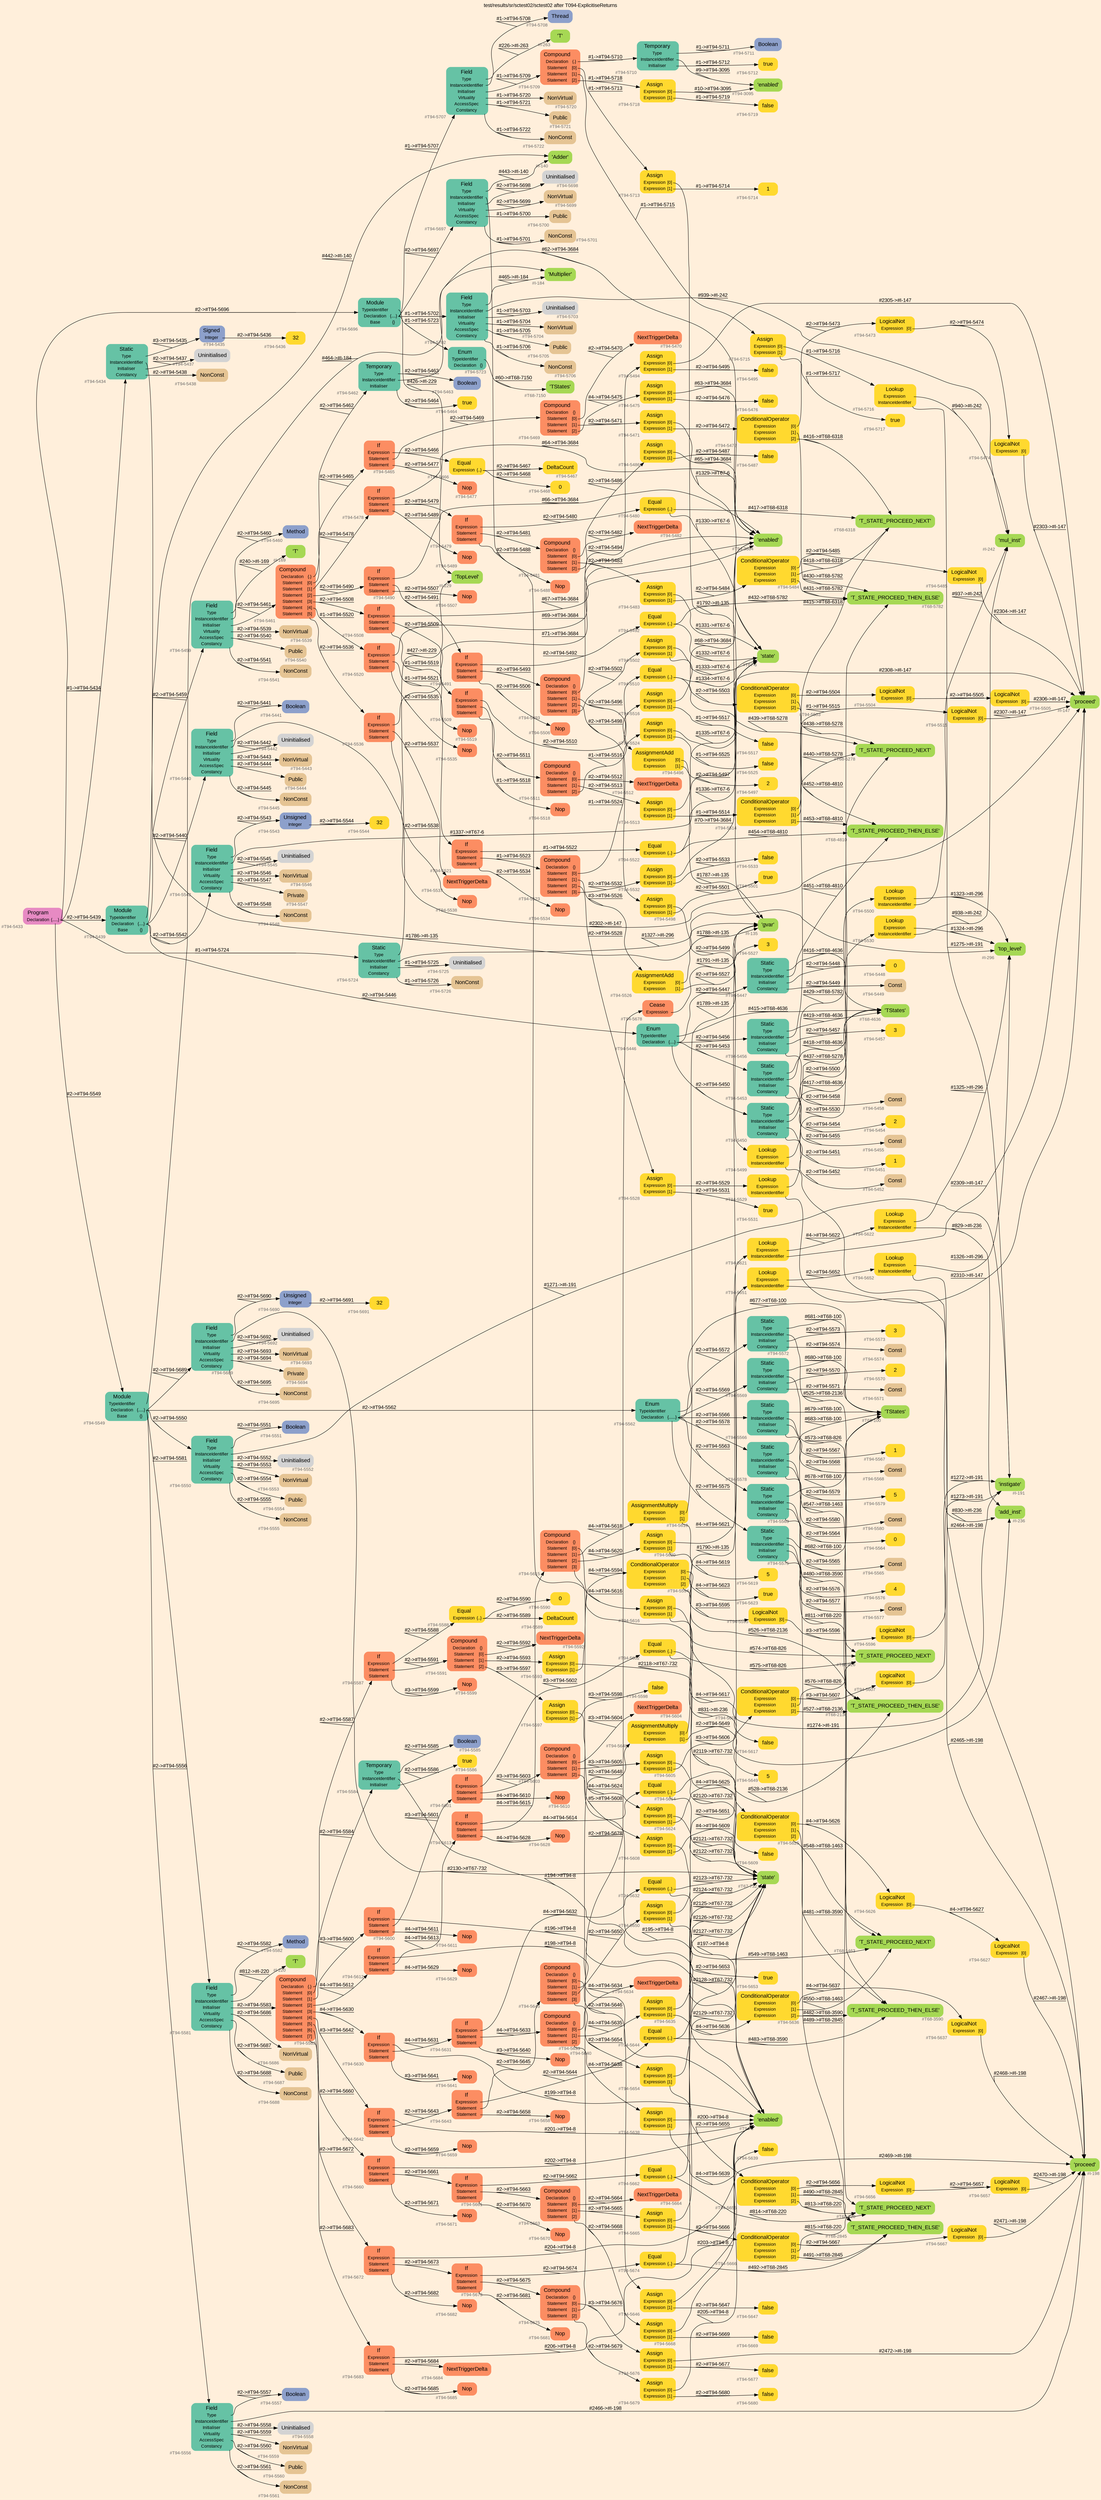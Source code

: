 digraph "test/results/sr/sctest02/sctest02 after T094-ExplicitiseReturns" {
label = "test/results/sr/sctest02/sctest02 after T094-ExplicitiseReturns"
labelloc = t
graph [
    rankdir = "LR"
    ranksep = 0.3
    bgcolor = antiquewhite1
    color = black
    fontcolor = black
    fontname = "Arial"
];
node [
    fontname = "Arial"
];
edge [
    fontname = "Arial"
];

// -------------------- node figure --------------------
// -------- block #T94-5433 ----------
"#T94-5433" [
    fillcolor = "/set28/4"
    xlabel = "#T94-5433"
    fontsize = "12"
    fontcolor = grey40
    shape = "plaintext"
    label = <<TABLE BORDER="0" CELLBORDER="0" CELLSPACING="0">
     <TR><TD><FONT COLOR="black" POINT-SIZE="15">Program</FONT></TD></TR>
     <TR><TD><FONT COLOR="black" POINT-SIZE="12">Declaration</FONT></TD><TD PORT="port0"><FONT COLOR="black" POINT-SIZE="12">{.....}</FONT></TD></TR>
    </TABLE>>
    style = "rounded,filled"
];

// -------- block #T94-5434 ----------
"#T94-5434" [
    fillcolor = "/set28/1"
    xlabel = "#T94-5434"
    fontsize = "12"
    fontcolor = grey40
    shape = "plaintext"
    label = <<TABLE BORDER="0" CELLBORDER="0" CELLSPACING="0">
     <TR><TD><FONT COLOR="black" POINT-SIZE="15">Static</FONT></TD></TR>
     <TR><TD><FONT COLOR="black" POINT-SIZE="12">Type</FONT></TD><TD PORT="port0"></TD></TR>
     <TR><TD><FONT COLOR="black" POINT-SIZE="12">InstanceIdentifier</FONT></TD><TD PORT="port1"></TD></TR>
     <TR><TD><FONT COLOR="black" POINT-SIZE="12">Initialiser</FONT></TD><TD PORT="port2"></TD></TR>
     <TR><TD><FONT COLOR="black" POINT-SIZE="12">Constancy</FONT></TD><TD PORT="port3"></TD></TR>
    </TABLE>>
    style = "rounded,filled"
];

// -------- block #T94-5435 ----------
"#T94-5435" [
    fillcolor = "/set28/3"
    xlabel = "#T94-5435"
    fontsize = "12"
    fontcolor = grey40
    shape = "plaintext"
    label = <<TABLE BORDER="0" CELLBORDER="0" CELLSPACING="0">
     <TR><TD><FONT COLOR="black" POINT-SIZE="15">Signed</FONT></TD></TR>
     <TR><TD><FONT COLOR="black" POINT-SIZE="12">Integer</FONT></TD><TD PORT="port0"></TD></TR>
    </TABLE>>
    style = "rounded,filled"
];

// -------- block #T94-5436 ----------
"#T94-5436" [
    fillcolor = "/set28/6"
    xlabel = "#T94-5436"
    fontsize = "12"
    fontcolor = grey40
    shape = "plaintext"
    label = <<TABLE BORDER="0" CELLBORDER="0" CELLSPACING="0">
     <TR><TD><FONT COLOR="black" POINT-SIZE="15">32</FONT></TD></TR>
    </TABLE>>
    style = "rounded,filled"
];

// -------- block #I-135 ----------
"#I-135" [
    fillcolor = "/set28/5"
    xlabel = "#I-135"
    fontsize = "12"
    fontcolor = grey40
    shape = "plaintext"
    label = <<TABLE BORDER="0" CELLBORDER="0" CELLSPACING="0">
     <TR><TD><FONT COLOR="black" POINT-SIZE="15">'gvar'</FONT></TD></TR>
    </TABLE>>
    style = "rounded,filled"
];

// -------- block #T94-5437 ----------
"#T94-5437" [
    xlabel = "#T94-5437"
    fontsize = "12"
    fontcolor = grey40
    shape = "plaintext"
    label = <<TABLE BORDER="0" CELLBORDER="0" CELLSPACING="0">
     <TR><TD><FONT COLOR="black" POINT-SIZE="15">Uninitialised</FONT></TD></TR>
    </TABLE>>
    style = "rounded,filled"
];

// -------- block #T94-5438 ----------
"#T94-5438" [
    fillcolor = "/set28/7"
    xlabel = "#T94-5438"
    fontsize = "12"
    fontcolor = grey40
    shape = "plaintext"
    label = <<TABLE BORDER="0" CELLBORDER="0" CELLSPACING="0">
     <TR><TD><FONT COLOR="black" POINT-SIZE="15">NonConst</FONT></TD></TR>
    </TABLE>>
    style = "rounded,filled"
];

// -------- block #T94-5439 ----------
"#T94-5439" [
    fillcolor = "/set28/1"
    xlabel = "#T94-5439"
    fontsize = "12"
    fontcolor = grey40
    shape = "plaintext"
    label = <<TABLE BORDER="0" CELLBORDER="0" CELLSPACING="0">
     <TR><TD><FONT COLOR="black" POINT-SIZE="15">Module</FONT></TD></TR>
     <TR><TD><FONT COLOR="black" POINT-SIZE="12">TypeIdentifier</FONT></TD><TD PORT="port0"></TD></TR>
     <TR><TD><FONT COLOR="black" POINT-SIZE="12">Declaration</FONT></TD><TD PORT="port1"><FONT COLOR="black" POINT-SIZE="12">{....}</FONT></TD></TR>
     <TR><TD><FONT COLOR="black" POINT-SIZE="12">Base</FONT></TD><TD PORT="port2"><FONT COLOR="black" POINT-SIZE="12">{}</FONT></TD></TR>
    </TABLE>>
    style = "rounded,filled"
];

// -------- block #I-140 ----------
"#I-140" [
    fillcolor = "/set28/5"
    xlabel = "#I-140"
    fontsize = "12"
    fontcolor = grey40
    shape = "plaintext"
    label = <<TABLE BORDER="0" CELLBORDER="0" CELLSPACING="0">
     <TR><TD><FONT COLOR="black" POINT-SIZE="15">'Adder'</FONT></TD></TR>
    </TABLE>>
    style = "rounded,filled"
];

// -------- block #T94-5440 ----------
"#T94-5440" [
    fillcolor = "/set28/1"
    xlabel = "#T94-5440"
    fontsize = "12"
    fontcolor = grey40
    shape = "plaintext"
    label = <<TABLE BORDER="0" CELLBORDER="0" CELLSPACING="0">
     <TR><TD><FONT COLOR="black" POINT-SIZE="15">Field</FONT></TD></TR>
     <TR><TD><FONT COLOR="black" POINT-SIZE="12">Type</FONT></TD><TD PORT="port0"></TD></TR>
     <TR><TD><FONT COLOR="black" POINT-SIZE="12">InstanceIdentifier</FONT></TD><TD PORT="port1"></TD></TR>
     <TR><TD><FONT COLOR="black" POINT-SIZE="12">Initialiser</FONT></TD><TD PORT="port2"></TD></TR>
     <TR><TD><FONT COLOR="black" POINT-SIZE="12">Virtuality</FONT></TD><TD PORT="port3"></TD></TR>
     <TR><TD><FONT COLOR="black" POINT-SIZE="12">AccessSpec</FONT></TD><TD PORT="port4"></TD></TR>
     <TR><TD><FONT COLOR="black" POINT-SIZE="12">Constancy</FONT></TD><TD PORT="port5"></TD></TR>
    </TABLE>>
    style = "rounded,filled"
];

// -------- block #T94-5441 ----------
"#T94-5441" [
    fillcolor = "/set28/3"
    xlabel = "#T94-5441"
    fontsize = "12"
    fontcolor = grey40
    shape = "plaintext"
    label = <<TABLE BORDER="0" CELLBORDER="0" CELLSPACING="0">
     <TR><TD><FONT COLOR="black" POINT-SIZE="15">Boolean</FONT></TD></TR>
    </TABLE>>
    style = "rounded,filled"
];

// -------- block #I-147 ----------
"#I-147" [
    fillcolor = "/set28/5"
    xlabel = "#I-147"
    fontsize = "12"
    fontcolor = grey40
    shape = "plaintext"
    label = <<TABLE BORDER="0" CELLBORDER="0" CELLSPACING="0">
     <TR><TD><FONT COLOR="black" POINT-SIZE="15">'proceed'</FONT></TD></TR>
    </TABLE>>
    style = "rounded,filled"
];

// -------- block #T94-5442 ----------
"#T94-5442" [
    xlabel = "#T94-5442"
    fontsize = "12"
    fontcolor = grey40
    shape = "plaintext"
    label = <<TABLE BORDER="0" CELLBORDER="0" CELLSPACING="0">
     <TR><TD><FONT COLOR="black" POINT-SIZE="15">Uninitialised</FONT></TD></TR>
    </TABLE>>
    style = "rounded,filled"
];

// -------- block #T94-5443 ----------
"#T94-5443" [
    fillcolor = "/set28/7"
    xlabel = "#T94-5443"
    fontsize = "12"
    fontcolor = grey40
    shape = "plaintext"
    label = <<TABLE BORDER="0" CELLBORDER="0" CELLSPACING="0">
     <TR><TD><FONT COLOR="black" POINT-SIZE="15">NonVirtual</FONT></TD></TR>
    </TABLE>>
    style = "rounded,filled"
];

// -------- block #T94-5444 ----------
"#T94-5444" [
    fillcolor = "/set28/7"
    xlabel = "#T94-5444"
    fontsize = "12"
    fontcolor = grey40
    shape = "plaintext"
    label = <<TABLE BORDER="0" CELLBORDER="0" CELLSPACING="0">
     <TR><TD><FONT COLOR="black" POINT-SIZE="15">Public</FONT></TD></TR>
    </TABLE>>
    style = "rounded,filled"
];

// -------- block #T94-5445 ----------
"#T94-5445" [
    fillcolor = "/set28/7"
    xlabel = "#T94-5445"
    fontsize = "12"
    fontcolor = grey40
    shape = "plaintext"
    label = <<TABLE BORDER="0" CELLBORDER="0" CELLSPACING="0">
     <TR><TD><FONT COLOR="black" POINT-SIZE="15">NonConst</FONT></TD></TR>
    </TABLE>>
    style = "rounded,filled"
];

// -------- block #T94-5446 ----------
"#T94-5446" [
    fillcolor = "/set28/1"
    xlabel = "#T94-5446"
    fontsize = "12"
    fontcolor = grey40
    shape = "plaintext"
    label = <<TABLE BORDER="0" CELLBORDER="0" CELLSPACING="0">
     <TR><TD><FONT COLOR="black" POINT-SIZE="15">Enum</FONT></TD></TR>
     <TR><TD><FONT COLOR="black" POINT-SIZE="12">TypeIdentifier</FONT></TD><TD PORT="port0"></TD></TR>
     <TR><TD><FONT COLOR="black" POINT-SIZE="12">Declaration</FONT></TD><TD PORT="port1"><FONT COLOR="black" POINT-SIZE="12">{....}</FONT></TD></TR>
    </TABLE>>
    style = "rounded,filled"
];

// -------- block #T68-4636 ----------
"#T68-4636" [
    fillcolor = "/set28/5"
    xlabel = "#T68-4636"
    fontsize = "12"
    fontcolor = grey40
    shape = "plaintext"
    label = <<TABLE BORDER="0" CELLBORDER="0" CELLSPACING="0">
     <TR><TD><FONT COLOR="black" POINT-SIZE="15">'TStates'</FONT></TD></TR>
    </TABLE>>
    style = "rounded,filled"
];

// -------- block #T94-5447 ----------
"#T94-5447" [
    fillcolor = "/set28/1"
    xlabel = "#T94-5447"
    fontsize = "12"
    fontcolor = grey40
    shape = "plaintext"
    label = <<TABLE BORDER="0" CELLBORDER="0" CELLSPACING="0">
     <TR><TD><FONT COLOR="black" POINT-SIZE="15">Static</FONT></TD></TR>
     <TR><TD><FONT COLOR="black" POINT-SIZE="12">Type</FONT></TD><TD PORT="port0"></TD></TR>
     <TR><TD><FONT COLOR="black" POINT-SIZE="12">InstanceIdentifier</FONT></TD><TD PORT="port1"></TD></TR>
     <TR><TD><FONT COLOR="black" POINT-SIZE="12">Initialiser</FONT></TD><TD PORT="port2"></TD></TR>
     <TR><TD><FONT COLOR="black" POINT-SIZE="12">Constancy</FONT></TD><TD PORT="port3"></TD></TR>
    </TABLE>>
    style = "rounded,filled"
];

// -------- block #T68-4810 ----------
"#T68-4810" [
    fillcolor = "/set28/5"
    xlabel = "#T68-4810"
    fontsize = "12"
    fontcolor = grey40
    shape = "plaintext"
    label = <<TABLE BORDER="0" CELLBORDER="0" CELLSPACING="0">
     <TR><TD><FONT COLOR="black" POINT-SIZE="15">'T_STATE_PROCEED_THEN_ELSE'</FONT></TD></TR>
    </TABLE>>
    style = "rounded,filled"
];

// -------- block #T94-5448 ----------
"#T94-5448" [
    fillcolor = "/set28/6"
    xlabel = "#T94-5448"
    fontsize = "12"
    fontcolor = grey40
    shape = "plaintext"
    label = <<TABLE BORDER="0" CELLBORDER="0" CELLSPACING="0">
     <TR><TD><FONT COLOR="black" POINT-SIZE="15">0</FONT></TD></TR>
    </TABLE>>
    style = "rounded,filled"
];

// -------- block #T94-5449 ----------
"#T94-5449" [
    fillcolor = "/set28/7"
    xlabel = "#T94-5449"
    fontsize = "12"
    fontcolor = grey40
    shape = "plaintext"
    label = <<TABLE BORDER="0" CELLBORDER="0" CELLSPACING="0">
     <TR><TD><FONT COLOR="black" POINT-SIZE="15">Const</FONT></TD></TR>
    </TABLE>>
    style = "rounded,filled"
];

// -------- block #T94-5450 ----------
"#T94-5450" [
    fillcolor = "/set28/1"
    xlabel = "#T94-5450"
    fontsize = "12"
    fontcolor = grey40
    shape = "plaintext"
    label = <<TABLE BORDER="0" CELLBORDER="0" CELLSPACING="0">
     <TR><TD><FONT COLOR="black" POINT-SIZE="15">Static</FONT></TD></TR>
     <TR><TD><FONT COLOR="black" POINT-SIZE="12">Type</FONT></TD><TD PORT="port0"></TD></TR>
     <TR><TD><FONT COLOR="black" POINT-SIZE="12">InstanceIdentifier</FONT></TD><TD PORT="port1"></TD></TR>
     <TR><TD><FONT COLOR="black" POINT-SIZE="12">Initialiser</FONT></TD><TD PORT="port2"></TD></TR>
     <TR><TD><FONT COLOR="black" POINT-SIZE="12">Constancy</FONT></TD><TD PORT="port3"></TD></TR>
    </TABLE>>
    style = "rounded,filled"
];

// -------- block #T68-5278 ----------
"#T68-5278" [
    fillcolor = "/set28/5"
    xlabel = "#T68-5278"
    fontsize = "12"
    fontcolor = grey40
    shape = "plaintext"
    label = <<TABLE BORDER="0" CELLBORDER="0" CELLSPACING="0">
     <TR><TD><FONT COLOR="black" POINT-SIZE="15">'T_STATE_PROCEED_NEXT'</FONT></TD></TR>
    </TABLE>>
    style = "rounded,filled"
];

// -------- block #T94-5451 ----------
"#T94-5451" [
    fillcolor = "/set28/6"
    xlabel = "#T94-5451"
    fontsize = "12"
    fontcolor = grey40
    shape = "plaintext"
    label = <<TABLE BORDER="0" CELLBORDER="0" CELLSPACING="0">
     <TR><TD><FONT COLOR="black" POINT-SIZE="15">1</FONT></TD></TR>
    </TABLE>>
    style = "rounded,filled"
];

// -------- block #T94-5452 ----------
"#T94-5452" [
    fillcolor = "/set28/7"
    xlabel = "#T94-5452"
    fontsize = "12"
    fontcolor = grey40
    shape = "plaintext"
    label = <<TABLE BORDER="0" CELLBORDER="0" CELLSPACING="0">
     <TR><TD><FONT COLOR="black" POINT-SIZE="15">Const</FONT></TD></TR>
    </TABLE>>
    style = "rounded,filled"
];

// -------- block #T94-5453 ----------
"#T94-5453" [
    fillcolor = "/set28/1"
    xlabel = "#T94-5453"
    fontsize = "12"
    fontcolor = grey40
    shape = "plaintext"
    label = <<TABLE BORDER="0" CELLBORDER="0" CELLSPACING="0">
     <TR><TD><FONT COLOR="black" POINT-SIZE="15">Static</FONT></TD></TR>
     <TR><TD><FONT COLOR="black" POINT-SIZE="12">Type</FONT></TD><TD PORT="port0"></TD></TR>
     <TR><TD><FONT COLOR="black" POINT-SIZE="12">InstanceIdentifier</FONT></TD><TD PORT="port1"></TD></TR>
     <TR><TD><FONT COLOR="black" POINT-SIZE="12">Initialiser</FONT></TD><TD PORT="port2"></TD></TR>
     <TR><TD><FONT COLOR="black" POINT-SIZE="12">Constancy</FONT></TD><TD PORT="port3"></TD></TR>
    </TABLE>>
    style = "rounded,filled"
];

// -------- block #T68-5782 ----------
"#T68-5782" [
    fillcolor = "/set28/5"
    xlabel = "#T68-5782"
    fontsize = "12"
    fontcolor = grey40
    shape = "plaintext"
    label = <<TABLE BORDER="0" CELLBORDER="0" CELLSPACING="0">
     <TR><TD><FONT COLOR="black" POINT-SIZE="15">'T_STATE_PROCEED_THEN_ELSE'</FONT></TD></TR>
    </TABLE>>
    style = "rounded,filled"
];

// -------- block #T94-5454 ----------
"#T94-5454" [
    fillcolor = "/set28/6"
    xlabel = "#T94-5454"
    fontsize = "12"
    fontcolor = grey40
    shape = "plaintext"
    label = <<TABLE BORDER="0" CELLBORDER="0" CELLSPACING="0">
     <TR><TD><FONT COLOR="black" POINT-SIZE="15">2</FONT></TD></TR>
    </TABLE>>
    style = "rounded,filled"
];

// -------- block #T94-5455 ----------
"#T94-5455" [
    fillcolor = "/set28/7"
    xlabel = "#T94-5455"
    fontsize = "12"
    fontcolor = grey40
    shape = "plaintext"
    label = <<TABLE BORDER="0" CELLBORDER="0" CELLSPACING="0">
     <TR><TD><FONT COLOR="black" POINT-SIZE="15">Const</FONT></TD></TR>
    </TABLE>>
    style = "rounded,filled"
];

// -------- block #T94-5456 ----------
"#T94-5456" [
    fillcolor = "/set28/1"
    xlabel = "#T94-5456"
    fontsize = "12"
    fontcolor = grey40
    shape = "plaintext"
    label = <<TABLE BORDER="0" CELLBORDER="0" CELLSPACING="0">
     <TR><TD><FONT COLOR="black" POINT-SIZE="15">Static</FONT></TD></TR>
     <TR><TD><FONT COLOR="black" POINT-SIZE="12">Type</FONT></TD><TD PORT="port0"></TD></TR>
     <TR><TD><FONT COLOR="black" POINT-SIZE="12">InstanceIdentifier</FONT></TD><TD PORT="port1"></TD></TR>
     <TR><TD><FONT COLOR="black" POINT-SIZE="12">Initialiser</FONT></TD><TD PORT="port2"></TD></TR>
     <TR><TD><FONT COLOR="black" POINT-SIZE="12">Constancy</FONT></TD><TD PORT="port3"></TD></TR>
    </TABLE>>
    style = "rounded,filled"
];

// -------- block #T68-6318 ----------
"#T68-6318" [
    fillcolor = "/set28/5"
    xlabel = "#T68-6318"
    fontsize = "12"
    fontcolor = grey40
    shape = "plaintext"
    label = <<TABLE BORDER="0" CELLBORDER="0" CELLSPACING="0">
     <TR><TD><FONT COLOR="black" POINT-SIZE="15">'T_STATE_PROCEED_NEXT'</FONT></TD></TR>
    </TABLE>>
    style = "rounded,filled"
];

// -------- block #T94-5457 ----------
"#T94-5457" [
    fillcolor = "/set28/6"
    xlabel = "#T94-5457"
    fontsize = "12"
    fontcolor = grey40
    shape = "plaintext"
    label = <<TABLE BORDER="0" CELLBORDER="0" CELLSPACING="0">
     <TR><TD><FONT COLOR="black" POINT-SIZE="15">3</FONT></TD></TR>
    </TABLE>>
    style = "rounded,filled"
];

// -------- block #T94-5458 ----------
"#T94-5458" [
    fillcolor = "/set28/7"
    xlabel = "#T94-5458"
    fontsize = "12"
    fontcolor = grey40
    shape = "plaintext"
    label = <<TABLE BORDER="0" CELLBORDER="0" CELLSPACING="0">
     <TR><TD><FONT COLOR="black" POINT-SIZE="15">Const</FONT></TD></TR>
    </TABLE>>
    style = "rounded,filled"
];

// -------- block #T94-5459 ----------
"#T94-5459" [
    fillcolor = "/set28/1"
    xlabel = "#T94-5459"
    fontsize = "12"
    fontcolor = grey40
    shape = "plaintext"
    label = <<TABLE BORDER="0" CELLBORDER="0" CELLSPACING="0">
     <TR><TD><FONT COLOR="black" POINT-SIZE="15">Field</FONT></TD></TR>
     <TR><TD><FONT COLOR="black" POINT-SIZE="12">Type</FONT></TD><TD PORT="port0"></TD></TR>
     <TR><TD><FONT COLOR="black" POINT-SIZE="12">InstanceIdentifier</FONT></TD><TD PORT="port1"></TD></TR>
     <TR><TD><FONT COLOR="black" POINT-SIZE="12">Initialiser</FONT></TD><TD PORT="port2"></TD></TR>
     <TR><TD><FONT COLOR="black" POINT-SIZE="12">Virtuality</FONT></TD><TD PORT="port3"></TD></TR>
     <TR><TD><FONT COLOR="black" POINT-SIZE="12">AccessSpec</FONT></TD><TD PORT="port4"></TD></TR>
     <TR><TD><FONT COLOR="black" POINT-SIZE="12">Constancy</FONT></TD><TD PORT="port5"></TD></TR>
    </TABLE>>
    style = "rounded,filled"
];

// -------- block #T94-5460 ----------
"#T94-5460" [
    fillcolor = "/set28/3"
    xlabel = "#T94-5460"
    fontsize = "12"
    fontcolor = grey40
    shape = "plaintext"
    label = <<TABLE BORDER="0" CELLBORDER="0" CELLSPACING="0">
     <TR><TD><FONT COLOR="black" POINT-SIZE="15">Method</FONT></TD></TR>
    </TABLE>>
    style = "rounded,filled"
];

// -------- block #I-169 ----------
"#I-169" [
    fillcolor = "/set28/5"
    xlabel = "#I-169"
    fontsize = "12"
    fontcolor = grey40
    shape = "plaintext"
    label = <<TABLE BORDER="0" CELLBORDER="0" CELLSPACING="0">
     <TR><TD><FONT COLOR="black" POINT-SIZE="15">'T'</FONT></TD></TR>
    </TABLE>>
    style = "rounded,filled"
];

// -------- block #T94-5461 ----------
"#T94-5461" [
    fillcolor = "/set28/2"
    xlabel = "#T94-5461"
    fontsize = "12"
    fontcolor = grey40
    shape = "plaintext"
    label = <<TABLE BORDER="0" CELLBORDER="0" CELLSPACING="0">
     <TR><TD><FONT COLOR="black" POINT-SIZE="15">Compound</FONT></TD></TR>
     <TR><TD><FONT COLOR="black" POINT-SIZE="12">Declaration</FONT></TD><TD PORT="port0"><FONT COLOR="black" POINT-SIZE="12">{.}</FONT></TD></TR>
     <TR><TD><FONT COLOR="black" POINT-SIZE="12">Statement</FONT></TD><TD PORT="port1"><FONT COLOR="black" POINT-SIZE="12">[0]</FONT></TD></TR>
     <TR><TD><FONT COLOR="black" POINT-SIZE="12">Statement</FONT></TD><TD PORT="port2"><FONT COLOR="black" POINT-SIZE="12">[1]</FONT></TD></TR>
     <TR><TD><FONT COLOR="black" POINT-SIZE="12">Statement</FONT></TD><TD PORT="port3"><FONT COLOR="black" POINT-SIZE="12">[2]</FONT></TD></TR>
     <TR><TD><FONT COLOR="black" POINT-SIZE="12">Statement</FONT></TD><TD PORT="port4"><FONT COLOR="black" POINT-SIZE="12">[3]</FONT></TD></TR>
     <TR><TD><FONT COLOR="black" POINT-SIZE="12">Statement</FONT></TD><TD PORT="port5"><FONT COLOR="black" POINT-SIZE="12">[4]</FONT></TD></TR>
     <TR><TD><FONT COLOR="black" POINT-SIZE="12">Statement</FONT></TD><TD PORT="port6"><FONT COLOR="black" POINT-SIZE="12">[5]</FONT></TD></TR>
    </TABLE>>
    style = "rounded,filled"
];

// -------- block #T94-5462 ----------
"#T94-5462" [
    fillcolor = "/set28/1"
    xlabel = "#T94-5462"
    fontsize = "12"
    fontcolor = grey40
    shape = "plaintext"
    label = <<TABLE BORDER="0" CELLBORDER="0" CELLSPACING="0">
     <TR><TD><FONT COLOR="black" POINT-SIZE="15">Temporary</FONT></TD></TR>
     <TR><TD><FONT COLOR="black" POINT-SIZE="12">Type</FONT></TD><TD PORT="port0"></TD></TR>
     <TR><TD><FONT COLOR="black" POINT-SIZE="12">InstanceIdentifier</FONT></TD><TD PORT="port1"></TD></TR>
     <TR><TD><FONT COLOR="black" POINT-SIZE="12">Initialiser</FONT></TD><TD PORT="port2"></TD></TR>
    </TABLE>>
    style = "rounded,filled"
];

// -------- block #T94-5463 ----------
"#T94-5463" [
    fillcolor = "/set28/3"
    xlabel = "#T94-5463"
    fontsize = "12"
    fontcolor = grey40
    shape = "plaintext"
    label = <<TABLE BORDER="0" CELLBORDER="0" CELLSPACING="0">
     <TR><TD><FONT COLOR="black" POINT-SIZE="15">Boolean</FONT></TD></TR>
    </TABLE>>
    style = "rounded,filled"
];

// -------- block #T94-3684 ----------
"#T94-3684" [
    fillcolor = "/set28/5"
    xlabel = "#T94-3684"
    fontsize = "12"
    fontcolor = grey40
    shape = "plaintext"
    label = <<TABLE BORDER="0" CELLBORDER="0" CELLSPACING="0">
     <TR><TD><FONT COLOR="black" POINT-SIZE="15">'enabled'</FONT></TD></TR>
    </TABLE>>
    style = "rounded,filled"
];

// -------- block #T94-5464 ----------
"#T94-5464" [
    fillcolor = "/set28/6"
    xlabel = "#T94-5464"
    fontsize = "12"
    fontcolor = grey40
    shape = "plaintext"
    label = <<TABLE BORDER="0" CELLBORDER="0" CELLSPACING="0">
     <TR><TD><FONT COLOR="black" POINT-SIZE="15">true</FONT></TD></TR>
    </TABLE>>
    style = "rounded,filled"
];

// -------- block #T94-5465 ----------
"#T94-5465" [
    fillcolor = "/set28/2"
    xlabel = "#T94-5465"
    fontsize = "12"
    fontcolor = grey40
    shape = "plaintext"
    label = <<TABLE BORDER="0" CELLBORDER="0" CELLSPACING="0">
     <TR><TD><FONT COLOR="black" POINT-SIZE="15">If</FONT></TD></TR>
     <TR><TD><FONT COLOR="black" POINT-SIZE="12">Expression</FONT></TD><TD PORT="port0"></TD></TR>
     <TR><TD><FONT COLOR="black" POINT-SIZE="12">Statement</FONT></TD><TD PORT="port1"></TD></TR>
     <TR><TD><FONT COLOR="black" POINT-SIZE="12">Statement</FONT></TD><TD PORT="port2"></TD></TR>
    </TABLE>>
    style = "rounded,filled"
];

// -------- block #T94-5466 ----------
"#T94-5466" [
    fillcolor = "/set28/6"
    xlabel = "#T94-5466"
    fontsize = "12"
    fontcolor = grey40
    shape = "plaintext"
    label = <<TABLE BORDER="0" CELLBORDER="0" CELLSPACING="0">
     <TR><TD><FONT COLOR="black" POINT-SIZE="15">Equal</FONT></TD></TR>
     <TR><TD><FONT COLOR="black" POINT-SIZE="12">Expression</FONT></TD><TD PORT="port0"><FONT COLOR="black" POINT-SIZE="12">{..}</FONT></TD></TR>
    </TABLE>>
    style = "rounded,filled"
];

// -------- block #T94-5467 ----------
"#T94-5467" [
    fillcolor = "/set28/6"
    xlabel = "#T94-5467"
    fontsize = "12"
    fontcolor = grey40
    shape = "plaintext"
    label = <<TABLE BORDER="0" CELLBORDER="0" CELLSPACING="0">
     <TR><TD><FONT COLOR="black" POINT-SIZE="15">DeltaCount</FONT></TD></TR>
    </TABLE>>
    style = "rounded,filled"
];

// -------- block #T94-5468 ----------
"#T94-5468" [
    fillcolor = "/set28/6"
    xlabel = "#T94-5468"
    fontsize = "12"
    fontcolor = grey40
    shape = "plaintext"
    label = <<TABLE BORDER="0" CELLBORDER="0" CELLSPACING="0">
     <TR><TD><FONT COLOR="black" POINT-SIZE="15">0</FONT></TD></TR>
    </TABLE>>
    style = "rounded,filled"
];

// -------- block #T94-5469 ----------
"#T94-5469" [
    fillcolor = "/set28/2"
    xlabel = "#T94-5469"
    fontsize = "12"
    fontcolor = grey40
    shape = "plaintext"
    label = <<TABLE BORDER="0" CELLBORDER="0" CELLSPACING="0">
     <TR><TD><FONT COLOR="black" POINT-SIZE="15">Compound</FONT></TD></TR>
     <TR><TD><FONT COLOR="black" POINT-SIZE="12">Declaration</FONT></TD><TD PORT="port0"><FONT COLOR="black" POINT-SIZE="12">{}</FONT></TD></TR>
     <TR><TD><FONT COLOR="black" POINT-SIZE="12">Statement</FONT></TD><TD PORT="port1"><FONT COLOR="black" POINT-SIZE="12">[0]</FONT></TD></TR>
     <TR><TD><FONT COLOR="black" POINT-SIZE="12">Statement</FONT></TD><TD PORT="port2"><FONT COLOR="black" POINT-SIZE="12">[1]</FONT></TD></TR>
     <TR><TD><FONT COLOR="black" POINT-SIZE="12">Statement</FONT></TD><TD PORT="port3"><FONT COLOR="black" POINT-SIZE="12">[2]</FONT></TD></TR>
    </TABLE>>
    style = "rounded,filled"
];

// -------- block #T94-5470 ----------
"#T94-5470" [
    fillcolor = "/set28/2"
    xlabel = "#T94-5470"
    fontsize = "12"
    fontcolor = grey40
    shape = "plaintext"
    label = <<TABLE BORDER="0" CELLBORDER="0" CELLSPACING="0">
     <TR><TD><FONT COLOR="black" POINT-SIZE="15">NextTriggerDelta</FONT></TD></TR>
    </TABLE>>
    style = "rounded,filled"
];

// -------- block #T94-5471 ----------
"#T94-5471" [
    fillcolor = "/set28/6"
    xlabel = "#T94-5471"
    fontsize = "12"
    fontcolor = grey40
    shape = "plaintext"
    label = <<TABLE BORDER="0" CELLBORDER="0" CELLSPACING="0">
     <TR><TD><FONT COLOR="black" POINT-SIZE="15">Assign</FONT></TD></TR>
     <TR><TD><FONT COLOR="black" POINT-SIZE="12">Expression</FONT></TD><TD PORT="port0"><FONT COLOR="black" POINT-SIZE="12">[0]</FONT></TD></TR>
     <TR><TD><FONT COLOR="black" POINT-SIZE="12">Expression</FONT></TD><TD PORT="port1"><FONT COLOR="black" POINT-SIZE="12">[1]</FONT></TD></TR>
    </TABLE>>
    style = "rounded,filled"
];

// -------- block #T67-6 ----------
"#T67-6" [
    fillcolor = "/set28/5"
    xlabel = "#T67-6"
    fontsize = "12"
    fontcolor = grey40
    shape = "plaintext"
    label = <<TABLE BORDER="0" CELLBORDER="0" CELLSPACING="0">
     <TR><TD><FONT COLOR="black" POINT-SIZE="15">'state'</FONT></TD></TR>
    </TABLE>>
    style = "rounded,filled"
];

// -------- block #T94-5472 ----------
"#T94-5472" [
    fillcolor = "/set28/6"
    xlabel = "#T94-5472"
    fontsize = "12"
    fontcolor = grey40
    shape = "plaintext"
    label = <<TABLE BORDER="0" CELLBORDER="0" CELLSPACING="0">
     <TR><TD><FONT COLOR="black" POINT-SIZE="15">ConditionalOperator</FONT></TD></TR>
     <TR><TD><FONT COLOR="black" POINT-SIZE="12">Expression</FONT></TD><TD PORT="port0"><FONT COLOR="black" POINT-SIZE="12">[0]</FONT></TD></TR>
     <TR><TD><FONT COLOR="black" POINT-SIZE="12">Expression</FONT></TD><TD PORT="port1"><FONT COLOR="black" POINT-SIZE="12">[1]</FONT></TD></TR>
     <TR><TD><FONT COLOR="black" POINT-SIZE="12">Expression</FONT></TD><TD PORT="port2"><FONT COLOR="black" POINT-SIZE="12">[2]</FONT></TD></TR>
    </TABLE>>
    style = "rounded,filled"
];

// -------- block #T94-5473 ----------
"#T94-5473" [
    fillcolor = "/set28/6"
    xlabel = "#T94-5473"
    fontsize = "12"
    fontcolor = grey40
    shape = "plaintext"
    label = <<TABLE BORDER="0" CELLBORDER="0" CELLSPACING="0">
     <TR><TD><FONT COLOR="black" POINT-SIZE="15">LogicalNot</FONT></TD></TR>
     <TR><TD><FONT COLOR="black" POINT-SIZE="12">Expression</FONT></TD><TD PORT="port0"><FONT COLOR="black" POINT-SIZE="12">[0]</FONT></TD></TR>
    </TABLE>>
    style = "rounded,filled"
];

// -------- block #T94-5474 ----------
"#T94-5474" [
    fillcolor = "/set28/6"
    xlabel = "#T94-5474"
    fontsize = "12"
    fontcolor = grey40
    shape = "plaintext"
    label = <<TABLE BORDER="0" CELLBORDER="0" CELLSPACING="0">
     <TR><TD><FONT COLOR="black" POINT-SIZE="15">LogicalNot</FONT></TD></TR>
     <TR><TD><FONT COLOR="black" POINT-SIZE="12">Expression</FONT></TD><TD PORT="port0"><FONT COLOR="black" POINT-SIZE="12">[0]</FONT></TD></TR>
    </TABLE>>
    style = "rounded,filled"
];

// -------- block #T94-5475 ----------
"#T94-5475" [
    fillcolor = "/set28/6"
    xlabel = "#T94-5475"
    fontsize = "12"
    fontcolor = grey40
    shape = "plaintext"
    label = <<TABLE BORDER="0" CELLBORDER="0" CELLSPACING="0">
     <TR><TD><FONT COLOR="black" POINT-SIZE="15">Assign</FONT></TD></TR>
     <TR><TD><FONT COLOR="black" POINT-SIZE="12">Expression</FONT></TD><TD PORT="port0"><FONT COLOR="black" POINT-SIZE="12">[0]</FONT></TD></TR>
     <TR><TD><FONT COLOR="black" POINT-SIZE="12">Expression</FONT></TD><TD PORT="port1"><FONT COLOR="black" POINT-SIZE="12">[1]</FONT></TD></TR>
    </TABLE>>
    style = "rounded,filled"
];

// -------- block #T94-5476 ----------
"#T94-5476" [
    fillcolor = "/set28/6"
    xlabel = "#T94-5476"
    fontsize = "12"
    fontcolor = grey40
    shape = "plaintext"
    label = <<TABLE BORDER="0" CELLBORDER="0" CELLSPACING="0">
     <TR><TD><FONT COLOR="black" POINT-SIZE="15">false</FONT></TD></TR>
    </TABLE>>
    style = "rounded,filled"
];

// -------- block #T94-5477 ----------
"#T94-5477" [
    fillcolor = "/set28/2"
    xlabel = "#T94-5477"
    fontsize = "12"
    fontcolor = grey40
    shape = "plaintext"
    label = <<TABLE BORDER="0" CELLBORDER="0" CELLSPACING="0">
     <TR><TD><FONT COLOR="black" POINT-SIZE="15">Nop</FONT></TD></TR>
    </TABLE>>
    style = "rounded,filled"
];

// -------- block #T94-5478 ----------
"#T94-5478" [
    fillcolor = "/set28/2"
    xlabel = "#T94-5478"
    fontsize = "12"
    fontcolor = grey40
    shape = "plaintext"
    label = <<TABLE BORDER="0" CELLBORDER="0" CELLSPACING="0">
     <TR><TD><FONT COLOR="black" POINT-SIZE="15">If</FONT></TD></TR>
     <TR><TD><FONT COLOR="black" POINT-SIZE="12">Expression</FONT></TD><TD PORT="port0"></TD></TR>
     <TR><TD><FONT COLOR="black" POINT-SIZE="12">Statement</FONT></TD><TD PORT="port1"></TD></TR>
     <TR><TD><FONT COLOR="black" POINT-SIZE="12">Statement</FONT></TD><TD PORT="port2"></TD></TR>
    </TABLE>>
    style = "rounded,filled"
];

// -------- block #T94-5479 ----------
"#T94-5479" [
    fillcolor = "/set28/2"
    xlabel = "#T94-5479"
    fontsize = "12"
    fontcolor = grey40
    shape = "plaintext"
    label = <<TABLE BORDER="0" CELLBORDER="0" CELLSPACING="0">
     <TR><TD><FONT COLOR="black" POINT-SIZE="15">If</FONT></TD></TR>
     <TR><TD><FONT COLOR="black" POINT-SIZE="12">Expression</FONT></TD><TD PORT="port0"></TD></TR>
     <TR><TD><FONT COLOR="black" POINT-SIZE="12">Statement</FONT></TD><TD PORT="port1"></TD></TR>
     <TR><TD><FONT COLOR="black" POINT-SIZE="12">Statement</FONT></TD><TD PORT="port2"></TD></TR>
    </TABLE>>
    style = "rounded,filled"
];

// -------- block #T94-5480 ----------
"#T94-5480" [
    fillcolor = "/set28/6"
    xlabel = "#T94-5480"
    fontsize = "12"
    fontcolor = grey40
    shape = "plaintext"
    label = <<TABLE BORDER="0" CELLBORDER="0" CELLSPACING="0">
     <TR><TD><FONT COLOR="black" POINT-SIZE="15">Equal</FONT></TD></TR>
     <TR><TD><FONT COLOR="black" POINT-SIZE="12">Expression</FONT></TD><TD PORT="port0"><FONT COLOR="black" POINT-SIZE="12">{..}</FONT></TD></TR>
    </TABLE>>
    style = "rounded,filled"
];

// -------- block #T94-5481 ----------
"#T94-5481" [
    fillcolor = "/set28/2"
    xlabel = "#T94-5481"
    fontsize = "12"
    fontcolor = grey40
    shape = "plaintext"
    label = <<TABLE BORDER="0" CELLBORDER="0" CELLSPACING="0">
     <TR><TD><FONT COLOR="black" POINT-SIZE="15">Compound</FONT></TD></TR>
     <TR><TD><FONT COLOR="black" POINT-SIZE="12">Declaration</FONT></TD><TD PORT="port0"><FONT COLOR="black" POINT-SIZE="12">{}</FONT></TD></TR>
     <TR><TD><FONT COLOR="black" POINT-SIZE="12">Statement</FONT></TD><TD PORT="port1"><FONT COLOR="black" POINT-SIZE="12">[0]</FONT></TD></TR>
     <TR><TD><FONT COLOR="black" POINT-SIZE="12">Statement</FONT></TD><TD PORT="port2"><FONT COLOR="black" POINT-SIZE="12">[1]</FONT></TD></TR>
     <TR><TD><FONT COLOR="black" POINT-SIZE="12">Statement</FONT></TD><TD PORT="port3"><FONT COLOR="black" POINT-SIZE="12">[2]</FONT></TD></TR>
    </TABLE>>
    style = "rounded,filled"
];

// -------- block #T94-5482 ----------
"#T94-5482" [
    fillcolor = "/set28/2"
    xlabel = "#T94-5482"
    fontsize = "12"
    fontcolor = grey40
    shape = "plaintext"
    label = <<TABLE BORDER="0" CELLBORDER="0" CELLSPACING="0">
     <TR><TD><FONT COLOR="black" POINT-SIZE="15">NextTriggerDelta</FONT></TD></TR>
    </TABLE>>
    style = "rounded,filled"
];

// -------- block #T94-5483 ----------
"#T94-5483" [
    fillcolor = "/set28/6"
    xlabel = "#T94-5483"
    fontsize = "12"
    fontcolor = grey40
    shape = "plaintext"
    label = <<TABLE BORDER="0" CELLBORDER="0" CELLSPACING="0">
     <TR><TD><FONT COLOR="black" POINT-SIZE="15">Assign</FONT></TD></TR>
     <TR><TD><FONT COLOR="black" POINT-SIZE="12">Expression</FONT></TD><TD PORT="port0"><FONT COLOR="black" POINT-SIZE="12">[0]</FONT></TD></TR>
     <TR><TD><FONT COLOR="black" POINT-SIZE="12">Expression</FONT></TD><TD PORT="port1"><FONT COLOR="black" POINT-SIZE="12">[1]</FONT></TD></TR>
    </TABLE>>
    style = "rounded,filled"
];

// -------- block #T94-5484 ----------
"#T94-5484" [
    fillcolor = "/set28/6"
    xlabel = "#T94-5484"
    fontsize = "12"
    fontcolor = grey40
    shape = "plaintext"
    label = <<TABLE BORDER="0" CELLBORDER="0" CELLSPACING="0">
     <TR><TD><FONT COLOR="black" POINT-SIZE="15">ConditionalOperator</FONT></TD></TR>
     <TR><TD><FONT COLOR="black" POINT-SIZE="12">Expression</FONT></TD><TD PORT="port0"><FONT COLOR="black" POINT-SIZE="12">[0]</FONT></TD></TR>
     <TR><TD><FONT COLOR="black" POINT-SIZE="12">Expression</FONT></TD><TD PORT="port1"><FONT COLOR="black" POINT-SIZE="12">[1]</FONT></TD></TR>
     <TR><TD><FONT COLOR="black" POINT-SIZE="12">Expression</FONT></TD><TD PORT="port2"><FONT COLOR="black" POINT-SIZE="12">[2]</FONT></TD></TR>
    </TABLE>>
    style = "rounded,filled"
];

// -------- block #T94-5485 ----------
"#T94-5485" [
    fillcolor = "/set28/6"
    xlabel = "#T94-5485"
    fontsize = "12"
    fontcolor = grey40
    shape = "plaintext"
    label = <<TABLE BORDER="0" CELLBORDER="0" CELLSPACING="0">
     <TR><TD><FONT COLOR="black" POINT-SIZE="15">LogicalNot</FONT></TD></TR>
     <TR><TD><FONT COLOR="black" POINT-SIZE="12">Expression</FONT></TD><TD PORT="port0"><FONT COLOR="black" POINT-SIZE="12">[0]</FONT></TD></TR>
    </TABLE>>
    style = "rounded,filled"
];

// -------- block #T94-5486 ----------
"#T94-5486" [
    fillcolor = "/set28/6"
    xlabel = "#T94-5486"
    fontsize = "12"
    fontcolor = grey40
    shape = "plaintext"
    label = <<TABLE BORDER="0" CELLBORDER="0" CELLSPACING="0">
     <TR><TD><FONT COLOR="black" POINT-SIZE="15">Assign</FONT></TD></TR>
     <TR><TD><FONT COLOR="black" POINT-SIZE="12">Expression</FONT></TD><TD PORT="port0"><FONT COLOR="black" POINT-SIZE="12">[0]</FONT></TD></TR>
     <TR><TD><FONT COLOR="black" POINT-SIZE="12">Expression</FONT></TD><TD PORT="port1"><FONT COLOR="black" POINT-SIZE="12">[1]</FONT></TD></TR>
    </TABLE>>
    style = "rounded,filled"
];

// -------- block #T94-5487 ----------
"#T94-5487" [
    fillcolor = "/set28/6"
    xlabel = "#T94-5487"
    fontsize = "12"
    fontcolor = grey40
    shape = "plaintext"
    label = <<TABLE BORDER="0" CELLBORDER="0" CELLSPACING="0">
     <TR><TD><FONT COLOR="black" POINT-SIZE="15">false</FONT></TD></TR>
    </TABLE>>
    style = "rounded,filled"
];

// -------- block #T94-5488 ----------
"#T94-5488" [
    fillcolor = "/set28/2"
    xlabel = "#T94-5488"
    fontsize = "12"
    fontcolor = grey40
    shape = "plaintext"
    label = <<TABLE BORDER="0" CELLBORDER="0" CELLSPACING="0">
     <TR><TD><FONT COLOR="black" POINT-SIZE="15">Nop</FONT></TD></TR>
    </TABLE>>
    style = "rounded,filled"
];

// -------- block #T94-5489 ----------
"#T94-5489" [
    fillcolor = "/set28/2"
    xlabel = "#T94-5489"
    fontsize = "12"
    fontcolor = grey40
    shape = "plaintext"
    label = <<TABLE BORDER="0" CELLBORDER="0" CELLSPACING="0">
     <TR><TD><FONT COLOR="black" POINT-SIZE="15">Nop</FONT></TD></TR>
    </TABLE>>
    style = "rounded,filled"
];

// -------- block #T94-5490 ----------
"#T94-5490" [
    fillcolor = "/set28/2"
    xlabel = "#T94-5490"
    fontsize = "12"
    fontcolor = grey40
    shape = "plaintext"
    label = <<TABLE BORDER="0" CELLBORDER="0" CELLSPACING="0">
     <TR><TD><FONT COLOR="black" POINT-SIZE="15">If</FONT></TD></TR>
     <TR><TD><FONT COLOR="black" POINT-SIZE="12">Expression</FONT></TD><TD PORT="port0"></TD></TR>
     <TR><TD><FONT COLOR="black" POINT-SIZE="12">Statement</FONT></TD><TD PORT="port1"></TD></TR>
     <TR><TD><FONT COLOR="black" POINT-SIZE="12">Statement</FONT></TD><TD PORT="port2"></TD></TR>
    </TABLE>>
    style = "rounded,filled"
];

// -------- block #T94-5491 ----------
"#T94-5491" [
    fillcolor = "/set28/2"
    xlabel = "#T94-5491"
    fontsize = "12"
    fontcolor = grey40
    shape = "plaintext"
    label = <<TABLE BORDER="0" CELLBORDER="0" CELLSPACING="0">
     <TR><TD><FONT COLOR="black" POINT-SIZE="15">If</FONT></TD></TR>
     <TR><TD><FONT COLOR="black" POINT-SIZE="12">Expression</FONT></TD><TD PORT="port0"></TD></TR>
     <TR><TD><FONT COLOR="black" POINT-SIZE="12">Statement</FONT></TD><TD PORT="port1"></TD></TR>
     <TR><TD><FONT COLOR="black" POINT-SIZE="12">Statement</FONT></TD><TD PORT="port2"></TD></TR>
    </TABLE>>
    style = "rounded,filled"
];

// -------- block #T94-5492 ----------
"#T94-5492" [
    fillcolor = "/set28/6"
    xlabel = "#T94-5492"
    fontsize = "12"
    fontcolor = grey40
    shape = "plaintext"
    label = <<TABLE BORDER="0" CELLBORDER="0" CELLSPACING="0">
     <TR><TD><FONT COLOR="black" POINT-SIZE="15">Equal</FONT></TD></TR>
     <TR><TD><FONT COLOR="black" POINT-SIZE="12">Expression</FONT></TD><TD PORT="port0"><FONT COLOR="black" POINT-SIZE="12">{..}</FONT></TD></TR>
    </TABLE>>
    style = "rounded,filled"
];

// -------- block #T94-5493 ----------
"#T94-5493" [
    fillcolor = "/set28/2"
    xlabel = "#T94-5493"
    fontsize = "12"
    fontcolor = grey40
    shape = "plaintext"
    label = <<TABLE BORDER="0" CELLBORDER="0" CELLSPACING="0">
     <TR><TD><FONT COLOR="black" POINT-SIZE="15">Compound</FONT></TD></TR>
     <TR><TD><FONT COLOR="black" POINT-SIZE="12">Declaration</FONT></TD><TD PORT="port0"><FONT COLOR="black" POINT-SIZE="12">{}</FONT></TD></TR>
     <TR><TD><FONT COLOR="black" POINT-SIZE="12">Statement</FONT></TD><TD PORT="port1"><FONT COLOR="black" POINT-SIZE="12">[0]</FONT></TD></TR>
     <TR><TD><FONT COLOR="black" POINT-SIZE="12">Statement</FONT></TD><TD PORT="port2"><FONT COLOR="black" POINT-SIZE="12">[1]</FONT></TD></TR>
     <TR><TD><FONT COLOR="black" POINT-SIZE="12">Statement</FONT></TD><TD PORT="port3"><FONT COLOR="black" POINT-SIZE="12">[2]</FONT></TD></TR>
     <TR><TD><FONT COLOR="black" POINT-SIZE="12">Statement</FONT></TD><TD PORT="port4"><FONT COLOR="black" POINT-SIZE="12">[3]</FONT></TD></TR>
    </TABLE>>
    style = "rounded,filled"
];

// -------- block #T94-5494 ----------
"#T94-5494" [
    fillcolor = "/set28/6"
    xlabel = "#T94-5494"
    fontsize = "12"
    fontcolor = grey40
    shape = "plaintext"
    label = <<TABLE BORDER="0" CELLBORDER="0" CELLSPACING="0">
     <TR><TD><FONT COLOR="black" POINT-SIZE="15">Assign</FONT></TD></TR>
     <TR><TD><FONT COLOR="black" POINT-SIZE="12">Expression</FONT></TD><TD PORT="port0"><FONT COLOR="black" POINT-SIZE="12">[0]</FONT></TD></TR>
     <TR><TD><FONT COLOR="black" POINT-SIZE="12">Expression</FONT></TD><TD PORT="port1"><FONT COLOR="black" POINT-SIZE="12">[1]</FONT></TD></TR>
    </TABLE>>
    style = "rounded,filled"
];

// -------- block #T94-5495 ----------
"#T94-5495" [
    fillcolor = "/set28/6"
    xlabel = "#T94-5495"
    fontsize = "12"
    fontcolor = grey40
    shape = "plaintext"
    label = <<TABLE BORDER="0" CELLBORDER="0" CELLSPACING="0">
     <TR><TD><FONT COLOR="black" POINT-SIZE="15">false</FONT></TD></TR>
    </TABLE>>
    style = "rounded,filled"
];

// -------- block #T94-5496 ----------
"#T94-5496" [
    fillcolor = "/set28/6"
    xlabel = "#T94-5496"
    fontsize = "12"
    fontcolor = grey40
    shape = "plaintext"
    label = <<TABLE BORDER="0" CELLBORDER="0" CELLSPACING="0">
     <TR><TD><FONT COLOR="black" POINT-SIZE="15">AssignmentAdd</FONT></TD></TR>
     <TR><TD><FONT COLOR="black" POINT-SIZE="12">Expression</FONT></TD><TD PORT="port0"><FONT COLOR="black" POINT-SIZE="12">[0]</FONT></TD></TR>
     <TR><TD><FONT COLOR="black" POINT-SIZE="12">Expression</FONT></TD><TD PORT="port1"><FONT COLOR="black" POINT-SIZE="12">[1]</FONT></TD></TR>
    </TABLE>>
    style = "rounded,filled"
];

// -------- block #T94-5497 ----------
"#T94-5497" [
    fillcolor = "/set28/6"
    xlabel = "#T94-5497"
    fontsize = "12"
    fontcolor = grey40
    shape = "plaintext"
    label = <<TABLE BORDER="0" CELLBORDER="0" CELLSPACING="0">
     <TR><TD><FONT COLOR="black" POINT-SIZE="15">2</FONT></TD></TR>
    </TABLE>>
    style = "rounded,filled"
];

// -------- block #T94-5498 ----------
"#T94-5498" [
    fillcolor = "/set28/6"
    xlabel = "#T94-5498"
    fontsize = "12"
    fontcolor = grey40
    shape = "plaintext"
    label = <<TABLE BORDER="0" CELLBORDER="0" CELLSPACING="0">
     <TR><TD><FONT COLOR="black" POINT-SIZE="15">Assign</FONT></TD></TR>
     <TR><TD><FONT COLOR="black" POINT-SIZE="12">Expression</FONT></TD><TD PORT="port0"><FONT COLOR="black" POINT-SIZE="12">[0]</FONT></TD></TR>
     <TR><TD><FONT COLOR="black" POINT-SIZE="12">Expression</FONT></TD><TD PORT="port1"><FONT COLOR="black" POINT-SIZE="12">[1]</FONT></TD></TR>
    </TABLE>>
    style = "rounded,filled"
];

// -------- block #T94-5499 ----------
"#T94-5499" [
    fillcolor = "/set28/6"
    xlabel = "#T94-5499"
    fontsize = "12"
    fontcolor = grey40
    shape = "plaintext"
    label = <<TABLE BORDER="0" CELLBORDER="0" CELLSPACING="0">
     <TR><TD><FONT COLOR="black" POINT-SIZE="15">Lookup</FONT></TD></TR>
     <TR><TD><FONT COLOR="black" POINT-SIZE="12">Expression</FONT></TD><TD PORT="port0"></TD></TR>
     <TR><TD><FONT COLOR="black" POINT-SIZE="12">InstanceIdentifier</FONT></TD><TD PORT="port1"></TD></TR>
    </TABLE>>
    style = "rounded,filled"
];

// -------- block #T94-5500 ----------
"#T94-5500" [
    fillcolor = "/set28/6"
    xlabel = "#T94-5500"
    fontsize = "12"
    fontcolor = grey40
    shape = "plaintext"
    label = <<TABLE BORDER="0" CELLBORDER="0" CELLSPACING="0">
     <TR><TD><FONT COLOR="black" POINT-SIZE="15">Lookup</FONT></TD></TR>
     <TR><TD><FONT COLOR="black" POINT-SIZE="12">Expression</FONT></TD><TD PORT="port0"></TD></TR>
     <TR><TD><FONT COLOR="black" POINT-SIZE="12">InstanceIdentifier</FONT></TD><TD PORT="port1"></TD></TR>
    </TABLE>>
    style = "rounded,filled"
];

// -------- block #I-296 ----------
"#I-296" [
    fillcolor = "/set28/5"
    xlabel = "#I-296"
    fontsize = "12"
    fontcolor = grey40
    shape = "plaintext"
    label = <<TABLE BORDER="0" CELLBORDER="0" CELLSPACING="0">
     <TR><TD><FONT COLOR="black" POINT-SIZE="15">'top_level'</FONT></TD></TR>
    </TABLE>>
    style = "rounded,filled"
];

// -------- block #I-242 ----------
"#I-242" [
    fillcolor = "/set28/5"
    xlabel = "#I-242"
    fontsize = "12"
    fontcolor = grey40
    shape = "plaintext"
    label = <<TABLE BORDER="0" CELLBORDER="0" CELLSPACING="0">
     <TR><TD><FONT COLOR="black" POINT-SIZE="15">'mul_inst'</FONT></TD></TR>
    </TABLE>>
    style = "rounded,filled"
];

// -------- block #I-198 ----------
"#I-198" [
    fillcolor = "/set28/5"
    xlabel = "#I-198"
    fontsize = "12"
    fontcolor = grey40
    shape = "plaintext"
    label = <<TABLE BORDER="0" CELLBORDER="0" CELLSPACING="0">
     <TR><TD><FONT COLOR="black" POINT-SIZE="15">'proceed'</FONT></TD></TR>
    </TABLE>>
    style = "rounded,filled"
];

// -------- block #T94-5501 ----------
"#T94-5501" [
    fillcolor = "/set28/6"
    xlabel = "#T94-5501"
    fontsize = "12"
    fontcolor = grey40
    shape = "plaintext"
    label = <<TABLE BORDER="0" CELLBORDER="0" CELLSPACING="0">
     <TR><TD><FONT COLOR="black" POINT-SIZE="15">true</FONT></TD></TR>
    </TABLE>>
    style = "rounded,filled"
];

// -------- block #T94-5502 ----------
"#T94-5502" [
    fillcolor = "/set28/6"
    xlabel = "#T94-5502"
    fontsize = "12"
    fontcolor = grey40
    shape = "plaintext"
    label = <<TABLE BORDER="0" CELLBORDER="0" CELLSPACING="0">
     <TR><TD><FONT COLOR="black" POINT-SIZE="15">Assign</FONT></TD></TR>
     <TR><TD><FONT COLOR="black" POINT-SIZE="12">Expression</FONT></TD><TD PORT="port0"><FONT COLOR="black" POINT-SIZE="12">[0]</FONT></TD></TR>
     <TR><TD><FONT COLOR="black" POINT-SIZE="12">Expression</FONT></TD><TD PORT="port1"><FONT COLOR="black" POINT-SIZE="12">[1]</FONT></TD></TR>
    </TABLE>>
    style = "rounded,filled"
];

// -------- block #T94-5503 ----------
"#T94-5503" [
    fillcolor = "/set28/6"
    xlabel = "#T94-5503"
    fontsize = "12"
    fontcolor = grey40
    shape = "plaintext"
    label = <<TABLE BORDER="0" CELLBORDER="0" CELLSPACING="0">
     <TR><TD><FONT COLOR="black" POINT-SIZE="15">ConditionalOperator</FONT></TD></TR>
     <TR><TD><FONT COLOR="black" POINT-SIZE="12">Expression</FONT></TD><TD PORT="port0"><FONT COLOR="black" POINT-SIZE="12">[0]</FONT></TD></TR>
     <TR><TD><FONT COLOR="black" POINT-SIZE="12">Expression</FONT></TD><TD PORT="port1"><FONT COLOR="black" POINT-SIZE="12">[1]</FONT></TD></TR>
     <TR><TD><FONT COLOR="black" POINT-SIZE="12">Expression</FONT></TD><TD PORT="port2"><FONT COLOR="black" POINT-SIZE="12">[2]</FONT></TD></TR>
    </TABLE>>
    style = "rounded,filled"
];

// -------- block #T94-5504 ----------
"#T94-5504" [
    fillcolor = "/set28/6"
    xlabel = "#T94-5504"
    fontsize = "12"
    fontcolor = grey40
    shape = "plaintext"
    label = <<TABLE BORDER="0" CELLBORDER="0" CELLSPACING="0">
     <TR><TD><FONT COLOR="black" POINT-SIZE="15">LogicalNot</FONT></TD></TR>
     <TR><TD><FONT COLOR="black" POINT-SIZE="12">Expression</FONT></TD><TD PORT="port0"><FONT COLOR="black" POINT-SIZE="12">[0]</FONT></TD></TR>
    </TABLE>>
    style = "rounded,filled"
];

// -------- block #T94-5505 ----------
"#T94-5505" [
    fillcolor = "/set28/6"
    xlabel = "#T94-5505"
    fontsize = "12"
    fontcolor = grey40
    shape = "plaintext"
    label = <<TABLE BORDER="0" CELLBORDER="0" CELLSPACING="0">
     <TR><TD><FONT COLOR="black" POINT-SIZE="15">LogicalNot</FONT></TD></TR>
     <TR><TD><FONT COLOR="black" POINT-SIZE="12">Expression</FONT></TD><TD PORT="port0"><FONT COLOR="black" POINT-SIZE="12">[0]</FONT></TD></TR>
    </TABLE>>
    style = "rounded,filled"
];

// -------- block #T94-5506 ----------
"#T94-5506" [
    fillcolor = "/set28/2"
    xlabel = "#T94-5506"
    fontsize = "12"
    fontcolor = grey40
    shape = "plaintext"
    label = <<TABLE BORDER="0" CELLBORDER="0" CELLSPACING="0">
     <TR><TD><FONT COLOR="black" POINT-SIZE="15">Nop</FONT></TD></TR>
    </TABLE>>
    style = "rounded,filled"
];

// -------- block #T94-5507 ----------
"#T94-5507" [
    fillcolor = "/set28/2"
    xlabel = "#T94-5507"
    fontsize = "12"
    fontcolor = grey40
    shape = "plaintext"
    label = <<TABLE BORDER="0" CELLBORDER="0" CELLSPACING="0">
     <TR><TD><FONT COLOR="black" POINT-SIZE="15">Nop</FONT></TD></TR>
    </TABLE>>
    style = "rounded,filled"
];

// -------- block #T94-5508 ----------
"#T94-5508" [
    fillcolor = "/set28/2"
    xlabel = "#T94-5508"
    fontsize = "12"
    fontcolor = grey40
    shape = "plaintext"
    label = <<TABLE BORDER="0" CELLBORDER="0" CELLSPACING="0">
     <TR><TD><FONT COLOR="black" POINT-SIZE="15">If</FONT></TD></TR>
     <TR><TD><FONT COLOR="black" POINT-SIZE="12">Expression</FONT></TD><TD PORT="port0"></TD></TR>
     <TR><TD><FONT COLOR="black" POINT-SIZE="12">Statement</FONT></TD><TD PORT="port1"></TD></TR>
     <TR><TD><FONT COLOR="black" POINT-SIZE="12">Statement</FONT></TD><TD PORT="port2"></TD></TR>
    </TABLE>>
    style = "rounded,filled"
];

// -------- block #T94-5509 ----------
"#T94-5509" [
    fillcolor = "/set28/2"
    xlabel = "#T94-5509"
    fontsize = "12"
    fontcolor = grey40
    shape = "plaintext"
    label = <<TABLE BORDER="0" CELLBORDER="0" CELLSPACING="0">
     <TR><TD><FONT COLOR="black" POINT-SIZE="15">If</FONT></TD></TR>
     <TR><TD><FONT COLOR="black" POINT-SIZE="12">Expression</FONT></TD><TD PORT="port0"></TD></TR>
     <TR><TD><FONT COLOR="black" POINT-SIZE="12">Statement</FONT></TD><TD PORT="port1"></TD></TR>
     <TR><TD><FONT COLOR="black" POINT-SIZE="12">Statement</FONT></TD><TD PORT="port2"></TD></TR>
    </TABLE>>
    style = "rounded,filled"
];

// -------- block #T94-5510 ----------
"#T94-5510" [
    fillcolor = "/set28/6"
    xlabel = "#T94-5510"
    fontsize = "12"
    fontcolor = grey40
    shape = "plaintext"
    label = <<TABLE BORDER="0" CELLBORDER="0" CELLSPACING="0">
     <TR><TD><FONT COLOR="black" POINT-SIZE="15">Equal</FONT></TD></TR>
     <TR><TD><FONT COLOR="black" POINT-SIZE="12">Expression</FONT></TD><TD PORT="port0"><FONT COLOR="black" POINT-SIZE="12">{..}</FONT></TD></TR>
    </TABLE>>
    style = "rounded,filled"
];

// -------- block #T94-5511 ----------
"#T94-5511" [
    fillcolor = "/set28/2"
    xlabel = "#T94-5511"
    fontsize = "12"
    fontcolor = grey40
    shape = "plaintext"
    label = <<TABLE BORDER="0" CELLBORDER="0" CELLSPACING="0">
     <TR><TD><FONT COLOR="black" POINT-SIZE="15">Compound</FONT></TD></TR>
     <TR><TD><FONT COLOR="black" POINT-SIZE="12">Declaration</FONT></TD><TD PORT="port0"><FONT COLOR="black" POINT-SIZE="12">{}</FONT></TD></TR>
     <TR><TD><FONT COLOR="black" POINT-SIZE="12">Statement</FONT></TD><TD PORT="port1"><FONT COLOR="black" POINT-SIZE="12">[0]</FONT></TD></TR>
     <TR><TD><FONT COLOR="black" POINT-SIZE="12">Statement</FONT></TD><TD PORT="port2"><FONT COLOR="black" POINT-SIZE="12">[1]</FONT></TD></TR>
     <TR><TD><FONT COLOR="black" POINT-SIZE="12">Statement</FONT></TD><TD PORT="port3"><FONT COLOR="black" POINT-SIZE="12">[2]</FONT></TD></TR>
    </TABLE>>
    style = "rounded,filled"
];

// -------- block #T94-5512 ----------
"#T94-5512" [
    fillcolor = "/set28/2"
    xlabel = "#T94-5512"
    fontsize = "12"
    fontcolor = grey40
    shape = "plaintext"
    label = <<TABLE BORDER="0" CELLBORDER="0" CELLSPACING="0">
     <TR><TD><FONT COLOR="black" POINT-SIZE="15">NextTriggerDelta</FONT></TD></TR>
    </TABLE>>
    style = "rounded,filled"
];

// -------- block #T94-5513 ----------
"#T94-5513" [
    fillcolor = "/set28/6"
    xlabel = "#T94-5513"
    fontsize = "12"
    fontcolor = grey40
    shape = "plaintext"
    label = <<TABLE BORDER="0" CELLBORDER="0" CELLSPACING="0">
     <TR><TD><FONT COLOR="black" POINT-SIZE="15">Assign</FONT></TD></TR>
     <TR><TD><FONT COLOR="black" POINT-SIZE="12">Expression</FONT></TD><TD PORT="port0"><FONT COLOR="black" POINT-SIZE="12">[0]</FONT></TD></TR>
     <TR><TD><FONT COLOR="black" POINT-SIZE="12">Expression</FONT></TD><TD PORT="port1"><FONT COLOR="black" POINT-SIZE="12">[1]</FONT></TD></TR>
    </TABLE>>
    style = "rounded,filled"
];

// -------- block #T94-5514 ----------
"#T94-5514" [
    fillcolor = "/set28/6"
    xlabel = "#T94-5514"
    fontsize = "12"
    fontcolor = grey40
    shape = "plaintext"
    label = <<TABLE BORDER="0" CELLBORDER="0" CELLSPACING="0">
     <TR><TD><FONT COLOR="black" POINT-SIZE="15">ConditionalOperator</FONT></TD></TR>
     <TR><TD><FONT COLOR="black" POINT-SIZE="12">Expression</FONT></TD><TD PORT="port0"><FONT COLOR="black" POINT-SIZE="12">[0]</FONT></TD></TR>
     <TR><TD><FONT COLOR="black" POINT-SIZE="12">Expression</FONT></TD><TD PORT="port1"><FONT COLOR="black" POINT-SIZE="12">[1]</FONT></TD></TR>
     <TR><TD><FONT COLOR="black" POINT-SIZE="12">Expression</FONT></TD><TD PORT="port2"><FONT COLOR="black" POINT-SIZE="12">[2]</FONT></TD></TR>
    </TABLE>>
    style = "rounded,filled"
];

// -------- block #T94-5515 ----------
"#T94-5515" [
    fillcolor = "/set28/6"
    xlabel = "#T94-5515"
    fontsize = "12"
    fontcolor = grey40
    shape = "plaintext"
    label = <<TABLE BORDER="0" CELLBORDER="0" CELLSPACING="0">
     <TR><TD><FONT COLOR="black" POINT-SIZE="15">LogicalNot</FONT></TD></TR>
     <TR><TD><FONT COLOR="black" POINT-SIZE="12">Expression</FONT></TD><TD PORT="port0"><FONT COLOR="black" POINT-SIZE="12">[0]</FONT></TD></TR>
    </TABLE>>
    style = "rounded,filled"
];

// -------- block #T94-5516 ----------
"#T94-5516" [
    fillcolor = "/set28/6"
    xlabel = "#T94-5516"
    fontsize = "12"
    fontcolor = grey40
    shape = "plaintext"
    label = <<TABLE BORDER="0" CELLBORDER="0" CELLSPACING="0">
     <TR><TD><FONT COLOR="black" POINT-SIZE="15">Assign</FONT></TD></TR>
     <TR><TD><FONT COLOR="black" POINT-SIZE="12">Expression</FONT></TD><TD PORT="port0"><FONT COLOR="black" POINT-SIZE="12">[0]</FONT></TD></TR>
     <TR><TD><FONT COLOR="black" POINT-SIZE="12">Expression</FONT></TD><TD PORT="port1"><FONT COLOR="black" POINT-SIZE="12">[1]</FONT></TD></TR>
    </TABLE>>
    style = "rounded,filled"
];

// -------- block #T94-5517 ----------
"#T94-5517" [
    fillcolor = "/set28/6"
    xlabel = "#T94-5517"
    fontsize = "12"
    fontcolor = grey40
    shape = "plaintext"
    label = <<TABLE BORDER="0" CELLBORDER="0" CELLSPACING="0">
     <TR><TD><FONT COLOR="black" POINT-SIZE="15">false</FONT></TD></TR>
    </TABLE>>
    style = "rounded,filled"
];

// -------- block #T94-5518 ----------
"#T94-5518" [
    fillcolor = "/set28/2"
    xlabel = "#T94-5518"
    fontsize = "12"
    fontcolor = grey40
    shape = "plaintext"
    label = <<TABLE BORDER="0" CELLBORDER="0" CELLSPACING="0">
     <TR><TD><FONT COLOR="black" POINT-SIZE="15">Nop</FONT></TD></TR>
    </TABLE>>
    style = "rounded,filled"
];

// -------- block #T94-5519 ----------
"#T94-5519" [
    fillcolor = "/set28/2"
    xlabel = "#T94-5519"
    fontsize = "12"
    fontcolor = grey40
    shape = "plaintext"
    label = <<TABLE BORDER="0" CELLBORDER="0" CELLSPACING="0">
     <TR><TD><FONT COLOR="black" POINT-SIZE="15">Nop</FONT></TD></TR>
    </TABLE>>
    style = "rounded,filled"
];

// -------- block #T94-5520 ----------
"#T94-5520" [
    fillcolor = "/set28/2"
    xlabel = "#T94-5520"
    fontsize = "12"
    fontcolor = grey40
    shape = "plaintext"
    label = <<TABLE BORDER="0" CELLBORDER="0" CELLSPACING="0">
     <TR><TD><FONT COLOR="black" POINT-SIZE="15">If</FONT></TD></TR>
     <TR><TD><FONT COLOR="black" POINT-SIZE="12">Expression</FONT></TD><TD PORT="port0"></TD></TR>
     <TR><TD><FONT COLOR="black" POINT-SIZE="12">Statement</FONT></TD><TD PORT="port1"></TD></TR>
     <TR><TD><FONT COLOR="black" POINT-SIZE="12">Statement</FONT></TD><TD PORT="port2"></TD></TR>
    </TABLE>>
    style = "rounded,filled"
];

// -------- block #T94-5521 ----------
"#T94-5521" [
    fillcolor = "/set28/2"
    xlabel = "#T94-5521"
    fontsize = "12"
    fontcolor = grey40
    shape = "plaintext"
    label = <<TABLE BORDER="0" CELLBORDER="0" CELLSPACING="0">
     <TR><TD><FONT COLOR="black" POINT-SIZE="15">If</FONT></TD></TR>
     <TR><TD><FONT COLOR="black" POINT-SIZE="12">Expression</FONT></TD><TD PORT="port0"></TD></TR>
     <TR><TD><FONT COLOR="black" POINT-SIZE="12">Statement</FONT></TD><TD PORT="port1"></TD></TR>
     <TR><TD><FONT COLOR="black" POINT-SIZE="12">Statement</FONT></TD><TD PORT="port2"></TD></TR>
    </TABLE>>
    style = "rounded,filled"
];

// -------- block #T94-5522 ----------
"#T94-5522" [
    fillcolor = "/set28/6"
    xlabel = "#T94-5522"
    fontsize = "12"
    fontcolor = grey40
    shape = "plaintext"
    label = <<TABLE BORDER="0" CELLBORDER="0" CELLSPACING="0">
     <TR><TD><FONT COLOR="black" POINT-SIZE="15">Equal</FONT></TD></TR>
     <TR><TD><FONT COLOR="black" POINT-SIZE="12">Expression</FONT></TD><TD PORT="port0"><FONT COLOR="black" POINT-SIZE="12">{..}</FONT></TD></TR>
    </TABLE>>
    style = "rounded,filled"
];

// -------- block #T94-5523 ----------
"#T94-5523" [
    fillcolor = "/set28/2"
    xlabel = "#T94-5523"
    fontsize = "12"
    fontcolor = grey40
    shape = "plaintext"
    label = <<TABLE BORDER="0" CELLBORDER="0" CELLSPACING="0">
     <TR><TD><FONT COLOR="black" POINT-SIZE="15">Compound</FONT></TD></TR>
     <TR><TD><FONT COLOR="black" POINT-SIZE="12">Declaration</FONT></TD><TD PORT="port0"><FONT COLOR="black" POINT-SIZE="12">{}</FONT></TD></TR>
     <TR><TD><FONT COLOR="black" POINT-SIZE="12">Statement</FONT></TD><TD PORT="port1"><FONT COLOR="black" POINT-SIZE="12">[0]</FONT></TD></TR>
     <TR><TD><FONT COLOR="black" POINT-SIZE="12">Statement</FONT></TD><TD PORT="port2"><FONT COLOR="black" POINT-SIZE="12">[1]</FONT></TD></TR>
     <TR><TD><FONT COLOR="black" POINT-SIZE="12">Statement</FONT></TD><TD PORT="port3"><FONT COLOR="black" POINT-SIZE="12">[2]</FONT></TD></TR>
     <TR><TD><FONT COLOR="black" POINT-SIZE="12">Statement</FONT></TD><TD PORT="port4"><FONT COLOR="black" POINT-SIZE="12">[3]</FONT></TD></TR>
    </TABLE>>
    style = "rounded,filled"
];

// -------- block #T94-5524 ----------
"#T94-5524" [
    fillcolor = "/set28/6"
    xlabel = "#T94-5524"
    fontsize = "12"
    fontcolor = grey40
    shape = "plaintext"
    label = <<TABLE BORDER="0" CELLBORDER="0" CELLSPACING="0">
     <TR><TD><FONT COLOR="black" POINT-SIZE="15">Assign</FONT></TD></TR>
     <TR><TD><FONT COLOR="black" POINT-SIZE="12">Expression</FONT></TD><TD PORT="port0"><FONT COLOR="black" POINT-SIZE="12">[0]</FONT></TD></TR>
     <TR><TD><FONT COLOR="black" POINT-SIZE="12">Expression</FONT></TD><TD PORT="port1"><FONT COLOR="black" POINT-SIZE="12">[1]</FONT></TD></TR>
    </TABLE>>
    style = "rounded,filled"
];

// -------- block #T94-5525 ----------
"#T94-5525" [
    fillcolor = "/set28/6"
    xlabel = "#T94-5525"
    fontsize = "12"
    fontcolor = grey40
    shape = "plaintext"
    label = <<TABLE BORDER="0" CELLBORDER="0" CELLSPACING="0">
     <TR><TD><FONT COLOR="black" POINT-SIZE="15">false</FONT></TD></TR>
    </TABLE>>
    style = "rounded,filled"
];

// -------- block #T94-5526 ----------
"#T94-5526" [
    fillcolor = "/set28/6"
    xlabel = "#T94-5526"
    fontsize = "12"
    fontcolor = grey40
    shape = "plaintext"
    label = <<TABLE BORDER="0" CELLBORDER="0" CELLSPACING="0">
     <TR><TD><FONT COLOR="black" POINT-SIZE="15">AssignmentAdd</FONT></TD></TR>
     <TR><TD><FONT COLOR="black" POINT-SIZE="12">Expression</FONT></TD><TD PORT="port0"><FONT COLOR="black" POINT-SIZE="12">[0]</FONT></TD></TR>
     <TR><TD><FONT COLOR="black" POINT-SIZE="12">Expression</FONT></TD><TD PORT="port1"><FONT COLOR="black" POINT-SIZE="12">[1]</FONT></TD></TR>
    </TABLE>>
    style = "rounded,filled"
];

// -------- block #T94-5527 ----------
"#T94-5527" [
    fillcolor = "/set28/6"
    xlabel = "#T94-5527"
    fontsize = "12"
    fontcolor = grey40
    shape = "plaintext"
    label = <<TABLE BORDER="0" CELLBORDER="0" CELLSPACING="0">
     <TR><TD><FONT COLOR="black" POINT-SIZE="15">3</FONT></TD></TR>
    </TABLE>>
    style = "rounded,filled"
];

// -------- block #T94-5528 ----------
"#T94-5528" [
    fillcolor = "/set28/6"
    xlabel = "#T94-5528"
    fontsize = "12"
    fontcolor = grey40
    shape = "plaintext"
    label = <<TABLE BORDER="0" CELLBORDER="0" CELLSPACING="0">
     <TR><TD><FONT COLOR="black" POINT-SIZE="15">Assign</FONT></TD></TR>
     <TR><TD><FONT COLOR="black" POINT-SIZE="12">Expression</FONT></TD><TD PORT="port0"><FONT COLOR="black" POINT-SIZE="12">[0]</FONT></TD></TR>
     <TR><TD><FONT COLOR="black" POINT-SIZE="12">Expression</FONT></TD><TD PORT="port1"><FONT COLOR="black" POINT-SIZE="12">[1]</FONT></TD></TR>
    </TABLE>>
    style = "rounded,filled"
];

// -------- block #T94-5529 ----------
"#T94-5529" [
    fillcolor = "/set28/6"
    xlabel = "#T94-5529"
    fontsize = "12"
    fontcolor = grey40
    shape = "plaintext"
    label = <<TABLE BORDER="0" CELLBORDER="0" CELLSPACING="0">
     <TR><TD><FONT COLOR="black" POINT-SIZE="15">Lookup</FONT></TD></TR>
     <TR><TD><FONT COLOR="black" POINT-SIZE="12">Expression</FONT></TD><TD PORT="port0"></TD></TR>
     <TR><TD><FONT COLOR="black" POINT-SIZE="12">InstanceIdentifier</FONT></TD><TD PORT="port1"></TD></TR>
    </TABLE>>
    style = "rounded,filled"
];

// -------- block #T94-5530 ----------
"#T94-5530" [
    fillcolor = "/set28/6"
    xlabel = "#T94-5530"
    fontsize = "12"
    fontcolor = grey40
    shape = "plaintext"
    label = <<TABLE BORDER="0" CELLBORDER="0" CELLSPACING="0">
     <TR><TD><FONT COLOR="black" POINT-SIZE="15">Lookup</FONT></TD></TR>
     <TR><TD><FONT COLOR="black" POINT-SIZE="12">Expression</FONT></TD><TD PORT="port0"></TD></TR>
     <TR><TD><FONT COLOR="black" POINT-SIZE="12">InstanceIdentifier</FONT></TD><TD PORT="port1"></TD></TR>
    </TABLE>>
    style = "rounded,filled"
];

// -------- block #T94-5531 ----------
"#T94-5531" [
    fillcolor = "/set28/6"
    xlabel = "#T94-5531"
    fontsize = "12"
    fontcolor = grey40
    shape = "plaintext"
    label = <<TABLE BORDER="0" CELLBORDER="0" CELLSPACING="0">
     <TR><TD><FONT COLOR="black" POINT-SIZE="15">true</FONT></TD></TR>
    </TABLE>>
    style = "rounded,filled"
];

// -------- block #T94-5532 ----------
"#T94-5532" [
    fillcolor = "/set28/6"
    xlabel = "#T94-5532"
    fontsize = "12"
    fontcolor = grey40
    shape = "plaintext"
    label = <<TABLE BORDER="0" CELLBORDER="0" CELLSPACING="0">
     <TR><TD><FONT COLOR="black" POINT-SIZE="15">Assign</FONT></TD></TR>
     <TR><TD><FONT COLOR="black" POINT-SIZE="12">Expression</FONT></TD><TD PORT="port0"><FONT COLOR="black" POINT-SIZE="12">[0]</FONT></TD></TR>
     <TR><TD><FONT COLOR="black" POINT-SIZE="12">Expression</FONT></TD><TD PORT="port1"><FONT COLOR="black" POINT-SIZE="12">[1]</FONT></TD></TR>
    </TABLE>>
    style = "rounded,filled"
];

// -------- block #T94-5533 ----------
"#T94-5533" [
    fillcolor = "/set28/6"
    xlabel = "#T94-5533"
    fontsize = "12"
    fontcolor = grey40
    shape = "plaintext"
    label = <<TABLE BORDER="0" CELLBORDER="0" CELLSPACING="0">
     <TR><TD><FONT COLOR="black" POINT-SIZE="15">false</FONT></TD></TR>
    </TABLE>>
    style = "rounded,filled"
];

// -------- block #T94-5534 ----------
"#T94-5534" [
    fillcolor = "/set28/2"
    xlabel = "#T94-5534"
    fontsize = "12"
    fontcolor = grey40
    shape = "plaintext"
    label = <<TABLE BORDER="0" CELLBORDER="0" CELLSPACING="0">
     <TR><TD><FONT COLOR="black" POINT-SIZE="15">Nop</FONT></TD></TR>
    </TABLE>>
    style = "rounded,filled"
];

// -------- block #T94-5535 ----------
"#T94-5535" [
    fillcolor = "/set28/2"
    xlabel = "#T94-5535"
    fontsize = "12"
    fontcolor = grey40
    shape = "plaintext"
    label = <<TABLE BORDER="0" CELLBORDER="0" CELLSPACING="0">
     <TR><TD><FONT COLOR="black" POINT-SIZE="15">Nop</FONT></TD></TR>
    </TABLE>>
    style = "rounded,filled"
];

// -------- block #T94-5536 ----------
"#T94-5536" [
    fillcolor = "/set28/2"
    xlabel = "#T94-5536"
    fontsize = "12"
    fontcolor = grey40
    shape = "plaintext"
    label = <<TABLE BORDER="0" CELLBORDER="0" CELLSPACING="0">
     <TR><TD><FONT COLOR="black" POINT-SIZE="15">If</FONT></TD></TR>
     <TR><TD><FONT COLOR="black" POINT-SIZE="12">Expression</FONT></TD><TD PORT="port0"></TD></TR>
     <TR><TD><FONT COLOR="black" POINT-SIZE="12">Statement</FONT></TD><TD PORT="port1"></TD></TR>
     <TR><TD><FONT COLOR="black" POINT-SIZE="12">Statement</FONT></TD><TD PORT="port2"></TD></TR>
    </TABLE>>
    style = "rounded,filled"
];

// -------- block #T94-5537 ----------
"#T94-5537" [
    fillcolor = "/set28/2"
    xlabel = "#T94-5537"
    fontsize = "12"
    fontcolor = grey40
    shape = "plaintext"
    label = <<TABLE BORDER="0" CELLBORDER="0" CELLSPACING="0">
     <TR><TD><FONT COLOR="black" POINT-SIZE="15">NextTriggerDelta</FONT></TD></TR>
    </TABLE>>
    style = "rounded,filled"
];

// -------- block #T94-5538 ----------
"#T94-5538" [
    fillcolor = "/set28/2"
    xlabel = "#T94-5538"
    fontsize = "12"
    fontcolor = grey40
    shape = "plaintext"
    label = <<TABLE BORDER="0" CELLBORDER="0" CELLSPACING="0">
     <TR><TD><FONT COLOR="black" POINT-SIZE="15">Nop</FONT></TD></TR>
    </TABLE>>
    style = "rounded,filled"
];

// -------- block #T94-5539 ----------
"#T94-5539" [
    fillcolor = "/set28/7"
    xlabel = "#T94-5539"
    fontsize = "12"
    fontcolor = grey40
    shape = "plaintext"
    label = <<TABLE BORDER="0" CELLBORDER="0" CELLSPACING="0">
     <TR><TD><FONT COLOR="black" POINT-SIZE="15">NonVirtual</FONT></TD></TR>
    </TABLE>>
    style = "rounded,filled"
];

// -------- block #T94-5540 ----------
"#T94-5540" [
    fillcolor = "/set28/7"
    xlabel = "#T94-5540"
    fontsize = "12"
    fontcolor = grey40
    shape = "plaintext"
    label = <<TABLE BORDER="0" CELLBORDER="0" CELLSPACING="0">
     <TR><TD><FONT COLOR="black" POINT-SIZE="15">Public</FONT></TD></TR>
    </TABLE>>
    style = "rounded,filled"
];

// -------- block #T94-5541 ----------
"#T94-5541" [
    fillcolor = "/set28/7"
    xlabel = "#T94-5541"
    fontsize = "12"
    fontcolor = grey40
    shape = "plaintext"
    label = <<TABLE BORDER="0" CELLBORDER="0" CELLSPACING="0">
     <TR><TD><FONT COLOR="black" POINT-SIZE="15">NonConst</FONT></TD></TR>
    </TABLE>>
    style = "rounded,filled"
];

// -------- block #T94-5542 ----------
"#T94-5542" [
    fillcolor = "/set28/1"
    xlabel = "#T94-5542"
    fontsize = "12"
    fontcolor = grey40
    shape = "plaintext"
    label = <<TABLE BORDER="0" CELLBORDER="0" CELLSPACING="0">
     <TR><TD><FONT COLOR="black" POINT-SIZE="15">Field</FONT></TD></TR>
     <TR><TD><FONT COLOR="black" POINT-SIZE="12">Type</FONT></TD><TD PORT="port0"></TD></TR>
     <TR><TD><FONT COLOR="black" POINT-SIZE="12">InstanceIdentifier</FONT></TD><TD PORT="port1"></TD></TR>
     <TR><TD><FONT COLOR="black" POINT-SIZE="12">Initialiser</FONT></TD><TD PORT="port2"></TD></TR>
     <TR><TD><FONT COLOR="black" POINT-SIZE="12">Virtuality</FONT></TD><TD PORT="port3"></TD></TR>
     <TR><TD><FONT COLOR="black" POINT-SIZE="12">AccessSpec</FONT></TD><TD PORT="port4"></TD></TR>
     <TR><TD><FONT COLOR="black" POINT-SIZE="12">Constancy</FONT></TD><TD PORT="port5"></TD></TR>
    </TABLE>>
    style = "rounded,filled"
];

// -------- block #T94-5543 ----------
"#T94-5543" [
    fillcolor = "/set28/3"
    xlabel = "#T94-5543"
    fontsize = "12"
    fontcolor = grey40
    shape = "plaintext"
    label = <<TABLE BORDER="0" CELLBORDER="0" CELLSPACING="0">
     <TR><TD><FONT COLOR="black" POINT-SIZE="15">Unsigned</FONT></TD></TR>
     <TR><TD><FONT COLOR="black" POINT-SIZE="12">Integer</FONT></TD><TD PORT="port0"></TD></TR>
    </TABLE>>
    style = "rounded,filled"
];

// -------- block #T94-5544 ----------
"#T94-5544" [
    fillcolor = "/set28/6"
    xlabel = "#T94-5544"
    fontsize = "12"
    fontcolor = grey40
    shape = "plaintext"
    label = <<TABLE BORDER="0" CELLBORDER="0" CELLSPACING="0">
     <TR><TD><FONT COLOR="black" POINT-SIZE="15">32</FONT></TD></TR>
    </TABLE>>
    style = "rounded,filled"
];

// -------- block #T94-5545 ----------
"#T94-5545" [
    xlabel = "#T94-5545"
    fontsize = "12"
    fontcolor = grey40
    shape = "plaintext"
    label = <<TABLE BORDER="0" CELLBORDER="0" CELLSPACING="0">
     <TR><TD><FONT COLOR="black" POINT-SIZE="15">Uninitialised</FONT></TD></TR>
    </TABLE>>
    style = "rounded,filled"
];

// -------- block #T94-5546 ----------
"#T94-5546" [
    fillcolor = "/set28/7"
    xlabel = "#T94-5546"
    fontsize = "12"
    fontcolor = grey40
    shape = "plaintext"
    label = <<TABLE BORDER="0" CELLBORDER="0" CELLSPACING="0">
     <TR><TD><FONT COLOR="black" POINT-SIZE="15">NonVirtual</FONT></TD></TR>
    </TABLE>>
    style = "rounded,filled"
];

// -------- block #T94-5547 ----------
"#T94-5547" [
    fillcolor = "/set28/7"
    xlabel = "#T94-5547"
    fontsize = "12"
    fontcolor = grey40
    shape = "plaintext"
    label = <<TABLE BORDER="0" CELLBORDER="0" CELLSPACING="0">
     <TR><TD><FONT COLOR="black" POINT-SIZE="15">Private</FONT></TD></TR>
    </TABLE>>
    style = "rounded,filled"
];

// -------- block #T94-5548 ----------
"#T94-5548" [
    fillcolor = "/set28/7"
    xlabel = "#T94-5548"
    fontsize = "12"
    fontcolor = grey40
    shape = "plaintext"
    label = <<TABLE BORDER="0" CELLBORDER="0" CELLSPACING="0">
     <TR><TD><FONT COLOR="black" POINT-SIZE="15">NonConst</FONT></TD></TR>
    </TABLE>>
    style = "rounded,filled"
];

// -------- block #T94-5549 ----------
"#T94-5549" [
    fillcolor = "/set28/1"
    xlabel = "#T94-5549"
    fontsize = "12"
    fontcolor = grey40
    shape = "plaintext"
    label = <<TABLE BORDER="0" CELLBORDER="0" CELLSPACING="0">
     <TR><TD><FONT COLOR="black" POINT-SIZE="15">Module</FONT></TD></TR>
     <TR><TD><FONT COLOR="black" POINT-SIZE="12">TypeIdentifier</FONT></TD><TD PORT="port0"></TD></TR>
     <TR><TD><FONT COLOR="black" POINT-SIZE="12">Declaration</FONT></TD><TD PORT="port1"><FONT COLOR="black" POINT-SIZE="12">{.....}</FONT></TD></TR>
     <TR><TD><FONT COLOR="black" POINT-SIZE="12">Base</FONT></TD><TD PORT="port2"><FONT COLOR="black" POINT-SIZE="12">{}</FONT></TD></TR>
    </TABLE>>
    style = "rounded,filled"
];

// -------- block #I-184 ----------
"#I-184" [
    fillcolor = "/set28/5"
    xlabel = "#I-184"
    fontsize = "12"
    fontcolor = grey40
    shape = "plaintext"
    label = <<TABLE BORDER="0" CELLBORDER="0" CELLSPACING="0">
     <TR><TD><FONT COLOR="black" POINT-SIZE="15">'Multiplier'</FONT></TD></TR>
    </TABLE>>
    style = "rounded,filled"
];

// -------- block #T94-5550 ----------
"#T94-5550" [
    fillcolor = "/set28/1"
    xlabel = "#T94-5550"
    fontsize = "12"
    fontcolor = grey40
    shape = "plaintext"
    label = <<TABLE BORDER="0" CELLBORDER="0" CELLSPACING="0">
     <TR><TD><FONT COLOR="black" POINT-SIZE="15">Field</FONT></TD></TR>
     <TR><TD><FONT COLOR="black" POINT-SIZE="12">Type</FONT></TD><TD PORT="port0"></TD></TR>
     <TR><TD><FONT COLOR="black" POINT-SIZE="12">InstanceIdentifier</FONT></TD><TD PORT="port1"></TD></TR>
     <TR><TD><FONT COLOR="black" POINT-SIZE="12">Initialiser</FONT></TD><TD PORT="port2"></TD></TR>
     <TR><TD><FONT COLOR="black" POINT-SIZE="12">Virtuality</FONT></TD><TD PORT="port3"></TD></TR>
     <TR><TD><FONT COLOR="black" POINT-SIZE="12">AccessSpec</FONT></TD><TD PORT="port4"></TD></TR>
     <TR><TD><FONT COLOR="black" POINT-SIZE="12">Constancy</FONT></TD><TD PORT="port5"></TD></TR>
    </TABLE>>
    style = "rounded,filled"
];

// -------- block #T94-5551 ----------
"#T94-5551" [
    fillcolor = "/set28/3"
    xlabel = "#T94-5551"
    fontsize = "12"
    fontcolor = grey40
    shape = "plaintext"
    label = <<TABLE BORDER="0" CELLBORDER="0" CELLSPACING="0">
     <TR><TD><FONT COLOR="black" POINT-SIZE="15">Boolean</FONT></TD></TR>
    </TABLE>>
    style = "rounded,filled"
];

// -------- block #I-191 ----------
"#I-191" [
    fillcolor = "/set28/5"
    xlabel = "#I-191"
    fontsize = "12"
    fontcolor = grey40
    shape = "plaintext"
    label = <<TABLE BORDER="0" CELLBORDER="0" CELLSPACING="0">
     <TR><TD><FONT COLOR="black" POINT-SIZE="15">'instigate'</FONT></TD></TR>
    </TABLE>>
    style = "rounded,filled"
];

// -------- block #T94-5552 ----------
"#T94-5552" [
    xlabel = "#T94-5552"
    fontsize = "12"
    fontcolor = grey40
    shape = "plaintext"
    label = <<TABLE BORDER="0" CELLBORDER="0" CELLSPACING="0">
     <TR><TD><FONT COLOR="black" POINT-SIZE="15">Uninitialised</FONT></TD></TR>
    </TABLE>>
    style = "rounded,filled"
];

// -------- block #T94-5553 ----------
"#T94-5553" [
    fillcolor = "/set28/7"
    xlabel = "#T94-5553"
    fontsize = "12"
    fontcolor = grey40
    shape = "plaintext"
    label = <<TABLE BORDER="0" CELLBORDER="0" CELLSPACING="0">
     <TR><TD><FONT COLOR="black" POINT-SIZE="15">NonVirtual</FONT></TD></TR>
    </TABLE>>
    style = "rounded,filled"
];

// -------- block #T94-5554 ----------
"#T94-5554" [
    fillcolor = "/set28/7"
    xlabel = "#T94-5554"
    fontsize = "12"
    fontcolor = grey40
    shape = "plaintext"
    label = <<TABLE BORDER="0" CELLBORDER="0" CELLSPACING="0">
     <TR><TD><FONT COLOR="black" POINT-SIZE="15">Public</FONT></TD></TR>
    </TABLE>>
    style = "rounded,filled"
];

// -------- block #T94-5555 ----------
"#T94-5555" [
    fillcolor = "/set28/7"
    xlabel = "#T94-5555"
    fontsize = "12"
    fontcolor = grey40
    shape = "plaintext"
    label = <<TABLE BORDER="0" CELLBORDER="0" CELLSPACING="0">
     <TR><TD><FONT COLOR="black" POINT-SIZE="15">NonConst</FONT></TD></TR>
    </TABLE>>
    style = "rounded,filled"
];

// -------- block #T94-5556 ----------
"#T94-5556" [
    fillcolor = "/set28/1"
    xlabel = "#T94-5556"
    fontsize = "12"
    fontcolor = grey40
    shape = "plaintext"
    label = <<TABLE BORDER="0" CELLBORDER="0" CELLSPACING="0">
     <TR><TD><FONT COLOR="black" POINT-SIZE="15">Field</FONT></TD></TR>
     <TR><TD><FONT COLOR="black" POINT-SIZE="12">Type</FONT></TD><TD PORT="port0"></TD></TR>
     <TR><TD><FONT COLOR="black" POINT-SIZE="12">InstanceIdentifier</FONT></TD><TD PORT="port1"></TD></TR>
     <TR><TD><FONT COLOR="black" POINT-SIZE="12">Initialiser</FONT></TD><TD PORT="port2"></TD></TR>
     <TR><TD><FONT COLOR="black" POINT-SIZE="12">Virtuality</FONT></TD><TD PORT="port3"></TD></TR>
     <TR><TD><FONT COLOR="black" POINT-SIZE="12">AccessSpec</FONT></TD><TD PORT="port4"></TD></TR>
     <TR><TD><FONT COLOR="black" POINT-SIZE="12">Constancy</FONT></TD><TD PORT="port5"></TD></TR>
    </TABLE>>
    style = "rounded,filled"
];

// -------- block #T94-5557 ----------
"#T94-5557" [
    fillcolor = "/set28/3"
    xlabel = "#T94-5557"
    fontsize = "12"
    fontcolor = grey40
    shape = "plaintext"
    label = <<TABLE BORDER="0" CELLBORDER="0" CELLSPACING="0">
     <TR><TD><FONT COLOR="black" POINT-SIZE="15">Boolean</FONT></TD></TR>
    </TABLE>>
    style = "rounded,filled"
];

// -------- block #T94-5558 ----------
"#T94-5558" [
    xlabel = "#T94-5558"
    fontsize = "12"
    fontcolor = grey40
    shape = "plaintext"
    label = <<TABLE BORDER="0" CELLBORDER="0" CELLSPACING="0">
     <TR><TD><FONT COLOR="black" POINT-SIZE="15">Uninitialised</FONT></TD></TR>
    </TABLE>>
    style = "rounded,filled"
];

// -------- block #T94-5559 ----------
"#T94-5559" [
    fillcolor = "/set28/7"
    xlabel = "#T94-5559"
    fontsize = "12"
    fontcolor = grey40
    shape = "plaintext"
    label = <<TABLE BORDER="0" CELLBORDER="0" CELLSPACING="0">
     <TR><TD><FONT COLOR="black" POINT-SIZE="15">NonVirtual</FONT></TD></TR>
    </TABLE>>
    style = "rounded,filled"
];

// -------- block #T94-5560 ----------
"#T94-5560" [
    fillcolor = "/set28/7"
    xlabel = "#T94-5560"
    fontsize = "12"
    fontcolor = grey40
    shape = "plaintext"
    label = <<TABLE BORDER="0" CELLBORDER="0" CELLSPACING="0">
     <TR><TD><FONT COLOR="black" POINT-SIZE="15">Public</FONT></TD></TR>
    </TABLE>>
    style = "rounded,filled"
];

// -------- block #T94-5561 ----------
"#T94-5561" [
    fillcolor = "/set28/7"
    xlabel = "#T94-5561"
    fontsize = "12"
    fontcolor = grey40
    shape = "plaintext"
    label = <<TABLE BORDER="0" CELLBORDER="0" CELLSPACING="0">
     <TR><TD><FONT COLOR="black" POINT-SIZE="15">NonConst</FONT></TD></TR>
    </TABLE>>
    style = "rounded,filled"
];

// -------- block #T94-5562 ----------
"#T94-5562" [
    fillcolor = "/set28/1"
    xlabel = "#T94-5562"
    fontsize = "12"
    fontcolor = grey40
    shape = "plaintext"
    label = <<TABLE BORDER="0" CELLBORDER="0" CELLSPACING="0">
     <TR><TD><FONT COLOR="black" POINT-SIZE="15">Enum</FONT></TD></TR>
     <TR><TD><FONT COLOR="black" POINT-SIZE="12">TypeIdentifier</FONT></TD><TD PORT="port0"></TD></TR>
     <TR><TD><FONT COLOR="black" POINT-SIZE="12">Declaration</FONT></TD><TD PORT="port1"><FONT COLOR="black" POINT-SIZE="12">{......}</FONT></TD></TR>
    </TABLE>>
    style = "rounded,filled"
];

// -------- block #T68-100 ----------
"#T68-100" [
    fillcolor = "/set28/5"
    xlabel = "#T68-100"
    fontsize = "12"
    fontcolor = grey40
    shape = "plaintext"
    label = <<TABLE BORDER="0" CELLBORDER="0" CELLSPACING="0">
     <TR><TD><FONT COLOR="black" POINT-SIZE="15">'TStates'</FONT></TD></TR>
    </TABLE>>
    style = "rounded,filled"
];

// -------- block #T94-5563 ----------
"#T94-5563" [
    fillcolor = "/set28/1"
    xlabel = "#T94-5563"
    fontsize = "12"
    fontcolor = grey40
    shape = "plaintext"
    label = <<TABLE BORDER="0" CELLBORDER="0" CELLSPACING="0">
     <TR><TD><FONT COLOR="black" POINT-SIZE="15">Static</FONT></TD></TR>
     <TR><TD><FONT COLOR="black" POINT-SIZE="12">Type</FONT></TD><TD PORT="port0"></TD></TR>
     <TR><TD><FONT COLOR="black" POINT-SIZE="12">InstanceIdentifier</FONT></TD><TD PORT="port1"></TD></TR>
     <TR><TD><FONT COLOR="black" POINT-SIZE="12">Initialiser</FONT></TD><TD PORT="port2"></TD></TR>
     <TR><TD><FONT COLOR="black" POINT-SIZE="12">Constancy</FONT></TD><TD PORT="port3"></TD></TR>
    </TABLE>>
    style = "rounded,filled"
];

// -------- block #T68-220 ----------
"#T68-220" [
    fillcolor = "/set28/5"
    xlabel = "#T68-220"
    fontsize = "12"
    fontcolor = grey40
    shape = "plaintext"
    label = <<TABLE BORDER="0" CELLBORDER="0" CELLSPACING="0">
     <TR><TD><FONT COLOR="black" POINT-SIZE="15">'T_STATE_PROCEED_NEXT'</FONT></TD></TR>
    </TABLE>>
    style = "rounded,filled"
];

// -------- block #T94-5564 ----------
"#T94-5564" [
    fillcolor = "/set28/6"
    xlabel = "#T94-5564"
    fontsize = "12"
    fontcolor = grey40
    shape = "plaintext"
    label = <<TABLE BORDER="0" CELLBORDER="0" CELLSPACING="0">
     <TR><TD><FONT COLOR="black" POINT-SIZE="15">0</FONT></TD></TR>
    </TABLE>>
    style = "rounded,filled"
];

// -------- block #T94-5565 ----------
"#T94-5565" [
    fillcolor = "/set28/7"
    xlabel = "#T94-5565"
    fontsize = "12"
    fontcolor = grey40
    shape = "plaintext"
    label = <<TABLE BORDER="0" CELLBORDER="0" CELLSPACING="0">
     <TR><TD><FONT COLOR="black" POINT-SIZE="15">Const</FONT></TD></TR>
    </TABLE>>
    style = "rounded,filled"
];

// -------- block #T94-5566 ----------
"#T94-5566" [
    fillcolor = "/set28/1"
    xlabel = "#T94-5566"
    fontsize = "12"
    fontcolor = grey40
    shape = "plaintext"
    label = <<TABLE BORDER="0" CELLBORDER="0" CELLSPACING="0">
     <TR><TD><FONT COLOR="black" POINT-SIZE="15">Static</FONT></TD></TR>
     <TR><TD><FONT COLOR="black" POINT-SIZE="12">Type</FONT></TD><TD PORT="port0"></TD></TR>
     <TR><TD><FONT COLOR="black" POINT-SIZE="12">InstanceIdentifier</FONT></TD><TD PORT="port1"></TD></TR>
     <TR><TD><FONT COLOR="black" POINT-SIZE="12">Initialiser</FONT></TD><TD PORT="port2"></TD></TR>
     <TR><TD><FONT COLOR="black" POINT-SIZE="12">Constancy</FONT></TD><TD PORT="port3"></TD></TR>
    </TABLE>>
    style = "rounded,filled"
];

// -------- block #T68-826 ----------
"#T68-826" [
    fillcolor = "/set28/5"
    xlabel = "#T68-826"
    fontsize = "12"
    fontcolor = grey40
    shape = "plaintext"
    label = <<TABLE BORDER="0" CELLBORDER="0" CELLSPACING="0">
     <TR><TD><FONT COLOR="black" POINT-SIZE="15">'T_STATE_PROCEED_NEXT'</FONT></TD></TR>
    </TABLE>>
    style = "rounded,filled"
];

// -------- block #T94-5567 ----------
"#T94-5567" [
    fillcolor = "/set28/6"
    xlabel = "#T94-5567"
    fontsize = "12"
    fontcolor = grey40
    shape = "plaintext"
    label = <<TABLE BORDER="0" CELLBORDER="0" CELLSPACING="0">
     <TR><TD><FONT COLOR="black" POINT-SIZE="15">1</FONT></TD></TR>
    </TABLE>>
    style = "rounded,filled"
];

// -------- block #T94-5568 ----------
"#T94-5568" [
    fillcolor = "/set28/7"
    xlabel = "#T94-5568"
    fontsize = "12"
    fontcolor = grey40
    shape = "plaintext"
    label = <<TABLE BORDER="0" CELLBORDER="0" CELLSPACING="0">
     <TR><TD><FONT COLOR="black" POINT-SIZE="15">Const</FONT></TD></TR>
    </TABLE>>
    style = "rounded,filled"
];

// -------- block #T94-5569 ----------
"#T94-5569" [
    fillcolor = "/set28/1"
    xlabel = "#T94-5569"
    fontsize = "12"
    fontcolor = grey40
    shape = "plaintext"
    label = <<TABLE BORDER="0" CELLBORDER="0" CELLSPACING="0">
     <TR><TD><FONT COLOR="black" POINT-SIZE="15">Static</FONT></TD></TR>
     <TR><TD><FONT COLOR="black" POINT-SIZE="12">Type</FONT></TD><TD PORT="port0"></TD></TR>
     <TR><TD><FONT COLOR="black" POINT-SIZE="12">InstanceIdentifier</FONT></TD><TD PORT="port1"></TD></TR>
     <TR><TD><FONT COLOR="black" POINT-SIZE="12">Initialiser</FONT></TD><TD PORT="port2"></TD></TR>
     <TR><TD><FONT COLOR="black" POINT-SIZE="12">Constancy</FONT></TD><TD PORT="port3"></TD></TR>
    </TABLE>>
    style = "rounded,filled"
];

// -------- block #T68-1463 ----------
"#T68-1463" [
    fillcolor = "/set28/5"
    xlabel = "#T68-1463"
    fontsize = "12"
    fontcolor = grey40
    shape = "plaintext"
    label = <<TABLE BORDER="0" CELLBORDER="0" CELLSPACING="0">
     <TR><TD><FONT COLOR="black" POINT-SIZE="15">'T_STATE_PROCEED_NEXT'</FONT></TD></TR>
    </TABLE>>
    style = "rounded,filled"
];

// -------- block #T94-5570 ----------
"#T94-5570" [
    fillcolor = "/set28/6"
    xlabel = "#T94-5570"
    fontsize = "12"
    fontcolor = grey40
    shape = "plaintext"
    label = <<TABLE BORDER="0" CELLBORDER="0" CELLSPACING="0">
     <TR><TD><FONT COLOR="black" POINT-SIZE="15">2</FONT></TD></TR>
    </TABLE>>
    style = "rounded,filled"
];

// -------- block #T94-5571 ----------
"#T94-5571" [
    fillcolor = "/set28/7"
    xlabel = "#T94-5571"
    fontsize = "12"
    fontcolor = grey40
    shape = "plaintext"
    label = <<TABLE BORDER="0" CELLBORDER="0" CELLSPACING="0">
     <TR><TD><FONT COLOR="black" POINT-SIZE="15">Const</FONT></TD></TR>
    </TABLE>>
    style = "rounded,filled"
];

// -------- block #T94-5572 ----------
"#T94-5572" [
    fillcolor = "/set28/1"
    xlabel = "#T94-5572"
    fontsize = "12"
    fontcolor = grey40
    shape = "plaintext"
    label = <<TABLE BORDER="0" CELLBORDER="0" CELLSPACING="0">
     <TR><TD><FONT COLOR="black" POINT-SIZE="15">Static</FONT></TD></TR>
     <TR><TD><FONT COLOR="black" POINT-SIZE="12">Type</FONT></TD><TD PORT="port0"></TD></TR>
     <TR><TD><FONT COLOR="black" POINT-SIZE="12">InstanceIdentifier</FONT></TD><TD PORT="port1"></TD></TR>
     <TR><TD><FONT COLOR="black" POINT-SIZE="12">Initialiser</FONT></TD><TD PORT="port2"></TD></TR>
     <TR><TD><FONT COLOR="black" POINT-SIZE="12">Constancy</FONT></TD><TD PORT="port3"></TD></TR>
    </TABLE>>
    style = "rounded,filled"
];

// -------- block #T68-2136 ----------
"#T68-2136" [
    fillcolor = "/set28/5"
    xlabel = "#T68-2136"
    fontsize = "12"
    fontcolor = grey40
    shape = "plaintext"
    label = <<TABLE BORDER="0" CELLBORDER="0" CELLSPACING="0">
     <TR><TD><FONT COLOR="black" POINT-SIZE="15">'T_STATE_PROCEED_THEN_ELSE'</FONT></TD></TR>
    </TABLE>>
    style = "rounded,filled"
];

// -------- block #T94-5573 ----------
"#T94-5573" [
    fillcolor = "/set28/6"
    xlabel = "#T94-5573"
    fontsize = "12"
    fontcolor = grey40
    shape = "plaintext"
    label = <<TABLE BORDER="0" CELLBORDER="0" CELLSPACING="0">
     <TR><TD><FONT COLOR="black" POINT-SIZE="15">3</FONT></TD></TR>
    </TABLE>>
    style = "rounded,filled"
];

// -------- block #T94-5574 ----------
"#T94-5574" [
    fillcolor = "/set28/7"
    xlabel = "#T94-5574"
    fontsize = "12"
    fontcolor = grey40
    shape = "plaintext"
    label = <<TABLE BORDER="0" CELLBORDER="0" CELLSPACING="0">
     <TR><TD><FONT COLOR="black" POINT-SIZE="15">Const</FONT></TD></TR>
    </TABLE>>
    style = "rounded,filled"
];

// -------- block #T94-5575 ----------
"#T94-5575" [
    fillcolor = "/set28/1"
    xlabel = "#T94-5575"
    fontsize = "12"
    fontcolor = grey40
    shape = "plaintext"
    label = <<TABLE BORDER="0" CELLBORDER="0" CELLSPACING="0">
     <TR><TD><FONT COLOR="black" POINT-SIZE="15">Static</FONT></TD></TR>
     <TR><TD><FONT COLOR="black" POINT-SIZE="12">Type</FONT></TD><TD PORT="port0"></TD></TR>
     <TR><TD><FONT COLOR="black" POINT-SIZE="12">InstanceIdentifier</FONT></TD><TD PORT="port1"></TD></TR>
     <TR><TD><FONT COLOR="black" POINT-SIZE="12">Initialiser</FONT></TD><TD PORT="port2"></TD></TR>
     <TR><TD><FONT COLOR="black" POINT-SIZE="12">Constancy</FONT></TD><TD PORT="port3"></TD></TR>
    </TABLE>>
    style = "rounded,filled"
];

// -------- block #T68-2845 ----------
"#T68-2845" [
    fillcolor = "/set28/5"
    xlabel = "#T68-2845"
    fontsize = "12"
    fontcolor = grey40
    shape = "plaintext"
    label = <<TABLE BORDER="0" CELLBORDER="0" CELLSPACING="0">
     <TR><TD><FONT COLOR="black" POINT-SIZE="15">'T_STATE_PROCEED_THEN_ELSE'</FONT></TD></TR>
    </TABLE>>
    style = "rounded,filled"
];

// -------- block #T94-5576 ----------
"#T94-5576" [
    fillcolor = "/set28/6"
    xlabel = "#T94-5576"
    fontsize = "12"
    fontcolor = grey40
    shape = "plaintext"
    label = <<TABLE BORDER="0" CELLBORDER="0" CELLSPACING="0">
     <TR><TD><FONT COLOR="black" POINT-SIZE="15">4</FONT></TD></TR>
    </TABLE>>
    style = "rounded,filled"
];

// -------- block #T94-5577 ----------
"#T94-5577" [
    fillcolor = "/set28/7"
    xlabel = "#T94-5577"
    fontsize = "12"
    fontcolor = grey40
    shape = "plaintext"
    label = <<TABLE BORDER="0" CELLBORDER="0" CELLSPACING="0">
     <TR><TD><FONT COLOR="black" POINT-SIZE="15">Const</FONT></TD></TR>
    </TABLE>>
    style = "rounded,filled"
];

// -------- block #T94-5578 ----------
"#T94-5578" [
    fillcolor = "/set28/1"
    xlabel = "#T94-5578"
    fontsize = "12"
    fontcolor = grey40
    shape = "plaintext"
    label = <<TABLE BORDER="0" CELLBORDER="0" CELLSPACING="0">
     <TR><TD><FONT COLOR="black" POINT-SIZE="15">Static</FONT></TD></TR>
     <TR><TD><FONT COLOR="black" POINT-SIZE="12">Type</FONT></TD><TD PORT="port0"></TD></TR>
     <TR><TD><FONT COLOR="black" POINT-SIZE="12">InstanceIdentifier</FONT></TD><TD PORT="port1"></TD></TR>
     <TR><TD><FONT COLOR="black" POINT-SIZE="12">Initialiser</FONT></TD><TD PORT="port2"></TD></TR>
     <TR><TD><FONT COLOR="black" POINT-SIZE="12">Constancy</FONT></TD><TD PORT="port3"></TD></TR>
    </TABLE>>
    style = "rounded,filled"
];

// -------- block #T68-3590 ----------
"#T68-3590" [
    fillcolor = "/set28/5"
    xlabel = "#T68-3590"
    fontsize = "12"
    fontcolor = grey40
    shape = "plaintext"
    label = <<TABLE BORDER="0" CELLBORDER="0" CELLSPACING="0">
     <TR><TD><FONT COLOR="black" POINT-SIZE="15">'T_STATE_PROCEED_THEN_ELSE'</FONT></TD></TR>
    </TABLE>>
    style = "rounded,filled"
];

// -------- block #T94-5579 ----------
"#T94-5579" [
    fillcolor = "/set28/6"
    xlabel = "#T94-5579"
    fontsize = "12"
    fontcolor = grey40
    shape = "plaintext"
    label = <<TABLE BORDER="0" CELLBORDER="0" CELLSPACING="0">
     <TR><TD><FONT COLOR="black" POINT-SIZE="15">5</FONT></TD></TR>
    </TABLE>>
    style = "rounded,filled"
];

// -------- block #T94-5580 ----------
"#T94-5580" [
    fillcolor = "/set28/7"
    xlabel = "#T94-5580"
    fontsize = "12"
    fontcolor = grey40
    shape = "plaintext"
    label = <<TABLE BORDER="0" CELLBORDER="0" CELLSPACING="0">
     <TR><TD><FONT COLOR="black" POINT-SIZE="15">Const</FONT></TD></TR>
    </TABLE>>
    style = "rounded,filled"
];

// -------- block #T94-5581 ----------
"#T94-5581" [
    fillcolor = "/set28/1"
    xlabel = "#T94-5581"
    fontsize = "12"
    fontcolor = grey40
    shape = "plaintext"
    label = <<TABLE BORDER="0" CELLBORDER="0" CELLSPACING="0">
     <TR><TD><FONT COLOR="black" POINT-SIZE="15">Field</FONT></TD></TR>
     <TR><TD><FONT COLOR="black" POINT-SIZE="12">Type</FONT></TD><TD PORT="port0"></TD></TR>
     <TR><TD><FONT COLOR="black" POINT-SIZE="12">InstanceIdentifier</FONT></TD><TD PORT="port1"></TD></TR>
     <TR><TD><FONT COLOR="black" POINT-SIZE="12">Initialiser</FONT></TD><TD PORT="port2"></TD></TR>
     <TR><TD><FONT COLOR="black" POINT-SIZE="12">Virtuality</FONT></TD><TD PORT="port3"></TD></TR>
     <TR><TD><FONT COLOR="black" POINT-SIZE="12">AccessSpec</FONT></TD><TD PORT="port4"></TD></TR>
     <TR><TD><FONT COLOR="black" POINT-SIZE="12">Constancy</FONT></TD><TD PORT="port5"></TD></TR>
    </TABLE>>
    style = "rounded,filled"
];

// -------- block #T94-5582 ----------
"#T94-5582" [
    fillcolor = "/set28/3"
    xlabel = "#T94-5582"
    fontsize = "12"
    fontcolor = grey40
    shape = "plaintext"
    label = <<TABLE BORDER="0" CELLBORDER="0" CELLSPACING="0">
     <TR><TD><FONT COLOR="black" POINT-SIZE="15">Method</FONT></TD></TR>
    </TABLE>>
    style = "rounded,filled"
];

// -------- block #I-220 ----------
"#I-220" [
    fillcolor = "/set28/5"
    xlabel = "#I-220"
    fontsize = "12"
    fontcolor = grey40
    shape = "plaintext"
    label = <<TABLE BORDER="0" CELLBORDER="0" CELLSPACING="0">
     <TR><TD><FONT COLOR="black" POINT-SIZE="15">'T'</FONT></TD></TR>
    </TABLE>>
    style = "rounded,filled"
];

// -------- block #T94-5583 ----------
"#T94-5583" [
    fillcolor = "/set28/2"
    xlabel = "#T94-5583"
    fontsize = "12"
    fontcolor = grey40
    shape = "plaintext"
    label = <<TABLE BORDER="0" CELLBORDER="0" CELLSPACING="0">
     <TR><TD><FONT COLOR="black" POINT-SIZE="15">Compound</FONT></TD></TR>
     <TR><TD><FONT COLOR="black" POINT-SIZE="12">Declaration</FONT></TD><TD PORT="port0"><FONT COLOR="black" POINT-SIZE="12">{.}</FONT></TD></TR>
     <TR><TD><FONT COLOR="black" POINT-SIZE="12">Statement</FONT></TD><TD PORT="port1"><FONT COLOR="black" POINT-SIZE="12">[0]</FONT></TD></TR>
     <TR><TD><FONT COLOR="black" POINT-SIZE="12">Statement</FONT></TD><TD PORT="port2"><FONT COLOR="black" POINT-SIZE="12">[1]</FONT></TD></TR>
     <TR><TD><FONT COLOR="black" POINT-SIZE="12">Statement</FONT></TD><TD PORT="port3"><FONT COLOR="black" POINT-SIZE="12">[2]</FONT></TD></TR>
     <TR><TD><FONT COLOR="black" POINT-SIZE="12">Statement</FONT></TD><TD PORT="port4"><FONT COLOR="black" POINT-SIZE="12">[3]</FONT></TD></TR>
     <TR><TD><FONT COLOR="black" POINT-SIZE="12">Statement</FONT></TD><TD PORT="port5"><FONT COLOR="black" POINT-SIZE="12">[4]</FONT></TD></TR>
     <TR><TD><FONT COLOR="black" POINT-SIZE="12">Statement</FONT></TD><TD PORT="port6"><FONT COLOR="black" POINT-SIZE="12">[5]</FONT></TD></TR>
     <TR><TD><FONT COLOR="black" POINT-SIZE="12">Statement</FONT></TD><TD PORT="port7"><FONT COLOR="black" POINT-SIZE="12">[6]</FONT></TD></TR>
     <TR><TD><FONT COLOR="black" POINT-SIZE="12">Statement</FONT></TD><TD PORT="port8"><FONT COLOR="black" POINT-SIZE="12">[7]</FONT></TD></TR>
    </TABLE>>
    style = "rounded,filled"
];

// -------- block #T94-5584 ----------
"#T94-5584" [
    fillcolor = "/set28/1"
    xlabel = "#T94-5584"
    fontsize = "12"
    fontcolor = grey40
    shape = "plaintext"
    label = <<TABLE BORDER="0" CELLBORDER="0" CELLSPACING="0">
     <TR><TD><FONT COLOR="black" POINT-SIZE="15">Temporary</FONT></TD></TR>
     <TR><TD><FONT COLOR="black" POINT-SIZE="12">Type</FONT></TD><TD PORT="port0"></TD></TR>
     <TR><TD><FONT COLOR="black" POINT-SIZE="12">InstanceIdentifier</FONT></TD><TD PORT="port1"></TD></TR>
     <TR><TD><FONT COLOR="black" POINT-SIZE="12">Initialiser</FONT></TD><TD PORT="port2"></TD></TR>
    </TABLE>>
    style = "rounded,filled"
];

// -------- block #T94-5585 ----------
"#T94-5585" [
    fillcolor = "/set28/3"
    xlabel = "#T94-5585"
    fontsize = "12"
    fontcolor = grey40
    shape = "plaintext"
    label = <<TABLE BORDER="0" CELLBORDER="0" CELLSPACING="0">
     <TR><TD><FONT COLOR="black" POINT-SIZE="15">Boolean</FONT></TD></TR>
    </TABLE>>
    style = "rounded,filled"
];

// -------- block #T94-8 ----------
"#T94-8" [
    fillcolor = "/set28/5"
    xlabel = "#T94-8"
    fontsize = "12"
    fontcolor = grey40
    shape = "plaintext"
    label = <<TABLE BORDER="0" CELLBORDER="0" CELLSPACING="0">
     <TR><TD><FONT COLOR="black" POINT-SIZE="15">'enabled'</FONT></TD></TR>
    </TABLE>>
    style = "rounded,filled"
];

// -------- block #T94-5586 ----------
"#T94-5586" [
    fillcolor = "/set28/6"
    xlabel = "#T94-5586"
    fontsize = "12"
    fontcolor = grey40
    shape = "plaintext"
    label = <<TABLE BORDER="0" CELLBORDER="0" CELLSPACING="0">
     <TR><TD><FONT COLOR="black" POINT-SIZE="15">true</FONT></TD></TR>
    </TABLE>>
    style = "rounded,filled"
];

// -------- block #T94-5587 ----------
"#T94-5587" [
    fillcolor = "/set28/2"
    xlabel = "#T94-5587"
    fontsize = "12"
    fontcolor = grey40
    shape = "plaintext"
    label = <<TABLE BORDER="0" CELLBORDER="0" CELLSPACING="0">
     <TR><TD><FONT COLOR="black" POINT-SIZE="15">If</FONT></TD></TR>
     <TR><TD><FONT COLOR="black" POINT-SIZE="12">Expression</FONT></TD><TD PORT="port0"></TD></TR>
     <TR><TD><FONT COLOR="black" POINT-SIZE="12">Statement</FONT></TD><TD PORT="port1"></TD></TR>
     <TR><TD><FONT COLOR="black" POINT-SIZE="12">Statement</FONT></TD><TD PORT="port2"></TD></TR>
    </TABLE>>
    style = "rounded,filled"
];

// -------- block #T94-5588 ----------
"#T94-5588" [
    fillcolor = "/set28/6"
    xlabel = "#T94-5588"
    fontsize = "12"
    fontcolor = grey40
    shape = "plaintext"
    label = <<TABLE BORDER="0" CELLBORDER="0" CELLSPACING="0">
     <TR><TD><FONT COLOR="black" POINT-SIZE="15">Equal</FONT></TD></TR>
     <TR><TD><FONT COLOR="black" POINT-SIZE="12">Expression</FONT></TD><TD PORT="port0"><FONT COLOR="black" POINT-SIZE="12">{..}</FONT></TD></TR>
    </TABLE>>
    style = "rounded,filled"
];

// -------- block #T94-5589 ----------
"#T94-5589" [
    fillcolor = "/set28/6"
    xlabel = "#T94-5589"
    fontsize = "12"
    fontcolor = grey40
    shape = "plaintext"
    label = <<TABLE BORDER="0" CELLBORDER="0" CELLSPACING="0">
     <TR><TD><FONT COLOR="black" POINT-SIZE="15">DeltaCount</FONT></TD></TR>
    </TABLE>>
    style = "rounded,filled"
];

// -------- block #T94-5590 ----------
"#T94-5590" [
    fillcolor = "/set28/6"
    xlabel = "#T94-5590"
    fontsize = "12"
    fontcolor = grey40
    shape = "plaintext"
    label = <<TABLE BORDER="0" CELLBORDER="0" CELLSPACING="0">
     <TR><TD><FONT COLOR="black" POINT-SIZE="15">0</FONT></TD></TR>
    </TABLE>>
    style = "rounded,filled"
];

// -------- block #T94-5591 ----------
"#T94-5591" [
    fillcolor = "/set28/2"
    xlabel = "#T94-5591"
    fontsize = "12"
    fontcolor = grey40
    shape = "plaintext"
    label = <<TABLE BORDER="0" CELLBORDER="0" CELLSPACING="0">
     <TR><TD><FONT COLOR="black" POINT-SIZE="15">Compound</FONT></TD></TR>
     <TR><TD><FONT COLOR="black" POINT-SIZE="12">Declaration</FONT></TD><TD PORT="port0"><FONT COLOR="black" POINT-SIZE="12">{}</FONT></TD></TR>
     <TR><TD><FONT COLOR="black" POINT-SIZE="12">Statement</FONT></TD><TD PORT="port1"><FONT COLOR="black" POINT-SIZE="12">[0]</FONT></TD></TR>
     <TR><TD><FONT COLOR="black" POINT-SIZE="12">Statement</FONT></TD><TD PORT="port2"><FONT COLOR="black" POINT-SIZE="12">[1]</FONT></TD></TR>
     <TR><TD><FONT COLOR="black" POINT-SIZE="12">Statement</FONT></TD><TD PORT="port3"><FONT COLOR="black" POINT-SIZE="12">[2]</FONT></TD></TR>
    </TABLE>>
    style = "rounded,filled"
];

// -------- block #T94-5592 ----------
"#T94-5592" [
    fillcolor = "/set28/2"
    xlabel = "#T94-5592"
    fontsize = "12"
    fontcolor = grey40
    shape = "plaintext"
    label = <<TABLE BORDER="0" CELLBORDER="0" CELLSPACING="0">
     <TR><TD><FONT COLOR="black" POINT-SIZE="15">NextTriggerDelta</FONT></TD></TR>
    </TABLE>>
    style = "rounded,filled"
];

// -------- block #T94-5593 ----------
"#T94-5593" [
    fillcolor = "/set28/6"
    xlabel = "#T94-5593"
    fontsize = "12"
    fontcolor = grey40
    shape = "plaintext"
    label = <<TABLE BORDER="0" CELLBORDER="0" CELLSPACING="0">
     <TR><TD><FONT COLOR="black" POINT-SIZE="15">Assign</FONT></TD></TR>
     <TR><TD><FONT COLOR="black" POINT-SIZE="12">Expression</FONT></TD><TD PORT="port0"><FONT COLOR="black" POINT-SIZE="12">[0]</FONT></TD></TR>
     <TR><TD><FONT COLOR="black" POINT-SIZE="12">Expression</FONT></TD><TD PORT="port1"><FONT COLOR="black" POINT-SIZE="12">[1]</FONT></TD></TR>
    </TABLE>>
    style = "rounded,filled"
];

// -------- block #T67-732 ----------
"#T67-732" [
    fillcolor = "/set28/5"
    xlabel = "#T67-732"
    fontsize = "12"
    fontcolor = grey40
    shape = "plaintext"
    label = <<TABLE BORDER="0" CELLBORDER="0" CELLSPACING="0">
     <TR><TD><FONT COLOR="black" POINT-SIZE="15">'state'</FONT></TD></TR>
    </TABLE>>
    style = "rounded,filled"
];

// -------- block #T94-5594 ----------
"#T94-5594" [
    fillcolor = "/set28/6"
    xlabel = "#T94-5594"
    fontsize = "12"
    fontcolor = grey40
    shape = "plaintext"
    label = <<TABLE BORDER="0" CELLBORDER="0" CELLSPACING="0">
     <TR><TD><FONT COLOR="black" POINT-SIZE="15">ConditionalOperator</FONT></TD></TR>
     <TR><TD><FONT COLOR="black" POINT-SIZE="12">Expression</FONT></TD><TD PORT="port0"><FONT COLOR="black" POINT-SIZE="12">[0]</FONT></TD></TR>
     <TR><TD><FONT COLOR="black" POINT-SIZE="12">Expression</FONT></TD><TD PORT="port1"><FONT COLOR="black" POINT-SIZE="12">[1]</FONT></TD></TR>
     <TR><TD><FONT COLOR="black" POINT-SIZE="12">Expression</FONT></TD><TD PORT="port2"><FONT COLOR="black" POINT-SIZE="12">[2]</FONT></TD></TR>
    </TABLE>>
    style = "rounded,filled"
];

// -------- block #T94-5595 ----------
"#T94-5595" [
    fillcolor = "/set28/6"
    xlabel = "#T94-5595"
    fontsize = "12"
    fontcolor = grey40
    shape = "plaintext"
    label = <<TABLE BORDER="0" CELLBORDER="0" CELLSPACING="0">
     <TR><TD><FONT COLOR="black" POINT-SIZE="15">LogicalNot</FONT></TD></TR>
     <TR><TD><FONT COLOR="black" POINT-SIZE="12">Expression</FONT></TD><TD PORT="port0"><FONT COLOR="black" POINT-SIZE="12">[0]</FONT></TD></TR>
    </TABLE>>
    style = "rounded,filled"
];

// -------- block #T94-5596 ----------
"#T94-5596" [
    fillcolor = "/set28/6"
    xlabel = "#T94-5596"
    fontsize = "12"
    fontcolor = grey40
    shape = "plaintext"
    label = <<TABLE BORDER="0" CELLBORDER="0" CELLSPACING="0">
     <TR><TD><FONT COLOR="black" POINT-SIZE="15">LogicalNot</FONT></TD></TR>
     <TR><TD><FONT COLOR="black" POINT-SIZE="12">Expression</FONT></TD><TD PORT="port0"><FONT COLOR="black" POINT-SIZE="12">[0]</FONT></TD></TR>
    </TABLE>>
    style = "rounded,filled"
];

// -------- block #T94-5597 ----------
"#T94-5597" [
    fillcolor = "/set28/6"
    xlabel = "#T94-5597"
    fontsize = "12"
    fontcolor = grey40
    shape = "plaintext"
    label = <<TABLE BORDER="0" CELLBORDER="0" CELLSPACING="0">
     <TR><TD><FONT COLOR="black" POINT-SIZE="15">Assign</FONT></TD></TR>
     <TR><TD><FONT COLOR="black" POINT-SIZE="12">Expression</FONT></TD><TD PORT="port0"><FONT COLOR="black" POINT-SIZE="12">[0]</FONT></TD></TR>
     <TR><TD><FONT COLOR="black" POINT-SIZE="12">Expression</FONT></TD><TD PORT="port1"><FONT COLOR="black" POINT-SIZE="12">[1]</FONT></TD></TR>
    </TABLE>>
    style = "rounded,filled"
];

// -------- block #T94-5598 ----------
"#T94-5598" [
    fillcolor = "/set28/6"
    xlabel = "#T94-5598"
    fontsize = "12"
    fontcolor = grey40
    shape = "plaintext"
    label = <<TABLE BORDER="0" CELLBORDER="0" CELLSPACING="0">
     <TR><TD><FONT COLOR="black" POINT-SIZE="15">false</FONT></TD></TR>
    </TABLE>>
    style = "rounded,filled"
];

// -------- block #T94-5599 ----------
"#T94-5599" [
    fillcolor = "/set28/2"
    xlabel = "#T94-5599"
    fontsize = "12"
    fontcolor = grey40
    shape = "plaintext"
    label = <<TABLE BORDER="0" CELLBORDER="0" CELLSPACING="0">
     <TR><TD><FONT COLOR="black" POINT-SIZE="15">Nop</FONT></TD></TR>
    </TABLE>>
    style = "rounded,filled"
];

// -------- block #T94-5600 ----------
"#T94-5600" [
    fillcolor = "/set28/2"
    xlabel = "#T94-5600"
    fontsize = "12"
    fontcolor = grey40
    shape = "plaintext"
    label = <<TABLE BORDER="0" CELLBORDER="0" CELLSPACING="0">
     <TR><TD><FONT COLOR="black" POINT-SIZE="15">If</FONT></TD></TR>
     <TR><TD><FONT COLOR="black" POINT-SIZE="12">Expression</FONT></TD><TD PORT="port0"></TD></TR>
     <TR><TD><FONT COLOR="black" POINT-SIZE="12">Statement</FONT></TD><TD PORT="port1"></TD></TR>
     <TR><TD><FONT COLOR="black" POINT-SIZE="12">Statement</FONT></TD><TD PORT="port2"></TD></TR>
    </TABLE>>
    style = "rounded,filled"
];

// -------- block #T94-5601 ----------
"#T94-5601" [
    fillcolor = "/set28/2"
    xlabel = "#T94-5601"
    fontsize = "12"
    fontcolor = grey40
    shape = "plaintext"
    label = <<TABLE BORDER="0" CELLBORDER="0" CELLSPACING="0">
     <TR><TD><FONT COLOR="black" POINT-SIZE="15">If</FONT></TD></TR>
     <TR><TD><FONT COLOR="black" POINT-SIZE="12">Expression</FONT></TD><TD PORT="port0"></TD></TR>
     <TR><TD><FONT COLOR="black" POINT-SIZE="12">Statement</FONT></TD><TD PORT="port1"></TD></TR>
     <TR><TD><FONT COLOR="black" POINT-SIZE="12">Statement</FONT></TD><TD PORT="port2"></TD></TR>
    </TABLE>>
    style = "rounded,filled"
];

// -------- block #T94-5602 ----------
"#T94-5602" [
    fillcolor = "/set28/6"
    xlabel = "#T94-5602"
    fontsize = "12"
    fontcolor = grey40
    shape = "plaintext"
    label = <<TABLE BORDER="0" CELLBORDER="0" CELLSPACING="0">
     <TR><TD><FONT COLOR="black" POINT-SIZE="15">Equal</FONT></TD></TR>
     <TR><TD><FONT COLOR="black" POINT-SIZE="12">Expression</FONT></TD><TD PORT="port0"><FONT COLOR="black" POINT-SIZE="12">{..}</FONT></TD></TR>
    </TABLE>>
    style = "rounded,filled"
];

// -------- block #T94-5603 ----------
"#T94-5603" [
    fillcolor = "/set28/2"
    xlabel = "#T94-5603"
    fontsize = "12"
    fontcolor = grey40
    shape = "plaintext"
    label = <<TABLE BORDER="0" CELLBORDER="0" CELLSPACING="0">
     <TR><TD><FONT COLOR="black" POINT-SIZE="15">Compound</FONT></TD></TR>
     <TR><TD><FONT COLOR="black" POINT-SIZE="12">Declaration</FONT></TD><TD PORT="port0"><FONT COLOR="black" POINT-SIZE="12">{}</FONT></TD></TR>
     <TR><TD><FONT COLOR="black" POINT-SIZE="12">Statement</FONT></TD><TD PORT="port1"><FONT COLOR="black" POINT-SIZE="12">[0]</FONT></TD></TR>
     <TR><TD><FONT COLOR="black" POINT-SIZE="12">Statement</FONT></TD><TD PORT="port2"><FONT COLOR="black" POINT-SIZE="12">[1]</FONT></TD></TR>
     <TR><TD><FONT COLOR="black" POINT-SIZE="12">Statement</FONT></TD><TD PORT="port3"><FONT COLOR="black" POINT-SIZE="12">[2]</FONT></TD></TR>
    </TABLE>>
    style = "rounded,filled"
];

// -------- block #T94-5604 ----------
"#T94-5604" [
    fillcolor = "/set28/2"
    xlabel = "#T94-5604"
    fontsize = "12"
    fontcolor = grey40
    shape = "plaintext"
    label = <<TABLE BORDER="0" CELLBORDER="0" CELLSPACING="0">
     <TR><TD><FONT COLOR="black" POINT-SIZE="15">NextTriggerDelta</FONT></TD></TR>
    </TABLE>>
    style = "rounded,filled"
];

// -------- block #T94-5605 ----------
"#T94-5605" [
    fillcolor = "/set28/6"
    xlabel = "#T94-5605"
    fontsize = "12"
    fontcolor = grey40
    shape = "plaintext"
    label = <<TABLE BORDER="0" CELLBORDER="0" CELLSPACING="0">
     <TR><TD><FONT COLOR="black" POINT-SIZE="15">Assign</FONT></TD></TR>
     <TR><TD><FONT COLOR="black" POINT-SIZE="12">Expression</FONT></TD><TD PORT="port0"><FONT COLOR="black" POINT-SIZE="12">[0]</FONT></TD></TR>
     <TR><TD><FONT COLOR="black" POINT-SIZE="12">Expression</FONT></TD><TD PORT="port1"><FONT COLOR="black" POINT-SIZE="12">[1]</FONT></TD></TR>
    </TABLE>>
    style = "rounded,filled"
];

// -------- block #T94-5606 ----------
"#T94-5606" [
    fillcolor = "/set28/6"
    xlabel = "#T94-5606"
    fontsize = "12"
    fontcolor = grey40
    shape = "plaintext"
    label = <<TABLE BORDER="0" CELLBORDER="0" CELLSPACING="0">
     <TR><TD><FONT COLOR="black" POINT-SIZE="15">ConditionalOperator</FONT></TD></TR>
     <TR><TD><FONT COLOR="black" POINT-SIZE="12">Expression</FONT></TD><TD PORT="port0"><FONT COLOR="black" POINT-SIZE="12">[0]</FONT></TD></TR>
     <TR><TD><FONT COLOR="black" POINT-SIZE="12">Expression</FONT></TD><TD PORT="port1"><FONT COLOR="black" POINT-SIZE="12">[1]</FONT></TD></TR>
     <TR><TD><FONT COLOR="black" POINT-SIZE="12">Expression</FONT></TD><TD PORT="port2"><FONT COLOR="black" POINT-SIZE="12">[2]</FONT></TD></TR>
    </TABLE>>
    style = "rounded,filled"
];

// -------- block #T94-5607 ----------
"#T94-5607" [
    fillcolor = "/set28/6"
    xlabel = "#T94-5607"
    fontsize = "12"
    fontcolor = grey40
    shape = "plaintext"
    label = <<TABLE BORDER="0" CELLBORDER="0" CELLSPACING="0">
     <TR><TD><FONT COLOR="black" POINT-SIZE="15">LogicalNot</FONT></TD></TR>
     <TR><TD><FONT COLOR="black" POINT-SIZE="12">Expression</FONT></TD><TD PORT="port0"><FONT COLOR="black" POINT-SIZE="12">[0]</FONT></TD></TR>
    </TABLE>>
    style = "rounded,filled"
];

// -------- block #T94-5608 ----------
"#T94-5608" [
    fillcolor = "/set28/6"
    xlabel = "#T94-5608"
    fontsize = "12"
    fontcolor = grey40
    shape = "plaintext"
    label = <<TABLE BORDER="0" CELLBORDER="0" CELLSPACING="0">
     <TR><TD><FONT COLOR="black" POINT-SIZE="15">Assign</FONT></TD></TR>
     <TR><TD><FONT COLOR="black" POINT-SIZE="12">Expression</FONT></TD><TD PORT="port0"><FONT COLOR="black" POINT-SIZE="12">[0]</FONT></TD></TR>
     <TR><TD><FONT COLOR="black" POINT-SIZE="12">Expression</FONT></TD><TD PORT="port1"><FONT COLOR="black" POINT-SIZE="12">[1]</FONT></TD></TR>
    </TABLE>>
    style = "rounded,filled"
];

// -------- block #T94-5609 ----------
"#T94-5609" [
    fillcolor = "/set28/6"
    xlabel = "#T94-5609"
    fontsize = "12"
    fontcolor = grey40
    shape = "plaintext"
    label = <<TABLE BORDER="0" CELLBORDER="0" CELLSPACING="0">
     <TR><TD><FONT COLOR="black" POINT-SIZE="15">false</FONT></TD></TR>
    </TABLE>>
    style = "rounded,filled"
];

// -------- block #T94-5610 ----------
"#T94-5610" [
    fillcolor = "/set28/2"
    xlabel = "#T94-5610"
    fontsize = "12"
    fontcolor = grey40
    shape = "plaintext"
    label = <<TABLE BORDER="0" CELLBORDER="0" CELLSPACING="0">
     <TR><TD><FONT COLOR="black" POINT-SIZE="15">Nop</FONT></TD></TR>
    </TABLE>>
    style = "rounded,filled"
];

// -------- block #T94-5611 ----------
"#T94-5611" [
    fillcolor = "/set28/2"
    xlabel = "#T94-5611"
    fontsize = "12"
    fontcolor = grey40
    shape = "plaintext"
    label = <<TABLE BORDER="0" CELLBORDER="0" CELLSPACING="0">
     <TR><TD><FONT COLOR="black" POINT-SIZE="15">Nop</FONT></TD></TR>
    </TABLE>>
    style = "rounded,filled"
];

// -------- block #T94-5612 ----------
"#T94-5612" [
    fillcolor = "/set28/2"
    xlabel = "#T94-5612"
    fontsize = "12"
    fontcolor = grey40
    shape = "plaintext"
    label = <<TABLE BORDER="0" CELLBORDER="0" CELLSPACING="0">
     <TR><TD><FONT COLOR="black" POINT-SIZE="15">If</FONT></TD></TR>
     <TR><TD><FONT COLOR="black" POINT-SIZE="12">Expression</FONT></TD><TD PORT="port0"></TD></TR>
     <TR><TD><FONT COLOR="black" POINT-SIZE="12">Statement</FONT></TD><TD PORT="port1"></TD></TR>
     <TR><TD><FONT COLOR="black" POINT-SIZE="12">Statement</FONT></TD><TD PORT="port2"></TD></TR>
    </TABLE>>
    style = "rounded,filled"
];

// -------- block #T94-5613 ----------
"#T94-5613" [
    fillcolor = "/set28/2"
    xlabel = "#T94-5613"
    fontsize = "12"
    fontcolor = grey40
    shape = "plaintext"
    label = <<TABLE BORDER="0" CELLBORDER="0" CELLSPACING="0">
     <TR><TD><FONT COLOR="black" POINT-SIZE="15">If</FONT></TD></TR>
     <TR><TD><FONT COLOR="black" POINT-SIZE="12">Expression</FONT></TD><TD PORT="port0"></TD></TR>
     <TR><TD><FONT COLOR="black" POINT-SIZE="12">Statement</FONT></TD><TD PORT="port1"></TD></TR>
     <TR><TD><FONT COLOR="black" POINT-SIZE="12">Statement</FONT></TD><TD PORT="port2"></TD></TR>
    </TABLE>>
    style = "rounded,filled"
];

// -------- block #T94-5614 ----------
"#T94-5614" [
    fillcolor = "/set28/6"
    xlabel = "#T94-5614"
    fontsize = "12"
    fontcolor = grey40
    shape = "plaintext"
    label = <<TABLE BORDER="0" CELLBORDER="0" CELLSPACING="0">
     <TR><TD><FONT COLOR="black" POINT-SIZE="15">Equal</FONT></TD></TR>
     <TR><TD><FONT COLOR="black" POINT-SIZE="12">Expression</FONT></TD><TD PORT="port0"><FONT COLOR="black" POINT-SIZE="12">{..}</FONT></TD></TR>
    </TABLE>>
    style = "rounded,filled"
];

// -------- block #T94-5615 ----------
"#T94-5615" [
    fillcolor = "/set28/2"
    xlabel = "#T94-5615"
    fontsize = "12"
    fontcolor = grey40
    shape = "plaintext"
    label = <<TABLE BORDER="0" CELLBORDER="0" CELLSPACING="0">
     <TR><TD><FONT COLOR="black" POINT-SIZE="15">Compound</FONT></TD></TR>
     <TR><TD><FONT COLOR="black" POINT-SIZE="12">Declaration</FONT></TD><TD PORT="port0"><FONT COLOR="black" POINT-SIZE="12">{}</FONT></TD></TR>
     <TR><TD><FONT COLOR="black" POINT-SIZE="12">Statement</FONT></TD><TD PORT="port1"><FONT COLOR="black" POINT-SIZE="12">[0]</FONT></TD></TR>
     <TR><TD><FONT COLOR="black" POINT-SIZE="12">Statement</FONT></TD><TD PORT="port2"><FONT COLOR="black" POINT-SIZE="12">[1]</FONT></TD></TR>
     <TR><TD><FONT COLOR="black" POINT-SIZE="12">Statement</FONT></TD><TD PORT="port3"><FONT COLOR="black" POINT-SIZE="12">[2]</FONT></TD></TR>
     <TR><TD><FONT COLOR="black" POINT-SIZE="12">Statement</FONT></TD><TD PORT="port4"><FONT COLOR="black" POINT-SIZE="12">[3]</FONT></TD></TR>
    </TABLE>>
    style = "rounded,filled"
];

// -------- block #T94-5616 ----------
"#T94-5616" [
    fillcolor = "/set28/6"
    xlabel = "#T94-5616"
    fontsize = "12"
    fontcolor = grey40
    shape = "plaintext"
    label = <<TABLE BORDER="0" CELLBORDER="0" CELLSPACING="0">
     <TR><TD><FONT COLOR="black" POINT-SIZE="15">Assign</FONT></TD></TR>
     <TR><TD><FONT COLOR="black" POINT-SIZE="12">Expression</FONT></TD><TD PORT="port0"><FONT COLOR="black" POINT-SIZE="12">[0]</FONT></TD></TR>
     <TR><TD><FONT COLOR="black" POINT-SIZE="12">Expression</FONT></TD><TD PORT="port1"><FONT COLOR="black" POINT-SIZE="12">[1]</FONT></TD></TR>
    </TABLE>>
    style = "rounded,filled"
];

// -------- block #T94-5617 ----------
"#T94-5617" [
    fillcolor = "/set28/6"
    xlabel = "#T94-5617"
    fontsize = "12"
    fontcolor = grey40
    shape = "plaintext"
    label = <<TABLE BORDER="0" CELLBORDER="0" CELLSPACING="0">
     <TR><TD><FONT COLOR="black" POINT-SIZE="15">false</FONT></TD></TR>
    </TABLE>>
    style = "rounded,filled"
];

// -------- block #T94-5618 ----------
"#T94-5618" [
    fillcolor = "/set28/6"
    xlabel = "#T94-5618"
    fontsize = "12"
    fontcolor = grey40
    shape = "plaintext"
    label = <<TABLE BORDER="0" CELLBORDER="0" CELLSPACING="0">
     <TR><TD><FONT COLOR="black" POINT-SIZE="15">AssignmentMultiply</FONT></TD></TR>
     <TR><TD><FONT COLOR="black" POINT-SIZE="12">Expression</FONT></TD><TD PORT="port0"><FONT COLOR="black" POINT-SIZE="12">[0]</FONT></TD></TR>
     <TR><TD><FONT COLOR="black" POINT-SIZE="12">Expression</FONT></TD><TD PORT="port1"><FONT COLOR="black" POINT-SIZE="12">[1]</FONT></TD></TR>
    </TABLE>>
    style = "rounded,filled"
];

// -------- block #T94-5619 ----------
"#T94-5619" [
    fillcolor = "/set28/6"
    xlabel = "#T94-5619"
    fontsize = "12"
    fontcolor = grey40
    shape = "plaintext"
    label = <<TABLE BORDER="0" CELLBORDER="0" CELLSPACING="0">
     <TR><TD><FONT COLOR="black" POINT-SIZE="15">5</FONT></TD></TR>
    </TABLE>>
    style = "rounded,filled"
];

// -------- block #T94-5620 ----------
"#T94-5620" [
    fillcolor = "/set28/6"
    xlabel = "#T94-5620"
    fontsize = "12"
    fontcolor = grey40
    shape = "plaintext"
    label = <<TABLE BORDER="0" CELLBORDER="0" CELLSPACING="0">
     <TR><TD><FONT COLOR="black" POINT-SIZE="15">Assign</FONT></TD></TR>
     <TR><TD><FONT COLOR="black" POINT-SIZE="12">Expression</FONT></TD><TD PORT="port0"><FONT COLOR="black" POINT-SIZE="12">[0]</FONT></TD></TR>
     <TR><TD><FONT COLOR="black" POINT-SIZE="12">Expression</FONT></TD><TD PORT="port1"><FONT COLOR="black" POINT-SIZE="12">[1]</FONT></TD></TR>
    </TABLE>>
    style = "rounded,filled"
];

// -------- block #T94-5621 ----------
"#T94-5621" [
    fillcolor = "/set28/6"
    xlabel = "#T94-5621"
    fontsize = "12"
    fontcolor = grey40
    shape = "plaintext"
    label = <<TABLE BORDER="0" CELLBORDER="0" CELLSPACING="0">
     <TR><TD><FONT COLOR="black" POINT-SIZE="15">Lookup</FONT></TD></TR>
     <TR><TD><FONT COLOR="black" POINT-SIZE="12">Expression</FONT></TD><TD PORT="port0"></TD></TR>
     <TR><TD><FONT COLOR="black" POINT-SIZE="12">InstanceIdentifier</FONT></TD><TD PORT="port1"></TD></TR>
    </TABLE>>
    style = "rounded,filled"
];

// -------- block #T94-5622 ----------
"#T94-5622" [
    fillcolor = "/set28/6"
    xlabel = "#T94-5622"
    fontsize = "12"
    fontcolor = grey40
    shape = "plaintext"
    label = <<TABLE BORDER="0" CELLBORDER="0" CELLSPACING="0">
     <TR><TD><FONT COLOR="black" POINT-SIZE="15">Lookup</FONT></TD></TR>
     <TR><TD><FONT COLOR="black" POINT-SIZE="12">Expression</FONT></TD><TD PORT="port0"></TD></TR>
     <TR><TD><FONT COLOR="black" POINT-SIZE="12">InstanceIdentifier</FONT></TD><TD PORT="port1"></TD></TR>
    </TABLE>>
    style = "rounded,filled"
];

// -------- block #I-236 ----------
"#I-236" [
    fillcolor = "/set28/5"
    xlabel = "#I-236"
    fontsize = "12"
    fontcolor = grey40
    shape = "plaintext"
    label = <<TABLE BORDER="0" CELLBORDER="0" CELLSPACING="0">
     <TR><TD><FONT COLOR="black" POINT-SIZE="15">'add_inst'</FONT></TD></TR>
    </TABLE>>
    style = "rounded,filled"
];

// -------- block #T94-5623 ----------
"#T94-5623" [
    fillcolor = "/set28/6"
    xlabel = "#T94-5623"
    fontsize = "12"
    fontcolor = grey40
    shape = "plaintext"
    label = <<TABLE BORDER="0" CELLBORDER="0" CELLSPACING="0">
     <TR><TD><FONT COLOR="black" POINT-SIZE="15">true</FONT></TD></TR>
    </TABLE>>
    style = "rounded,filled"
];

// -------- block #T94-5624 ----------
"#T94-5624" [
    fillcolor = "/set28/6"
    xlabel = "#T94-5624"
    fontsize = "12"
    fontcolor = grey40
    shape = "plaintext"
    label = <<TABLE BORDER="0" CELLBORDER="0" CELLSPACING="0">
     <TR><TD><FONT COLOR="black" POINT-SIZE="15">Assign</FONT></TD></TR>
     <TR><TD><FONT COLOR="black" POINT-SIZE="12">Expression</FONT></TD><TD PORT="port0"><FONT COLOR="black" POINT-SIZE="12">[0]</FONT></TD></TR>
     <TR><TD><FONT COLOR="black" POINT-SIZE="12">Expression</FONT></TD><TD PORT="port1"><FONT COLOR="black" POINT-SIZE="12">[1]</FONT></TD></TR>
    </TABLE>>
    style = "rounded,filled"
];

// -------- block #T94-5625 ----------
"#T94-5625" [
    fillcolor = "/set28/6"
    xlabel = "#T94-5625"
    fontsize = "12"
    fontcolor = grey40
    shape = "plaintext"
    label = <<TABLE BORDER="0" CELLBORDER="0" CELLSPACING="0">
     <TR><TD><FONT COLOR="black" POINT-SIZE="15">ConditionalOperator</FONT></TD></TR>
     <TR><TD><FONT COLOR="black" POINT-SIZE="12">Expression</FONT></TD><TD PORT="port0"><FONT COLOR="black" POINT-SIZE="12">[0]</FONT></TD></TR>
     <TR><TD><FONT COLOR="black" POINT-SIZE="12">Expression</FONT></TD><TD PORT="port1"><FONT COLOR="black" POINT-SIZE="12">[1]</FONT></TD></TR>
     <TR><TD><FONT COLOR="black" POINT-SIZE="12">Expression</FONT></TD><TD PORT="port2"><FONT COLOR="black" POINT-SIZE="12">[2]</FONT></TD></TR>
    </TABLE>>
    style = "rounded,filled"
];

// -------- block #T94-5626 ----------
"#T94-5626" [
    fillcolor = "/set28/6"
    xlabel = "#T94-5626"
    fontsize = "12"
    fontcolor = grey40
    shape = "plaintext"
    label = <<TABLE BORDER="0" CELLBORDER="0" CELLSPACING="0">
     <TR><TD><FONT COLOR="black" POINT-SIZE="15">LogicalNot</FONT></TD></TR>
     <TR><TD><FONT COLOR="black" POINT-SIZE="12">Expression</FONT></TD><TD PORT="port0"><FONT COLOR="black" POINT-SIZE="12">[0]</FONT></TD></TR>
    </TABLE>>
    style = "rounded,filled"
];

// -------- block #T94-5627 ----------
"#T94-5627" [
    fillcolor = "/set28/6"
    xlabel = "#T94-5627"
    fontsize = "12"
    fontcolor = grey40
    shape = "plaintext"
    label = <<TABLE BORDER="0" CELLBORDER="0" CELLSPACING="0">
     <TR><TD><FONT COLOR="black" POINT-SIZE="15">LogicalNot</FONT></TD></TR>
     <TR><TD><FONT COLOR="black" POINT-SIZE="12">Expression</FONT></TD><TD PORT="port0"><FONT COLOR="black" POINT-SIZE="12">[0]</FONT></TD></TR>
    </TABLE>>
    style = "rounded,filled"
];

// -------- block #T94-5628 ----------
"#T94-5628" [
    fillcolor = "/set28/2"
    xlabel = "#T94-5628"
    fontsize = "12"
    fontcolor = grey40
    shape = "plaintext"
    label = <<TABLE BORDER="0" CELLBORDER="0" CELLSPACING="0">
     <TR><TD><FONT COLOR="black" POINT-SIZE="15">Nop</FONT></TD></TR>
    </TABLE>>
    style = "rounded,filled"
];

// -------- block #T94-5629 ----------
"#T94-5629" [
    fillcolor = "/set28/2"
    xlabel = "#T94-5629"
    fontsize = "12"
    fontcolor = grey40
    shape = "plaintext"
    label = <<TABLE BORDER="0" CELLBORDER="0" CELLSPACING="0">
     <TR><TD><FONT COLOR="black" POINT-SIZE="15">Nop</FONT></TD></TR>
    </TABLE>>
    style = "rounded,filled"
];

// -------- block #T94-5630 ----------
"#T94-5630" [
    fillcolor = "/set28/2"
    xlabel = "#T94-5630"
    fontsize = "12"
    fontcolor = grey40
    shape = "plaintext"
    label = <<TABLE BORDER="0" CELLBORDER="0" CELLSPACING="0">
     <TR><TD><FONT COLOR="black" POINT-SIZE="15">If</FONT></TD></TR>
     <TR><TD><FONT COLOR="black" POINT-SIZE="12">Expression</FONT></TD><TD PORT="port0"></TD></TR>
     <TR><TD><FONT COLOR="black" POINT-SIZE="12">Statement</FONT></TD><TD PORT="port1"></TD></TR>
     <TR><TD><FONT COLOR="black" POINT-SIZE="12">Statement</FONT></TD><TD PORT="port2"></TD></TR>
    </TABLE>>
    style = "rounded,filled"
];

// -------- block #T94-5631 ----------
"#T94-5631" [
    fillcolor = "/set28/2"
    xlabel = "#T94-5631"
    fontsize = "12"
    fontcolor = grey40
    shape = "plaintext"
    label = <<TABLE BORDER="0" CELLBORDER="0" CELLSPACING="0">
     <TR><TD><FONT COLOR="black" POINT-SIZE="15">If</FONT></TD></TR>
     <TR><TD><FONT COLOR="black" POINT-SIZE="12">Expression</FONT></TD><TD PORT="port0"></TD></TR>
     <TR><TD><FONT COLOR="black" POINT-SIZE="12">Statement</FONT></TD><TD PORT="port1"></TD></TR>
     <TR><TD><FONT COLOR="black" POINT-SIZE="12">Statement</FONT></TD><TD PORT="port2"></TD></TR>
    </TABLE>>
    style = "rounded,filled"
];

// -------- block #T94-5632 ----------
"#T94-5632" [
    fillcolor = "/set28/6"
    xlabel = "#T94-5632"
    fontsize = "12"
    fontcolor = grey40
    shape = "plaintext"
    label = <<TABLE BORDER="0" CELLBORDER="0" CELLSPACING="0">
     <TR><TD><FONT COLOR="black" POINT-SIZE="15">Equal</FONT></TD></TR>
     <TR><TD><FONT COLOR="black" POINT-SIZE="12">Expression</FONT></TD><TD PORT="port0"><FONT COLOR="black" POINT-SIZE="12">{..}</FONT></TD></TR>
    </TABLE>>
    style = "rounded,filled"
];

// -------- block #T94-5633 ----------
"#T94-5633" [
    fillcolor = "/set28/2"
    xlabel = "#T94-5633"
    fontsize = "12"
    fontcolor = grey40
    shape = "plaintext"
    label = <<TABLE BORDER="0" CELLBORDER="0" CELLSPACING="0">
     <TR><TD><FONT COLOR="black" POINT-SIZE="15">Compound</FONT></TD></TR>
     <TR><TD><FONT COLOR="black" POINT-SIZE="12">Declaration</FONT></TD><TD PORT="port0"><FONT COLOR="black" POINT-SIZE="12">{}</FONT></TD></TR>
     <TR><TD><FONT COLOR="black" POINT-SIZE="12">Statement</FONT></TD><TD PORT="port1"><FONT COLOR="black" POINT-SIZE="12">[0]</FONT></TD></TR>
     <TR><TD><FONT COLOR="black" POINT-SIZE="12">Statement</FONT></TD><TD PORT="port2"><FONT COLOR="black" POINT-SIZE="12">[1]</FONT></TD></TR>
     <TR><TD><FONT COLOR="black" POINT-SIZE="12">Statement</FONT></TD><TD PORT="port3"><FONT COLOR="black" POINT-SIZE="12">[2]</FONT></TD></TR>
    </TABLE>>
    style = "rounded,filled"
];

// -------- block #T94-5634 ----------
"#T94-5634" [
    fillcolor = "/set28/2"
    xlabel = "#T94-5634"
    fontsize = "12"
    fontcolor = grey40
    shape = "plaintext"
    label = <<TABLE BORDER="0" CELLBORDER="0" CELLSPACING="0">
     <TR><TD><FONT COLOR="black" POINT-SIZE="15">NextTriggerDelta</FONT></TD></TR>
    </TABLE>>
    style = "rounded,filled"
];

// -------- block #T94-5635 ----------
"#T94-5635" [
    fillcolor = "/set28/6"
    xlabel = "#T94-5635"
    fontsize = "12"
    fontcolor = grey40
    shape = "plaintext"
    label = <<TABLE BORDER="0" CELLBORDER="0" CELLSPACING="0">
     <TR><TD><FONT COLOR="black" POINT-SIZE="15">Assign</FONT></TD></TR>
     <TR><TD><FONT COLOR="black" POINT-SIZE="12">Expression</FONT></TD><TD PORT="port0"><FONT COLOR="black" POINT-SIZE="12">[0]</FONT></TD></TR>
     <TR><TD><FONT COLOR="black" POINT-SIZE="12">Expression</FONT></TD><TD PORT="port1"><FONT COLOR="black" POINT-SIZE="12">[1]</FONT></TD></TR>
    </TABLE>>
    style = "rounded,filled"
];

// -------- block #T94-5636 ----------
"#T94-5636" [
    fillcolor = "/set28/6"
    xlabel = "#T94-5636"
    fontsize = "12"
    fontcolor = grey40
    shape = "plaintext"
    label = <<TABLE BORDER="0" CELLBORDER="0" CELLSPACING="0">
     <TR><TD><FONT COLOR="black" POINT-SIZE="15">ConditionalOperator</FONT></TD></TR>
     <TR><TD><FONT COLOR="black" POINT-SIZE="12">Expression</FONT></TD><TD PORT="port0"><FONT COLOR="black" POINT-SIZE="12">[0]</FONT></TD></TR>
     <TR><TD><FONT COLOR="black" POINT-SIZE="12">Expression</FONT></TD><TD PORT="port1"><FONT COLOR="black" POINT-SIZE="12">[1]</FONT></TD></TR>
     <TR><TD><FONT COLOR="black" POINT-SIZE="12">Expression</FONT></TD><TD PORT="port2"><FONT COLOR="black" POINT-SIZE="12">[2]</FONT></TD></TR>
    </TABLE>>
    style = "rounded,filled"
];

// -------- block #T94-5637 ----------
"#T94-5637" [
    fillcolor = "/set28/6"
    xlabel = "#T94-5637"
    fontsize = "12"
    fontcolor = grey40
    shape = "plaintext"
    label = <<TABLE BORDER="0" CELLBORDER="0" CELLSPACING="0">
     <TR><TD><FONT COLOR="black" POINT-SIZE="15">LogicalNot</FONT></TD></TR>
     <TR><TD><FONT COLOR="black" POINT-SIZE="12">Expression</FONT></TD><TD PORT="port0"><FONT COLOR="black" POINT-SIZE="12">[0]</FONT></TD></TR>
    </TABLE>>
    style = "rounded,filled"
];

// -------- block #T94-5638 ----------
"#T94-5638" [
    fillcolor = "/set28/6"
    xlabel = "#T94-5638"
    fontsize = "12"
    fontcolor = grey40
    shape = "plaintext"
    label = <<TABLE BORDER="0" CELLBORDER="0" CELLSPACING="0">
     <TR><TD><FONT COLOR="black" POINT-SIZE="15">Assign</FONT></TD></TR>
     <TR><TD><FONT COLOR="black" POINT-SIZE="12">Expression</FONT></TD><TD PORT="port0"><FONT COLOR="black" POINT-SIZE="12">[0]</FONT></TD></TR>
     <TR><TD><FONT COLOR="black" POINT-SIZE="12">Expression</FONT></TD><TD PORT="port1"><FONT COLOR="black" POINT-SIZE="12">[1]</FONT></TD></TR>
    </TABLE>>
    style = "rounded,filled"
];

// -------- block #T94-5639 ----------
"#T94-5639" [
    fillcolor = "/set28/6"
    xlabel = "#T94-5639"
    fontsize = "12"
    fontcolor = grey40
    shape = "plaintext"
    label = <<TABLE BORDER="0" CELLBORDER="0" CELLSPACING="0">
     <TR><TD><FONT COLOR="black" POINT-SIZE="15">false</FONT></TD></TR>
    </TABLE>>
    style = "rounded,filled"
];

// -------- block #T94-5640 ----------
"#T94-5640" [
    fillcolor = "/set28/2"
    xlabel = "#T94-5640"
    fontsize = "12"
    fontcolor = grey40
    shape = "plaintext"
    label = <<TABLE BORDER="0" CELLBORDER="0" CELLSPACING="0">
     <TR><TD><FONT COLOR="black" POINT-SIZE="15">Nop</FONT></TD></TR>
    </TABLE>>
    style = "rounded,filled"
];

// -------- block #T94-5641 ----------
"#T94-5641" [
    fillcolor = "/set28/2"
    xlabel = "#T94-5641"
    fontsize = "12"
    fontcolor = grey40
    shape = "plaintext"
    label = <<TABLE BORDER="0" CELLBORDER="0" CELLSPACING="0">
     <TR><TD><FONT COLOR="black" POINT-SIZE="15">Nop</FONT></TD></TR>
    </TABLE>>
    style = "rounded,filled"
];

// -------- block #T94-5642 ----------
"#T94-5642" [
    fillcolor = "/set28/2"
    xlabel = "#T94-5642"
    fontsize = "12"
    fontcolor = grey40
    shape = "plaintext"
    label = <<TABLE BORDER="0" CELLBORDER="0" CELLSPACING="0">
     <TR><TD><FONT COLOR="black" POINT-SIZE="15">If</FONT></TD></TR>
     <TR><TD><FONT COLOR="black" POINT-SIZE="12">Expression</FONT></TD><TD PORT="port0"></TD></TR>
     <TR><TD><FONT COLOR="black" POINT-SIZE="12">Statement</FONT></TD><TD PORT="port1"></TD></TR>
     <TR><TD><FONT COLOR="black" POINT-SIZE="12">Statement</FONT></TD><TD PORT="port2"></TD></TR>
    </TABLE>>
    style = "rounded,filled"
];

// -------- block #T94-5643 ----------
"#T94-5643" [
    fillcolor = "/set28/2"
    xlabel = "#T94-5643"
    fontsize = "12"
    fontcolor = grey40
    shape = "plaintext"
    label = <<TABLE BORDER="0" CELLBORDER="0" CELLSPACING="0">
     <TR><TD><FONT COLOR="black" POINT-SIZE="15">If</FONT></TD></TR>
     <TR><TD><FONT COLOR="black" POINT-SIZE="12">Expression</FONT></TD><TD PORT="port0"></TD></TR>
     <TR><TD><FONT COLOR="black" POINT-SIZE="12">Statement</FONT></TD><TD PORT="port1"></TD></TR>
     <TR><TD><FONT COLOR="black" POINT-SIZE="12">Statement</FONT></TD><TD PORT="port2"></TD></TR>
    </TABLE>>
    style = "rounded,filled"
];

// -------- block #T94-5644 ----------
"#T94-5644" [
    fillcolor = "/set28/6"
    xlabel = "#T94-5644"
    fontsize = "12"
    fontcolor = grey40
    shape = "plaintext"
    label = <<TABLE BORDER="0" CELLBORDER="0" CELLSPACING="0">
     <TR><TD><FONT COLOR="black" POINT-SIZE="15">Equal</FONT></TD></TR>
     <TR><TD><FONT COLOR="black" POINT-SIZE="12">Expression</FONT></TD><TD PORT="port0"><FONT COLOR="black" POINT-SIZE="12">{..}</FONT></TD></TR>
    </TABLE>>
    style = "rounded,filled"
];

// -------- block #T94-5645 ----------
"#T94-5645" [
    fillcolor = "/set28/2"
    xlabel = "#T94-5645"
    fontsize = "12"
    fontcolor = grey40
    shape = "plaintext"
    label = <<TABLE BORDER="0" CELLBORDER="0" CELLSPACING="0">
     <TR><TD><FONT COLOR="black" POINT-SIZE="15">Compound</FONT></TD></TR>
     <TR><TD><FONT COLOR="black" POINT-SIZE="12">Declaration</FONT></TD><TD PORT="port0"><FONT COLOR="black" POINT-SIZE="12">{}</FONT></TD></TR>
     <TR><TD><FONT COLOR="black" POINT-SIZE="12">Statement</FONT></TD><TD PORT="port1"><FONT COLOR="black" POINT-SIZE="12">[0]</FONT></TD></TR>
     <TR><TD><FONT COLOR="black" POINT-SIZE="12">Statement</FONT></TD><TD PORT="port2"><FONT COLOR="black" POINT-SIZE="12">[1]</FONT></TD></TR>
     <TR><TD><FONT COLOR="black" POINT-SIZE="12">Statement</FONT></TD><TD PORT="port3"><FONT COLOR="black" POINT-SIZE="12">[2]</FONT></TD></TR>
     <TR><TD><FONT COLOR="black" POINT-SIZE="12">Statement</FONT></TD><TD PORT="port4"><FONT COLOR="black" POINT-SIZE="12">[3]</FONT></TD></TR>
    </TABLE>>
    style = "rounded,filled"
];

// -------- block #T94-5646 ----------
"#T94-5646" [
    fillcolor = "/set28/6"
    xlabel = "#T94-5646"
    fontsize = "12"
    fontcolor = grey40
    shape = "plaintext"
    label = <<TABLE BORDER="0" CELLBORDER="0" CELLSPACING="0">
     <TR><TD><FONT COLOR="black" POINT-SIZE="15">Assign</FONT></TD></TR>
     <TR><TD><FONT COLOR="black" POINT-SIZE="12">Expression</FONT></TD><TD PORT="port0"><FONT COLOR="black" POINT-SIZE="12">[0]</FONT></TD></TR>
     <TR><TD><FONT COLOR="black" POINT-SIZE="12">Expression</FONT></TD><TD PORT="port1"><FONT COLOR="black" POINT-SIZE="12">[1]</FONT></TD></TR>
    </TABLE>>
    style = "rounded,filled"
];

// -------- block #T94-5647 ----------
"#T94-5647" [
    fillcolor = "/set28/6"
    xlabel = "#T94-5647"
    fontsize = "12"
    fontcolor = grey40
    shape = "plaintext"
    label = <<TABLE BORDER="0" CELLBORDER="0" CELLSPACING="0">
     <TR><TD><FONT COLOR="black" POINT-SIZE="15">false</FONT></TD></TR>
    </TABLE>>
    style = "rounded,filled"
];

// -------- block #T94-5648 ----------
"#T94-5648" [
    fillcolor = "/set28/6"
    xlabel = "#T94-5648"
    fontsize = "12"
    fontcolor = grey40
    shape = "plaintext"
    label = <<TABLE BORDER="0" CELLBORDER="0" CELLSPACING="0">
     <TR><TD><FONT COLOR="black" POINT-SIZE="15">AssignmentMultiply</FONT></TD></TR>
     <TR><TD><FONT COLOR="black" POINT-SIZE="12">Expression</FONT></TD><TD PORT="port0"><FONT COLOR="black" POINT-SIZE="12">[0]</FONT></TD></TR>
     <TR><TD><FONT COLOR="black" POINT-SIZE="12">Expression</FONT></TD><TD PORT="port1"><FONT COLOR="black" POINT-SIZE="12">[1]</FONT></TD></TR>
    </TABLE>>
    style = "rounded,filled"
];

// -------- block #T94-5649 ----------
"#T94-5649" [
    fillcolor = "/set28/6"
    xlabel = "#T94-5649"
    fontsize = "12"
    fontcolor = grey40
    shape = "plaintext"
    label = <<TABLE BORDER="0" CELLBORDER="0" CELLSPACING="0">
     <TR><TD><FONT COLOR="black" POINT-SIZE="15">5</FONT></TD></TR>
    </TABLE>>
    style = "rounded,filled"
];

// -------- block #T94-5650 ----------
"#T94-5650" [
    fillcolor = "/set28/6"
    xlabel = "#T94-5650"
    fontsize = "12"
    fontcolor = grey40
    shape = "plaintext"
    label = <<TABLE BORDER="0" CELLBORDER="0" CELLSPACING="0">
     <TR><TD><FONT COLOR="black" POINT-SIZE="15">Assign</FONT></TD></TR>
     <TR><TD><FONT COLOR="black" POINT-SIZE="12">Expression</FONT></TD><TD PORT="port0"><FONT COLOR="black" POINT-SIZE="12">[0]</FONT></TD></TR>
     <TR><TD><FONT COLOR="black" POINT-SIZE="12">Expression</FONT></TD><TD PORT="port1"><FONT COLOR="black" POINT-SIZE="12">[1]</FONT></TD></TR>
    </TABLE>>
    style = "rounded,filled"
];

// -------- block #T94-5651 ----------
"#T94-5651" [
    fillcolor = "/set28/6"
    xlabel = "#T94-5651"
    fontsize = "12"
    fontcolor = grey40
    shape = "plaintext"
    label = <<TABLE BORDER="0" CELLBORDER="0" CELLSPACING="0">
     <TR><TD><FONT COLOR="black" POINT-SIZE="15">Lookup</FONT></TD></TR>
     <TR><TD><FONT COLOR="black" POINT-SIZE="12">Expression</FONT></TD><TD PORT="port0"></TD></TR>
     <TR><TD><FONT COLOR="black" POINT-SIZE="12">InstanceIdentifier</FONT></TD><TD PORT="port1"></TD></TR>
    </TABLE>>
    style = "rounded,filled"
];

// -------- block #T94-5652 ----------
"#T94-5652" [
    fillcolor = "/set28/6"
    xlabel = "#T94-5652"
    fontsize = "12"
    fontcolor = grey40
    shape = "plaintext"
    label = <<TABLE BORDER="0" CELLBORDER="0" CELLSPACING="0">
     <TR><TD><FONT COLOR="black" POINT-SIZE="15">Lookup</FONT></TD></TR>
     <TR><TD><FONT COLOR="black" POINT-SIZE="12">Expression</FONT></TD><TD PORT="port0"></TD></TR>
     <TR><TD><FONT COLOR="black" POINT-SIZE="12">InstanceIdentifier</FONT></TD><TD PORT="port1"></TD></TR>
    </TABLE>>
    style = "rounded,filled"
];

// -------- block #T94-5653 ----------
"#T94-5653" [
    fillcolor = "/set28/6"
    xlabel = "#T94-5653"
    fontsize = "12"
    fontcolor = grey40
    shape = "plaintext"
    label = <<TABLE BORDER="0" CELLBORDER="0" CELLSPACING="0">
     <TR><TD><FONT COLOR="black" POINT-SIZE="15">true</FONT></TD></TR>
    </TABLE>>
    style = "rounded,filled"
];

// -------- block #T94-5654 ----------
"#T94-5654" [
    fillcolor = "/set28/6"
    xlabel = "#T94-5654"
    fontsize = "12"
    fontcolor = grey40
    shape = "plaintext"
    label = <<TABLE BORDER="0" CELLBORDER="0" CELLSPACING="0">
     <TR><TD><FONT COLOR="black" POINT-SIZE="15">Assign</FONT></TD></TR>
     <TR><TD><FONT COLOR="black" POINT-SIZE="12">Expression</FONT></TD><TD PORT="port0"><FONT COLOR="black" POINT-SIZE="12">[0]</FONT></TD></TR>
     <TR><TD><FONT COLOR="black" POINT-SIZE="12">Expression</FONT></TD><TD PORT="port1"><FONT COLOR="black" POINT-SIZE="12">[1]</FONT></TD></TR>
    </TABLE>>
    style = "rounded,filled"
];

// -------- block #T94-5655 ----------
"#T94-5655" [
    fillcolor = "/set28/6"
    xlabel = "#T94-5655"
    fontsize = "12"
    fontcolor = grey40
    shape = "plaintext"
    label = <<TABLE BORDER="0" CELLBORDER="0" CELLSPACING="0">
     <TR><TD><FONT COLOR="black" POINT-SIZE="15">ConditionalOperator</FONT></TD></TR>
     <TR><TD><FONT COLOR="black" POINT-SIZE="12">Expression</FONT></TD><TD PORT="port0"><FONT COLOR="black" POINT-SIZE="12">[0]</FONT></TD></TR>
     <TR><TD><FONT COLOR="black" POINT-SIZE="12">Expression</FONT></TD><TD PORT="port1"><FONT COLOR="black" POINT-SIZE="12">[1]</FONT></TD></TR>
     <TR><TD><FONT COLOR="black" POINT-SIZE="12">Expression</FONT></TD><TD PORT="port2"><FONT COLOR="black" POINT-SIZE="12">[2]</FONT></TD></TR>
    </TABLE>>
    style = "rounded,filled"
];

// -------- block #T94-5656 ----------
"#T94-5656" [
    fillcolor = "/set28/6"
    xlabel = "#T94-5656"
    fontsize = "12"
    fontcolor = grey40
    shape = "plaintext"
    label = <<TABLE BORDER="0" CELLBORDER="0" CELLSPACING="0">
     <TR><TD><FONT COLOR="black" POINT-SIZE="15">LogicalNot</FONT></TD></TR>
     <TR><TD><FONT COLOR="black" POINT-SIZE="12">Expression</FONT></TD><TD PORT="port0"><FONT COLOR="black" POINT-SIZE="12">[0]</FONT></TD></TR>
    </TABLE>>
    style = "rounded,filled"
];

// -------- block #T94-5657 ----------
"#T94-5657" [
    fillcolor = "/set28/6"
    xlabel = "#T94-5657"
    fontsize = "12"
    fontcolor = grey40
    shape = "plaintext"
    label = <<TABLE BORDER="0" CELLBORDER="0" CELLSPACING="0">
     <TR><TD><FONT COLOR="black" POINT-SIZE="15">LogicalNot</FONT></TD></TR>
     <TR><TD><FONT COLOR="black" POINT-SIZE="12">Expression</FONT></TD><TD PORT="port0"><FONT COLOR="black" POINT-SIZE="12">[0]</FONT></TD></TR>
    </TABLE>>
    style = "rounded,filled"
];

// -------- block #T94-5658 ----------
"#T94-5658" [
    fillcolor = "/set28/2"
    xlabel = "#T94-5658"
    fontsize = "12"
    fontcolor = grey40
    shape = "plaintext"
    label = <<TABLE BORDER="0" CELLBORDER="0" CELLSPACING="0">
     <TR><TD><FONT COLOR="black" POINT-SIZE="15">Nop</FONT></TD></TR>
    </TABLE>>
    style = "rounded,filled"
];

// -------- block #T94-5659 ----------
"#T94-5659" [
    fillcolor = "/set28/2"
    xlabel = "#T94-5659"
    fontsize = "12"
    fontcolor = grey40
    shape = "plaintext"
    label = <<TABLE BORDER="0" CELLBORDER="0" CELLSPACING="0">
     <TR><TD><FONT COLOR="black" POINT-SIZE="15">Nop</FONT></TD></TR>
    </TABLE>>
    style = "rounded,filled"
];

// -------- block #T94-5660 ----------
"#T94-5660" [
    fillcolor = "/set28/2"
    xlabel = "#T94-5660"
    fontsize = "12"
    fontcolor = grey40
    shape = "plaintext"
    label = <<TABLE BORDER="0" CELLBORDER="0" CELLSPACING="0">
     <TR><TD><FONT COLOR="black" POINT-SIZE="15">If</FONT></TD></TR>
     <TR><TD><FONT COLOR="black" POINT-SIZE="12">Expression</FONT></TD><TD PORT="port0"></TD></TR>
     <TR><TD><FONT COLOR="black" POINT-SIZE="12">Statement</FONT></TD><TD PORT="port1"></TD></TR>
     <TR><TD><FONT COLOR="black" POINT-SIZE="12">Statement</FONT></TD><TD PORT="port2"></TD></TR>
    </TABLE>>
    style = "rounded,filled"
];

// -------- block #T94-5661 ----------
"#T94-5661" [
    fillcolor = "/set28/2"
    xlabel = "#T94-5661"
    fontsize = "12"
    fontcolor = grey40
    shape = "plaintext"
    label = <<TABLE BORDER="0" CELLBORDER="0" CELLSPACING="0">
     <TR><TD><FONT COLOR="black" POINT-SIZE="15">If</FONT></TD></TR>
     <TR><TD><FONT COLOR="black" POINT-SIZE="12">Expression</FONT></TD><TD PORT="port0"></TD></TR>
     <TR><TD><FONT COLOR="black" POINT-SIZE="12">Statement</FONT></TD><TD PORT="port1"></TD></TR>
     <TR><TD><FONT COLOR="black" POINT-SIZE="12">Statement</FONT></TD><TD PORT="port2"></TD></TR>
    </TABLE>>
    style = "rounded,filled"
];

// -------- block #T94-5662 ----------
"#T94-5662" [
    fillcolor = "/set28/6"
    xlabel = "#T94-5662"
    fontsize = "12"
    fontcolor = grey40
    shape = "plaintext"
    label = <<TABLE BORDER="0" CELLBORDER="0" CELLSPACING="0">
     <TR><TD><FONT COLOR="black" POINT-SIZE="15">Equal</FONT></TD></TR>
     <TR><TD><FONT COLOR="black" POINT-SIZE="12">Expression</FONT></TD><TD PORT="port0"><FONT COLOR="black" POINT-SIZE="12">{..}</FONT></TD></TR>
    </TABLE>>
    style = "rounded,filled"
];

// -------- block #T94-5663 ----------
"#T94-5663" [
    fillcolor = "/set28/2"
    xlabel = "#T94-5663"
    fontsize = "12"
    fontcolor = grey40
    shape = "plaintext"
    label = <<TABLE BORDER="0" CELLBORDER="0" CELLSPACING="0">
     <TR><TD><FONT COLOR="black" POINT-SIZE="15">Compound</FONT></TD></TR>
     <TR><TD><FONT COLOR="black" POINT-SIZE="12">Declaration</FONT></TD><TD PORT="port0"><FONT COLOR="black" POINT-SIZE="12">{}</FONT></TD></TR>
     <TR><TD><FONT COLOR="black" POINT-SIZE="12">Statement</FONT></TD><TD PORT="port1"><FONT COLOR="black" POINT-SIZE="12">[0]</FONT></TD></TR>
     <TR><TD><FONT COLOR="black" POINT-SIZE="12">Statement</FONT></TD><TD PORT="port2"><FONT COLOR="black" POINT-SIZE="12">[1]</FONT></TD></TR>
     <TR><TD><FONT COLOR="black" POINT-SIZE="12">Statement</FONT></TD><TD PORT="port3"><FONT COLOR="black" POINT-SIZE="12">[2]</FONT></TD></TR>
    </TABLE>>
    style = "rounded,filled"
];

// -------- block #T94-5664 ----------
"#T94-5664" [
    fillcolor = "/set28/2"
    xlabel = "#T94-5664"
    fontsize = "12"
    fontcolor = grey40
    shape = "plaintext"
    label = <<TABLE BORDER="0" CELLBORDER="0" CELLSPACING="0">
     <TR><TD><FONT COLOR="black" POINT-SIZE="15">NextTriggerDelta</FONT></TD></TR>
    </TABLE>>
    style = "rounded,filled"
];

// -------- block #T94-5665 ----------
"#T94-5665" [
    fillcolor = "/set28/6"
    xlabel = "#T94-5665"
    fontsize = "12"
    fontcolor = grey40
    shape = "plaintext"
    label = <<TABLE BORDER="0" CELLBORDER="0" CELLSPACING="0">
     <TR><TD><FONT COLOR="black" POINT-SIZE="15">Assign</FONT></TD></TR>
     <TR><TD><FONT COLOR="black" POINT-SIZE="12">Expression</FONT></TD><TD PORT="port0"><FONT COLOR="black" POINT-SIZE="12">[0]</FONT></TD></TR>
     <TR><TD><FONT COLOR="black" POINT-SIZE="12">Expression</FONT></TD><TD PORT="port1"><FONT COLOR="black" POINT-SIZE="12">[1]</FONT></TD></TR>
    </TABLE>>
    style = "rounded,filled"
];

// -------- block #T94-5666 ----------
"#T94-5666" [
    fillcolor = "/set28/6"
    xlabel = "#T94-5666"
    fontsize = "12"
    fontcolor = grey40
    shape = "plaintext"
    label = <<TABLE BORDER="0" CELLBORDER="0" CELLSPACING="0">
     <TR><TD><FONT COLOR="black" POINT-SIZE="15">ConditionalOperator</FONT></TD></TR>
     <TR><TD><FONT COLOR="black" POINT-SIZE="12">Expression</FONT></TD><TD PORT="port0"><FONT COLOR="black" POINT-SIZE="12">[0]</FONT></TD></TR>
     <TR><TD><FONT COLOR="black" POINT-SIZE="12">Expression</FONT></TD><TD PORT="port1"><FONT COLOR="black" POINT-SIZE="12">[1]</FONT></TD></TR>
     <TR><TD><FONT COLOR="black" POINT-SIZE="12">Expression</FONT></TD><TD PORT="port2"><FONT COLOR="black" POINT-SIZE="12">[2]</FONT></TD></TR>
    </TABLE>>
    style = "rounded,filled"
];

// -------- block #T94-5667 ----------
"#T94-5667" [
    fillcolor = "/set28/6"
    xlabel = "#T94-5667"
    fontsize = "12"
    fontcolor = grey40
    shape = "plaintext"
    label = <<TABLE BORDER="0" CELLBORDER="0" CELLSPACING="0">
     <TR><TD><FONT COLOR="black" POINT-SIZE="15">LogicalNot</FONT></TD></TR>
     <TR><TD><FONT COLOR="black" POINT-SIZE="12">Expression</FONT></TD><TD PORT="port0"><FONT COLOR="black" POINT-SIZE="12">[0]</FONT></TD></TR>
    </TABLE>>
    style = "rounded,filled"
];

// -------- block #T94-5668 ----------
"#T94-5668" [
    fillcolor = "/set28/6"
    xlabel = "#T94-5668"
    fontsize = "12"
    fontcolor = grey40
    shape = "plaintext"
    label = <<TABLE BORDER="0" CELLBORDER="0" CELLSPACING="0">
     <TR><TD><FONT COLOR="black" POINT-SIZE="15">Assign</FONT></TD></TR>
     <TR><TD><FONT COLOR="black" POINT-SIZE="12">Expression</FONT></TD><TD PORT="port0"><FONT COLOR="black" POINT-SIZE="12">[0]</FONT></TD></TR>
     <TR><TD><FONT COLOR="black" POINT-SIZE="12">Expression</FONT></TD><TD PORT="port1"><FONT COLOR="black" POINT-SIZE="12">[1]</FONT></TD></TR>
    </TABLE>>
    style = "rounded,filled"
];

// -------- block #T94-5669 ----------
"#T94-5669" [
    fillcolor = "/set28/6"
    xlabel = "#T94-5669"
    fontsize = "12"
    fontcolor = grey40
    shape = "plaintext"
    label = <<TABLE BORDER="0" CELLBORDER="0" CELLSPACING="0">
     <TR><TD><FONT COLOR="black" POINT-SIZE="15">false</FONT></TD></TR>
    </TABLE>>
    style = "rounded,filled"
];

// -------- block #T94-5670 ----------
"#T94-5670" [
    fillcolor = "/set28/2"
    xlabel = "#T94-5670"
    fontsize = "12"
    fontcolor = grey40
    shape = "plaintext"
    label = <<TABLE BORDER="0" CELLBORDER="0" CELLSPACING="0">
     <TR><TD><FONT COLOR="black" POINT-SIZE="15">Nop</FONT></TD></TR>
    </TABLE>>
    style = "rounded,filled"
];

// -------- block #T94-5671 ----------
"#T94-5671" [
    fillcolor = "/set28/2"
    xlabel = "#T94-5671"
    fontsize = "12"
    fontcolor = grey40
    shape = "plaintext"
    label = <<TABLE BORDER="0" CELLBORDER="0" CELLSPACING="0">
     <TR><TD><FONT COLOR="black" POINT-SIZE="15">Nop</FONT></TD></TR>
    </TABLE>>
    style = "rounded,filled"
];

// -------- block #T94-5672 ----------
"#T94-5672" [
    fillcolor = "/set28/2"
    xlabel = "#T94-5672"
    fontsize = "12"
    fontcolor = grey40
    shape = "plaintext"
    label = <<TABLE BORDER="0" CELLBORDER="0" CELLSPACING="0">
     <TR><TD><FONT COLOR="black" POINT-SIZE="15">If</FONT></TD></TR>
     <TR><TD><FONT COLOR="black" POINT-SIZE="12">Expression</FONT></TD><TD PORT="port0"></TD></TR>
     <TR><TD><FONT COLOR="black" POINT-SIZE="12">Statement</FONT></TD><TD PORT="port1"></TD></TR>
     <TR><TD><FONT COLOR="black" POINT-SIZE="12">Statement</FONT></TD><TD PORT="port2"></TD></TR>
    </TABLE>>
    style = "rounded,filled"
];

// -------- block #T94-5673 ----------
"#T94-5673" [
    fillcolor = "/set28/2"
    xlabel = "#T94-5673"
    fontsize = "12"
    fontcolor = grey40
    shape = "plaintext"
    label = <<TABLE BORDER="0" CELLBORDER="0" CELLSPACING="0">
     <TR><TD><FONT COLOR="black" POINT-SIZE="15">If</FONT></TD></TR>
     <TR><TD><FONT COLOR="black" POINT-SIZE="12">Expression</FONT></TD><TD PORT="port0"></TD></TR>
     <TR><TD><FONT COLOR="black" POINT-SIZE="12">Statement</FONT></TD><TD PORT="port1"></TD></TR>
     <TR><TD><FONT COLOR="black" POINT-SIZE="12">Statement</FONT></TD><TD PORT="port2"></TD></TR>
    </TABLE>>
    style = "rounded,filled"
];

// -------- block #T94-5674 ----------
"#T94-5674" [
    fillcolor = "/set28/6"
    xlabel = "#T94-5674"
    fontsize = "12"
    fontcolor = grey40
    shape = "plaintext"
    label = <<TABLE BORDER="0" CELLBORDER="0" CELLSPACING="0">
     <TR><TD><FONT COLOR="black" POINT-SIZE="15">Equal</FONT></TD></TR>
     <TR><TD><FONT COLOR="black" POINT-SIZE="12">Expression</FONT></TD><TD PORT="port0"><FONT COLOR="black" POINT-SIZE="12">{..}</FONT></TD></TR>
    </TABLE>>
    style = "rounded,filled"
];

// -------- block #T94-5675 ----------
"#T94-5675" [
    fillcolor = "/set28/2"
    xlabel = "#T94-5675"
    fontsize = "12"
    fontcolor = grey40
    shape = "plaintext"
    label = <<TABLE BORDER="0" CELLBORDER="0" CELLSPACING="0">
     <TR><TD><FONT COLOR="black" POINT-SIZE="15">Compound</FONT></TD></TR>
     <TR><TD><FONT COLOR="black" POINT-SIZE="12">Declaration</FONT></TD><TD PORT="port0"><FONT COLOR="black" POINT-SIZE="12">{}</FONT></TD></TR>
     <TR><TD><FONT COLOR="black" POINT-SIZE="12">Statement</FONT></TD><TD PORT="port1"><FONT COLOR="black" POINT-SIZE="12">[0]</FONT></TD></TR>
     <TR><TD><FONT COLOR="black" POINT-SIZE="12">Statement</FONT></TD><TD PORT="port2"><FONT COLOR="black" POINT-SIZE="12">[1]</FONT></TD></TR>
     <TR><TD><FONT COLOR="black" POINT-SIZE="12">Statement</FONT></TD><TD PORT="port3"><FONT COLOR="black" POINT-SIZE="12">[2]</FONT></TD></TR>
    </TABLE>>
    style = "rounded,filled"
];

// -------- block #T94-5676 ----------
"#T94-5676" [
    fillcolor = "/set28/6"
    xlabel = "#T94-5676"
    fontsize = "12"
    fontcolor = grey40
    shape = "plaintext"
    label = <<TABLE BORDER="0" CELLBORDER="0" CELLSPACING="0">
     <TR><TD><FONT COLOR="black" POINT-SIZE="15">Assign</FONT></TD></TR>
     <TR><TD><FONT COLOR="black" POINT-SIZE="12">Expression</FONT></TD><TD PORT="port0"><FONT COLOR="black" POINT-SIZE="12">[0]</FONT></TD></TR>
     <TR><TD><FONT COLOR="black" POINT-SIZE="12">Expression</FONT></TD><TD PORT="port1"><FONT COLOR="black" POINT-SIZE="12">[1]</FONT></TD></TR>
    </TABLE>>
    style = "rounded,filled"
];

// -------- block #T94-5677 ----------
"#T94-5677" [
    fillcolor = "/set28/6"
    xlabel = "#T94-5677"
    fontsize = "12"
    fontcolor = grey40
    shape = "plaintext"
    label = <<TABLE BORDER="0" CELLBORDER="0" CELLSPACING="0">
     <TR><TD><FONT COLOR="black" POINT-SIZE="15">false</FONT></TD></TR>
    </TABLE>>
    style = "rounded,filled"
];

// -------- block #T94-5678 ----------
"#T94-5678" [
    fillcolor = "/set28/2"
    xlabel = "#T94-5678"
    fontsize = "12"
    fontcolor = grey40
    shape = "plaintext"
    label = <<TABLE BORDER="0" CELLBORDER="0" CELLSPACING="0">
     <TR><TD><FONT COLOR="black" POINT-SIZE="15">Cease</FONT></TD></TR>
     <TR><TD><FONT COLOR="black" POINT-SIZE="12">Expression</FONT></TD><TD PORT="port0"></TD></TR>
    </TABLE>>
    style = "rounded,filled"
];

// -------- block #T94-5679 ----------
"#T94-5679" [
    fillcolor = "/set28/6"
    xlabel = "#T94-5679"
    fontsize = "12"
    fontcolor = grey40
    shape = "plaintext"
    label = <<TABLE BORDER="0" CELLBORDER="0" CELLSPACING="0">
     <TR><TD><FONT COLOR="black" POINT-SIZE="15">Assign</FONT></TD></TR>
     <TR><TD><FONT COLOR="black" POINT-SIZE="12">Expression</FONT></TD><TD PORT="port0"><FONT COLOR="black" POINT-SIZE="12">[0]</FONT></TD></TR>
     <TR><TD><FONT COLOR="black" POINT-SIZE="12">Expression</FONT></TD><TD PORT="port1"><FONT COLOR="black" POINT-SIZE="12">[1]</FONT></TD></TR>
    </TABLE>>
    style = "rounded,filled"
];

// -------- block #T94-5680 ----------
"#T94-5680" [
    fillcolor = "/set28/6"
    xlabel = "#T94-5680"
    fontsize = "12"
    fontcolor = grey40
    shape = "plaintext"
    label = <<TABLE BORDER="0" CELLBORDER="0" CELLSPACING="0">
     <TR><TD><FONT COLOR="black" POINT-SIZE="15">false</FONT></TD></TR>
    </TABLE>>
    style = "rounded,filled"
];

// -------- block #T94-5681 ----------
"#T94-5681" [
    fillcolor = "/set28/2"
    xlabel = "#T94-5681"
    fontsize = "12"
    fontcolor = grey40
    shape = "plaintext"
    label = <<TABLE BORDER="0" CELLBORDER="0" CELLSPACING="0">
     <TR><TD><FONT COLOR="black" POINT-SIZE="15">Nop</FONT></TD></TR>
    </TABLE>>
    style = "rounded,filled"
];

// -------- block #T94-5682 ----------
"#T94-5682" [
    fillcolor = "/set28/2"
    xlabel = "#T94-5682"
    fontsize = "12"
    fontcolor = grey40
    shape = "plaintext"
    label = <<TABLE BORDER="0" CELLBORDER="0" CELLSPACING="0">
     <TR><TD><FONT COLOR="black" POINT-SIZE="15">Nop</FONT></TD></TR>
    </TABLE>>
    style = "rounded,filled"
];

// -------- block #T94-5683 ----------
"#T94-5683" [
    fillcolor = "/set28/2"
    xlabel = "#T94-5683"
    fontsize = "12"
    fontcolor = grey40
    shape = "plaintext"
    label = <<TABLE BORDER="0" CELLBORDER="0" CELLSPACING="0">
     <TR><TD><FONT COLOR="black" POINT-SIZE="15">If</FONT></TD></TR>
     <TR><TD><FONT COLOR="black" POINT-SIZE="12">Expression</FONT></TD><TD PORT="port0"></TD></TR>
     <TR><TD><FONT COLOR="black" POINT-SIZE="12">Statement</FONT></TD><TD PORT="port1"></TD></TR>
     <TR><TD><FONT COLOR="black" POINT-SIZE="12">Statement</FONT></TD><TD PORT="port2"></TD></TR>
    </TABLE>>
    style = "rounded,filled"
];

// -------- block #T94-5684 ----------
"#T94-5684" [
    fillcolor = "/set28/2"
    xlabel = "#T94-5684"
    fontsize = "12"
    fontcolor = grey40
    shape = "plaintext"
    label = <<TABLE BORDER="0" CELLBORDER="0" CELLSPACING="0">
     <TR><TD><FONT COLOR="black" POINT-SIZE="15">NextTriggerDelta</FONT></TD></TR>
    </TABLE>>
    style = "rounded,filled"
];

// -------- block #T94-5685 ----------
"#T94-5685" [
    fillcolor = "/set28/2"
    xlabel = "#T94-5685"
    fontsize = "12"
    fontcolor = grey40
    shape = "plaintext"
    label = <<TABLE BORDER="0" CELLBORDER="0" CELLSPACING="0">
     <TR><TD><FONT COLOR="black" POINT-SIZE="15">Nop</FONT></TD></TR>
    </TABLE>>
    style = "rounded,filled"
];

// -------- block #T94-5686 ----------
"#T94-5686" [
    fillcolor = "/set28/7"
    xlabel = "#T94-5686"
    fontsize = "12"
    fontcolor = grey40
    shape = "plaintext"
    label = <<TABLE BORDER="0" CELLBORDER="0" CELLSPACING="0">
     <TR><TD><FONT COLOR="black" POINT-SIZE="15">NonVirtual</FONT></TD></TR>
    </TABLE>>
    style = "rounded,filled"
];

// -------- block #T94-5687 ----------
"#T94-5687" [
    fillcolor = "/set28/7"
    xlabel = "#T94-5687"
    fontsize = "12"
    fontcolor = grey40
    shape = "plaintext"
    label = <<TABLE BORDER="0" CELLBORDER="0" CELLSPACING="0">
     <TR><TD><FONT COLOR="black" POINT-SIZE="15">Public</FONT></TD></TR>
    </TABLE>>
    style = "rounded,filled"
];

// -------- block #T94-5688 ----------
"#T94-5688" [
    fillcolor = "/set28/7"
    xlabel = "#T94-5688"
    fontsize = "12"
    fontcolor = grey40
    shape = "plaintext"
    label = <<TABLE BORDER="0" CELLBORDER="0" CELLSPACING="0">
     <TR><TD><FONT COLOR="black" POINT-SIZE="15">NonConst</FONT></TD></TR>
    </TABLE>>
    style = "rounded,filled"
];

// -------- block #T94-5689 ----------
"#T94-5689" [
    fillcolor = "/set28/1"
    xlabel = "#T94-5689"
    fontsize = "12"
    fontcolor = grey40
    shape = "plaintext"
    label = <<TABLE BORDER="0" CELLBORDER="0" CELLSPACING="0">
     <TR><TD><FONT COLOR="black" POINT-SIZE="15">Field</FONT></TD></TR>
     <TR><TD><FONT COLOR="black" POINT-SIZE="12">Type</FONT></TD><TD PORT="port0"></TD></TR>
     <TR><TD><FONT COLOR="black" POINT-SIZE="12">InstanceIdentifier</FONT></TD><TD PORT="port1"></TD></TR>
     <TR><TD><FONT COLOR="black" POINT-SIZE="12">Initialiser</FONT></TD><TD PORT="port2"></TD></TR>
     <TR><TD><FONT COLOR="black" POINT-SIZE="12">Virtuality</FONT></TD><TD PORT="port3"></TD></TR>
     <TR><TD><FONT COLOR="black" POINT-SIZE="12">AccessSpec</FONT></TD><TD PORT="port4"></TD></TR>
     <TR><TD><FONT COLOR="black" POINT-SIZE="12">Constancy</FONT></TD><TD PORT="port5"></TD></TR>
    </TABLE>>
    style = "rounded,filled"
];

// -------- block #T94-5690 ----------
"#T94-5690" [
    fillcolor = "/set28/3"
    xlabel = "#T94-5690"
    fontsize = "12"
    fontcolor = grey40
    shape = "plaintext"
    label = <<TABLE BORDER="0" CELLBORDER="0" CELLSPACING="0">
     <TR><TD><FONT COLOR="black" POINT-SIZE="15">Unsigned</FONT></TD></TR>
     <TR><TD><FONT COLOR="black" POINT-SIZE="12">Integer</FONT></TD><TD PORT="port0"></TD></TR>
    </TABLE>>
    style = "rounded,filled"
];

// -------- block #T94-5691 ----------
"#T94-5691" [
    fillcolor = "/set28/6"
    xlabel = "#T94-5691"
    fontsize = "12"
    fontcolor = grey40
    shape = "plaintext"
    label = <<TABLE BORDER="0" CELLBORDER="0" CELLSPACING="0">
     <TR><TD><FONT COLOR="black" POINT-SIZE="15">32</FONT></TD></TR>
    </TABLE>>
    style = "rounded,filled"
];

// -------- block #T94-5692 ----------
"#T94-5692" [
    xlabel = "#T94-5692"
    fontsize = "12"
    fontcolor = grey40
    shape = "plaintext"
    label = <<TABLE BORDER="0" CELLBORDER="0" CELLSPACING="0">
     <TR><TD><FONT COLOR="black" POINT-SIZE="15">Uninitialised</FONT></TD></TR>
    </TABLE>>
    style = "rounded,filled"
];

// -------- block #T94-5693 ----------
"#T94-5693" [
    fillcolor = "/set28/7"
    xlabel = "#T94-5693"
    fontsize = "12"
    fontcolor = grey40
    shape = "plaintext"
    label = <<TABLE BORDER="0" CELLBORDER="0" CELLSPACING="0">
     <TR><TD><FONT COLOR="black" POINT-SIZE="15">NonVirtual</FONT></TD></TR>
    </TABLE>>
    style = "rounded,filled"
];

// -------- block #T94-5694 ----------
"#T94-5694" [
    fillcolor = "/set28/7"
    xlabel = "#T94-5694"
    fontsize = "12"
    fontcolor = grey40
    shape = "plaintext"
    label = <<TABLE BORDER="0" CELLBORDER="0" CELLSPACING="0">
     <TR><TD><FONT COLOR="black" POINT-SIZE="15">Private</FONT></TD></TR>
    </TABLE>>
    style = "rounded,filled"
];

// -------- block #T94-5695 ----------
"#T94-5695" [
    fillcolor = "/set28/7"
    xlabel = "#T94-5695"
    fontsize = "12"
    fontcolor = grey40
    shape = "plaintext"
    label = <<TABLE BORDER="0" CELLBORDER="0" CELLSPACING="0">
     <TR><TD><FONT COLOR="black" POINT-SIZE="15">NonConst</FONT></TD></TR>
    </TABLE>>
    style = "rounded,filled"
];

// -------- block #T94-5696 ----------
"#T94-5696" [
    fillcolor = "/set28/1"
    xlabel = "#T94-5696"
    fontsize = "12"
    fontcolor = grey40
    shape = "plaintext"
    label = <<TABLE BORDER="0" CELLBORDER="0" CELLSPACING="0">
     <TR><TD><FONT COLOR="black" POINT-SIZE="15">Module</FONT></TD></TR>
     <TR><TD><FONT COLOR="black" POINT-SIZE="12">TypeIdentifier</FONT></TD><TD PORT="port0"></TD></TR>
     <TR><TD><FONT COLOR="black" POINT-SIZE="12">Declaration</FONT></TD><TD PORT="port1"><FONT COLOR="black" POINT-SIZE="12">{....}</FONT></TD></TR>
     <TR><TD><FONT COLOR="black" POINT-SIZE="12">Base</FONT></TD><TD PORT="port2"><FONT COLOR="black" POINT-SIZE="12">{}</FONT></TD></TR>
    </TABLE>>
    style = "rounded,filled"
];

// -------- block #I-229 ----------
"#I-229" [
    fillcolor = "/set28/5"
    xlabel = "#I-229"
    fontsize = "12"
    fontcolor = grey40
    shape = "plaintext"
    label = <<TABLE BORDER="0" CELLBORDER="0" CELLSPACING="0">
     <TR><TD><FONT COLOR="black" POINT-SIZE="15">'TopLevel'</FONT></TD></TR>
    </TABLE>>
    style = "rounded,filled"
];

// -------- block #T94-5697 ----------
"#T94-5697" [
    fillcolor = "/set28/1"
    xlabel = "#T94-5697"
    fontsize = "12"
    fontcolor = grey40
    shape = "plaintext"
    label = <<TABLE BORDER="0" CELLBORDER="0" CELLSPACING="0">
     <TR><TD><FONT COLOR="black" POINT-SIZE="15">Field</FONT></TD></TR>
     <TR><TD><FONT COLOR="black" POINT-SIZE="12">Type</FONT></TD><TD PORT="port0"></TD></TR>
     <TR><TD><FONT COLOR="black" POINT-SIZE="12">InstanceIdentifier</FONT></TD><TD PORT="port1"></TD></TR>
     <TR><TD><FONT COLOR="black" POINT-SIZE="12">Initialiser</FONT></TD><TD PORT="port2"></TD></TR>
     <TR><TD><FONT COLOR="black" POINT-SIZE="12">Virtuality</FONT></TD><TD PORT="port3"></TD></TR>
     <TR><TD><FONT COLOR="black" POINT-SIZE="12">AccessSpec</FONT></TD><TD PORT="port4"></TD></TR>
     <TR><TD><FONT COLOR="black" POINT-SIZE="12">Constancy</FONT></TD><TD PORT="port5"></TD></TR>
    </TABLE>>
    style = "rounded,filled"
];

// -------- block #T94-5698 ----------
"#T94-5698" [
    xlabel = "#T94-5698"
    fontsize = "12"
    fontcolor = grey40
    shape = "plaintext"
    label = <<TABLE BORDER="0" CELLBORDER="0" CELLSPACING="0">
     <TR><TD><FONT COLOR="black" POINT-SIZE="15">Uninitialised</FONT></TD></TR>
    </TABLE>>
    style = "rounded,filled"
];

// -------- block #T94-5699 ----------
"#T94-5699" [
    fillcolor = "/set28/7"
    xlabel = "#T94-5699"
    fontsize = "12"
    fontcolor = grey40
    shape = "plaintext"
    label = <<TABLE BORDER="0" CELLBORDER="0" CELLSPACING="0">
     <TR><TD><FONT COLOR="black" POINT-SIZE="15">NonVirtual</FONT></TD></TR>
    </TABLE>>
    style = "rounded,filled"
];

// -------- block #T94-5700 ----------
"#T94-5700" [
    fillcolor = "/set28/7"
    xlabel = "#T94-5700"
    fontsize = "12"
    fontcolor = grey40
    shape = "plaintext"
    label = <<TABLE BORDER="0" CELLBORDER="0" CELLSPACING="0">
     <TR><TD><FONT COLOR="black" POINT-SIZE="15">Public</FONT></TD></TR>
    </TABLE>>
    style = "rounded,filled"
];

// -------- block #T94-5701 ----------
"#T94-5701" [
    fillcolor = "/set28/7"
    xlabel = "#T94-5701"
    fontsize = "12"
    fontcolor = grey40
    shape = "plaintext"
    label = <<TABLE BORDER="0" CELLBORDER="0" CELLSPACING="0">
     <TR><TD><FONT COLOR="black" POINT-SIZE="15">NonConst</FONT></TD></TR>
    </TABLE>>
    style = "rounded,filled"
];

// -------- block #T94-5702 ----------
"#T94-5702" [
    fillcolor = "/set28/1"
    xlabel = "#T94-5702"
    fontsize = "12"
    fontcolor = grey40
    shape = "plaintext"
    label = <<TABLE BORDER="0" CELLBORDER="0" CELLSPACING="0">
     <TR><TD><FONT COLOR="black" POINT-SIZE="15">Field</FONT></TD></TR>
     <TR><TD><FONT COLOR="black" POINT-SIZE="12">Type</FONT></TD><TD PORT="port0"></TD></TR>
     <TR><TD><FONT COLOR="black" POINT-SIZE="12">InstanceIdentifier</FONT></TD><TD PORT="port1"></TD></TR>
     <TR><TD><FONT COLOR="black" POINT-SIZE="12">Initialiser</FONT></TD><TD PORT="port2"></TD></TR>
     <TR><TD><FONT COLOR="black" POINT-SIZE="12">Virtuality</FONT></TD><TD PORT="port3"></TD></TR>
     <TR><TD><FONT COLOR="black" POINT-SIZE="12">AccessSpec</FONT></TD><TD PORT="port4"></TD></TR>
     <TR><TD><FONT COLOR="black" POINT-SIZE="12">Constancy</FONT></TD><TD PORT="port5"></TD></TR>
    </TABLE>>
    style = "rounded,filled"
];

// -------- block #T94-5703 ----------
"#T94-5703" [
    xlabel = "#T94-5703"
    fontsize = "12"
    fontcolor = grey40
    shape = "plaintext"
    label = <<TABLE BORDER="0" CELLBORDER="0" CELLSPACING="0">
     <TR><TD><FONT COLOR="black" POINT-SIZE="15">Uninitialised</FONT></TD></TR>
    </TABLE>>
    style = "rounded,filled"
];

// -------- block #T94-5704 ----------
"#T94-5704" [
    fillcolor = "/set28/7"
    xlabel = "#T94-5704"
    fontsize = "12"
    fontcolor = grey40
    shape = "plaintext"
    label = <<TABLE BORDER="0" CELLBORDER="0" CELLSPACING="0">
     <TR><TD><FONT COLOR="black" POINT-SIZE="15">NonVirtual</FONT></TD></TR>
    </TABLE>>
    style = "rounded,filled"
];

// -------- block #T94-5705 ----------
"#T94-5705" [
    fillcolor = "/set28/7"
    xlabel = "#T94-5705"
    fontsize = "12"
    fontcolor = grey40
    shape = "plaintext"
    label = <<TABLE BORDER="0" CELLBORDER="0" CELLSPACING="0">
     <TR><TD><FONT COLOR="black" POINT-SIZE="15">Public</FONT></TD></TR>
    </TABLE>>
    style = "rounded,filled"
];

// -------- block #T94-5706 ----------
"#T94-5706" [
    fillcolor = "/set28/7"
    xlabel = "#T94-5706"
    fontsize = "12"
    fontcolor = grey40
    shape = "plaintext"
    label = <<TABLE BORDER="0" CELLBORDER="0" CELLSPACING="0">
     <TR><TD><FONT COLOR="black" POINT-SIZE="15">NonConst</FONT></TD></TR>
    </TABLE>>
    style = "rounded,filled"
];

// -------- block #T94-5707 ----------
"#T94-5707" [
    fillcolor = "/set28/1"
    xlabel = "#T94-5707"
    fontsize = "12"
    fontcolor = grey40
    shape = "plaintext"
    label = <<TABLE BORDER="0" CELLBORDER="0" CELLSPACING="0">
     <TR><TD><FONT COLOR="black" POINT-SIZE="15">Field</FONT></TD></TR>
     <TR><TD><FONT COLOR="black" POINT-SIZE="12">Type</FONT></TD><TD PORT="port0"></TD></TR>
     <TR><TD><FONT COLOR="black" POINT-SIZE="12">InstanceIdentifier</FONT></TD><TD PORT="port1"></TD></TR>
     <TR><TD><FONT COLOR="black" POINT-SIZE="12">Initialiser</FONT></TD><TD PORT="port2"></TD></TR>
     <TR><TD><FONT COLOR="black" POINT-SIZE="12">Virtuality</FONT></TD><TD PORT="port3"></TD></TR>
     <TR><TD><FONT COLOR="black" POINT-SIZE="12">AccessSpec</FONT></TD><TD PORT="port4"></TD></TR>
     <TR><TD><FONT COLOR="black" POINT-SIZE="12">Constancy</FONT></TD><TD PORT="port5"></TD></TR>
    </TABLE>>
    style = "rounded,filled"
];

// -------- block #T94-5708 ----------
"#T94-5708" [
    fillcolor = "/set28/3"
    xlabel = "#T94-5708"
    fontsize = "12"
    fontcolor = grey40
    shape = "plaintext"
    label = <<TABLE BORDER="0" CELLBORDER="0" CELLSPACING="0">
     <TR><TD><FONT COLOR="black" POINT-SIZE="15">Thread</FONT></TD></TR>
    </TABLE>>
    style = "rounded,filled"
];

// -------- block #I-263 ----------
"#I-263" [
    fillcolor = "/set28/5"
    xlabel = "#I-263"
    fontsize = "12"
    fontcolor = grey40
    shape = "plaintext"
    label = <<TABLE BORDER="0" CELLBORDER="0" CELLSPACING="0">
     <TR><TD><FONT COLOR="black" POINT-SIZE="15">'T'</FONT></TD></TR>
    </TABLE>>
    style = "rounded,filled"
];

// -------- block #T94-5709 ----------
"#T94-5709" [
    fillcolor = "/set28/2"
    xlabel = "#T94-5709"
    fontsize = "12"
    fontcolor = grey40
    shape = "plaintext"
    label = <<TABLE BORDER="0" CELLBORDER="0" CELLSPACING="0">
     <TR><TD><FONT COLOR="black" POINT-SIZE="15">Compound</FONT></TD></TR>
     <TR><TD><FONT COLOR="black" POINT-SIZE="12">Declaration</FONT></TD><TD PORT="port0"><FONT COLOR="black" POINT-SIZE="12">{.}</FONT></TD></TR>
     <TR><TD><FONT COLOR="black" POINT-SIZE="12">Statement</FONT></TD><TD PORT="port1"><FONT COLOR="black" POINT-SIZE="12">[0]</FONT></TD></TR>
     <TR><TD><FONT COLOR="black" POINT-SIZE="12">Statement</FONT></TD><TD PORT="port2"><FONT COLOR="black" POINT-SIZE="12">[1]</FONT></TD></TR>
     <TR><TD><FONT COLOR="black" POINT-SIZE="12">Statement</FONT></TD><TD PORT="port3"><FONT COLOR="black" POINT-SIZE="12">[2]</FONT></TD></TR>
    </TABLE>>
    style = "rounded,filled"
];

// -------- block #T94-5710 ----------
"#T94-5710" [
    fillcolor = "/set28/1"
    xlabel = "#T94-5710"
    fontsize = "12"
    fontcolor = grey40
    shape = "plaintext"
    label = <<TABLE BORDER="0" CELLBORDER="0" CELLSPACING="0">
     <TR><TD><FONT COLOR="black" POINT-SIZE="15">Temporary</FONT></TD></TR>
     <TR><TD><FONT COLOR="black" POINT-SIZE="12">Type</FONT></TD><TD PORT="port0"></TD></TR>
     <TR><TD><FONT COLOR="black" POINT-SIZE="12">InstanceIdentifier</FONT></TD><TD PORT="port1"></TD></TR>
     <TR><TD><FONT COLOR="black" POINT-SIZE="12">Initialiser</FONT></TD><TD PORT="port2"></TD></TR>
    </TABLE>>
    style = "rounded,filled"
];

// -------- block #T94-5711 ----------
"#T94-5711" [
    fillcolor = "/set28/3"
    xlabel = "#T94-5711"
    fontsize = "12"
    fontcolor = grey40
    shape = "plaintext"
    label = <<TABLE BORDER="0" CELLBORDER="0" CELLSPACING="0">
     <TR><TD><FONT COLOR="black" POINT-SIZE="15">Boolean</FONT></TD></TR>
    </TABLE>>
    style = "rounded,filled"
];

// -------- block #T94-3095 ----------
"#T94-3095" [
    fillcolor = "/set28/5"
    xlabel = "#T94-3095"
    fontsize = "12"
    fontcolor = grey40
    shape = "plaintext"
    label = <<TABLE BORDER="0" CELLBORDER="0" CELLSPACING="0">
     <TR><TD><FONT COLOR="black" POINT-SIZE="15">'enabled'</FONT></TD></TR>
    </TABLE>>
    style = "rounded,filled"
];

// -------- block #T94-5712 ----------
"#T94-5712" [
    fillcolor = "/set28/6"
    xlabel = "#T94-5712"
    fontsize = "12"
    fontcolor = grey40
    shape = "plaintext"
    label = <<TABLE BORDER="0" CELLBORDER="0" CELLSPACING="0">
     <TR><TD><FONT COLOR="black" POINT-SIZE="15">true</FONT></TD></TR>
    </TABLE>>
    style = "rounded,filled"
];

// -------- block #T94-5713 ----------
"#T94-5713" [
    fillcolor = "/set28/6"
    xlabel = "#T94-5713"
    fontsize = "12"
    fontcolor = grey40
    shape = "plaintext"
    label = <<TABLE BORDER="0" CELLBORDER="0" CELLSPACING="0">
     <TR><TD><FONT COLOR="black" POINT-SIZE="15">Assign</FONT></TD></TR>
     <TR><TD><FONT COLOR="black" POINT-SIZE="12">Expression</FONT></TD><TD PORT="port0"><FONT COLOR="black" POINT-SIZE="12">[0]</FONT></TD></TR>
     <TR><TD><FONT COLOR="black" POINT-SIZE="12">Expression</FONT></TD><TD PORT="port1"><FONT COLOR="black" POINT-SIZE="12">[1]</FONT></TD></TR>
    </TABLE>>
    style = "rounded,filled"
];

// -------- block #T94-5714 ----------
"#T94-5714" [
    fillcolor = "/set28/6"
    xlabel = "#T94-5714"
    fontsize = "12"
    fontcolor = grey40
    shape = "plaintext"
    label = <<TABLE BORDER="0" CELLBORDER="0" CELLSPACING="0">
     <TR><TD><FONT COLOR="black" POINT-SIZE="15">1</FONT></TD></TR>
    </TABLE>>
    style = "rounded,filled"
];

// -------- block #T94-5715 ----------
"#T94-5715" [
    fillcolor = "/set28/6"
    xlabel = "#T94-5715"
    fontsize = "12"
    fontcolor = grey40
    shape = "plaintext"
    label = <<TABLE BORDER="0" CELLBORDER="0" CELLSPACING="0">
     <TR><TD><FONT COLOR="black" POINT-SIZE="15">Assign</FONT></TD></TR>
     <TR><TD><FONT COLOR="black" POINT-SIZE="12">Expression</FONT></TD><TD PORT="port0"><FONT COLOR="black" POINT-SIZE="12">[0]</FONT></TD></TR>
     <TR><TD><FONT COLOR="black" POINT-SIZE="12">Expression</FONT></TD><TD PORT="port1"><FONT COLOR="black" POINT-SIZE="12">[1]</FONT></TD></TR>
    </TABLE>>
    style = "rounded,filled"
];

// -------- block #T94-5716 ----------
"#T94-5716" [
    fillcolor = "/set28/6"
    xlabel = "#T94-5716"
    fontsize = "12"
    fontcolor = grey40
    shape = "plaintext"
    label = <<TABLE BORDER="0" CELLBORDER="0" CELLSPACING="0">
     <TR><TD><FONT COLOR="black" POINT-SIZE="15">Lookup</FONT></TD></TR>
     <TR><TD><FONT COLOR="black" POINT-SIZE="12">Expression</FONT></TD><TD PORT="port0"></TD></TR>
     <TR><TD><FONT COLOR="black" POINT-SIZE="12">InstanceIdentifier</FONT></TD><TD PORT="port1"></TD></TR>
    </TABLE>>
    style = "rounded,filled"
];

// -------- block #T94-5717 ----------
"#T94-5717" [
    fillcolor = "/set28/6"
    xlabel = "#T94-5717"
    fontsize = "12"
    fontcolor = grey40
    shape = "plaintext"
    label = <<TABLE BORDER="0" CELLBORDER="0" CELLSPACING="0">
     <TR><TD><FONT COLOR="black" POINT-SIZE="15">true</FONT></TD></TR>
    </TABLE>>
    style = "rounded,filled"
];

// -------- block #T94-5718 ----------
"#T94-5718" [
    fillcolor = "/set28/6"
    xlabel = "#T94-5718"
    fontsize = "12"
    fontcolor = grey40
    shape = "plaintext"
    label = <<TABLE BORDER="0" CELLBORDER="0" CELLSPACING="0">
     <TR><TD><FONT COLOR="black" POINT-SIZE="15">Assign</FONT></TD></TR>
     <TR><TD><FONT COLOR="black" POINT-SIZE="12">Expression</FONT></TD><TD PORT="port0"><FONT COLOR="black" POINT-SIZE="12">[0]</FONT></TD></TR>
     <TR><TD><FONT COLOR="black" POINT-SIZE="12">Expression</FONT></TD><TD PORT="port1"><FONT COLOR="black" POINT-SIZE="12">[1]</FONT></TD></TR>
    </TABLE>>
    style = "rounded,filled"
];

// -------- block #T94-5719 ----------
"#T94-5719" [
    fillcolor = "/set28/6"
    xlabel = "#T94-5719"
    fontsize = "12"
    fontcolor = grey40
    shape = "plaintext"
    label = <<TABLE BORDER="0" CELLBORDER="0" CELLSPACING="0">
     <TR><TD><FONT COLOR="black" POINT-SIZE="15">false</FONT></TD></TR>
    </TABLE>>
    style = "rounded,filled"
];

// -------- block #T94-5720 ----------
"#T94-5720" [
    fillcolor = "/set28/7"
    xlabel = "#T94-5720"
    fontsize = "12"
    fontcolor = grey40
    shape = "plaintext"
    label = <<TABLE BORDER="0" CELLBORDER="0" CELLSPACING="0">
     <TR><TD><FONT COLOR="black" POINT-SIZE="15">NonVirtual</FONT></TD></TR>
    </TABLE>>
    style = "rounded,filled"
];

// -------- block #T94-5721 ----------
"#T94-5721" [
    fillcolor = "/set28/7"
    xlabel = "#T94-5721"
    fontsize = "12"
    fontcolor = grey40
    shape = "plaintext"
    label = <<TABLE BORDER="0" CELLBORDER="0" CELLSPACING="0">
     <TR><TD><FONT COLOR="black" POINT-SIZE="15">Public</FONT></TD></TR>
    </TABLE>>
    style = "rounded,filled"
];

// -------- block #T94-5722 ----------
"#T94-5722" [
    fillcolor = "/set28/7"
    xlabel = "#T94-5722"
    fontsize = "12"
    fontcolor = grey40
    shape = "plaintext"
    label = <<TABLE BORDER="0" CELLBORDER="0" CELLSPACING="0">
     <TR><TD><FONT COLOR="black" POINT-SIZE="15">NonConst</FONT></TD></TR>
    </TABLE>>
    style = "rounded,filled"
];

// -------- block #T94-5723 ----------
"#T94-5723" [
    fillcolor = "/set28/1"
    xlabel = "#T94-5723"
    fontsize = "12"
    fontcolor = grey40
    shape = "plaintext"
    label = <<TABLE BORDER="0" CELLBORDER="0" CELLSPACING="0">
     <TR><TD><FONT COLOR="black" POINT-SIZE="15">Enum</FONT></TD></TR>
     <TR><TD><FONT COLOR="black" POINT-SIZE="12">TypeIdentifier</FONT></TD><TD PORT="port0"></TD></TR>
     <TR><TD><FONT COLOR="black" POINT-SIZE="12">Declaration</FONT></TD><TD PORT="port1"><FONT COLOR="black" POINT-SIZE="12">{}</FONT></TD></TR>
    </TABLE>>
    style = "rounded,filled"
];

// -------- block #T68-7150 ----------
"#T68-7150" [
    fillcolor = "/set28/5"
    xlabel = "#T68-7150"
    fontsize = "12"
    fontcolor = grey40
    shape = "plaintext"
    label = <<TABLE BORDER="0" CELLBORDER="0" CELLSPACING="0">
     <TR><TD><FONT COLOR="black" POINT-SIZE="15">'TStates'</FONT></TD></TR>
    </TABLE>>
    style = "rounded,filled"
];

// -------- block #T94-5724 ----------
"#T94-5724" [
    fillcolor = "/set28/1"
    xlabel = "#T94-5724"
    fontsize = "12"
    fontcolor = grey40
    shape = "plaintext"
    label = <<TABLE BORDER="0" CELLBORDER="0" CELLSPACING="0">
     <TR><TD><FONT COLOR="black" POINT-SIZE="15">Static</FONT></TD></TR>
     <TR><TD><FONT COLOR="black" POINT-SIZE="12">Type</FONT></TD><TD PORT="port0"></TD></TR>
     <TR><TD><FONT COLOR="black" POINT-SIZE="12">InstanceIdentifier</FONT></TD><TD PORT="port1"></TD></TR>
     <TR><TD><FONT COLOR="black" POINT-SIZE="12">Initialiser</FONT></TD><TD PORT="port2"></TD></TR>
     <TR><TD><FONT COLOR="black" POINT-SIZE="12">Constancy</FONT></TD><TD PORT="port3"></TD></TR>
    </TABLE>>
    style = "rounded,filled"
];

// -------- block #T94-5725 ----------
"#T94-5725" [
    xlabel = "#T94-5725"
    fontsize = "12"
    fontcolor = grey40
    shape = "plaintext"
    label = <<TABLE BORDER="0" CELLBORDER="0" CELLSPACING="0">
     <TR><TD><FONT COLOR="black" POINT-SIZE="15">Uninitialised</FONT></TD></TR>
    </TABLE>>
    style = "rounded,filled"
];

// -------- block #T94-5726 ----------
"#T94-5726" [
    fillcolor = "/set28/7"
    xlabel = "#T94-5726"
    fontsize = "12"
    fontcolor = grey40
    shape = "plaintext"
    label = <<TABLE BORDER="0" CELLBORDER="0" CELLSPACING="0">
     <TR><TD><FONT COLOR="black" POINT-SIZE="15">NonConst</FONT></TD></TR>
    </TABLE>>
    style = "rounded,filled"
];

"#T94-5433":port0 -> "#T94-5434" [
    label = "#1-&gt;#T94-5434"
    decorate = true
    color = black
    fontcolor = black
];

"#T94-5433":port0 -> "#T94-5439" [
    label = "#2-&gt;#T94-5439"
    decorate = true
    color = black
    fontcolor = black
];

"#T94-5433":port0 -> "#T94-5549" [
    label = "#2-&gt;#T94-5549"
    decorate = true
    color = black
    fontcolor = black
];

"#T94-5433":port0 -> "#T94-5696" [
    label = "#2-&gt;#T94-5696"
    decorate = true
    color = black
    fontcolor = black
];

"#T94-5433":port0 -> "#T94-5724" [
    label = "#1-&gt;#T94-5724"
    decorate = true
    color = black
    fontcolor = black
];

"#T94-5434":port0 -> "#T94-5435" [
    label = "#3-&gt;#T94-5435"
    decorate = true
    color = black
    fontcolor = black
];

"#T94-5434":port1 -> "#I-135" [
    label = "#1786-&gt;#I-135"
    decorate = true
    color = black
    fontcolor = black
];

"#T94-5434":port2 -> "#T94-5437" [
    label = "#2-&gt;#T94-5437"
    decorate = true
    color = black
    fontcolor = black
];

"#T94-5434":port3 -> "#T94-5438" [
    label = "#2-&gt;#T94-5438"
    decorate = true
    color = black
    fontcolor = black
];

"#T94-5435":port0 -> "#T94-5436" [
    label = "#2-&gt;#T94-5436"
    decorate = true
    color = black
    fontcolor = black
];

"#T94-5439":port0 -> "#I-140" [
    label = "#442-&gt;#I-140"
    decorate = true
    color = black
    fontcolor = black
];

"#T94-5439":port1 -> "#T94-5440" [
    label = "#2-&gt;#T94-5440"
    decorate = true
    color = black
    fontcolor = black
];

"#T94-5439":port1 -> "#T94-5446" [
    label = "#2-&gt;#T94-5446"
    decorate = true
    color = black
    fontcolor = black
];

"#T94-5439":port1 -> "#T94-5459" [
    label = "#2-&gt;#T94-5459"
    decorate = true
    color = black
    fontcolor = black
];

"#T94-5439":port1 -> "#T94-5542" [
    label = "#2-&gt;#T94-5542"
    decorate = true
    color = black
    fontcolor = black
];

"#T94-5440":port0 -> "#T94-5441" [
    label = "#2-&gt;#T94-5441"
    decorate = true
    color = black
    fontcolor = black
];

"#T94-5440":port1 -> "#I-147" [
    label = "#2302-&gt;#I-147"
    decorate = true
    color = black
    fontcolor = black
];

"#T94-5440":port2 -> "#T94-5442" [
    label = "#2-&gt;#T94-5442"
    decorate = true
    color = black
    fontcolor = black
];

"#T94-5440":port3 -> "#T94-5443" [
    label = "#2-&gt;#T94-5443"
    decorate = true
    color = black
    fontcolor = black
];

"#T94-5440":port4 -> "#T94-5444" [
    label = "#2-&gt;#T94-5444"
    decorate = true
    color = black
    fontcolor = black
];

"#T94-5440":port5 -> "#T94-5445" [
    label = "#2-&gt;#T94-5445"
    decorate = true
    color = black
    fontcolor = black
];

"#T94-5446":port0 -> "#T68-4636" [
    label = "#415-&gt;#T68-4636"
    decorate = true
    color = black
    fontcolor = black
];

"#T94-5446":port1 -> "#T94-5447" [
    label = "#2-&gt;#T94-5447"
    decorate = true
    color = black
    fontcolor = black
];

"#T94-5446":port1 -> "#T94-5450" [
    label = "#2-&gt;#T94-5450"
    decorate = true
    color = black
    fontcolor = black
];

"#T94-5446":port1 -> "#T94-5453" [
    label = "#2-&gt;#T94-5453"
    decorate = true
    color = black
    fontcolor = black
];

"#T94-5446":port1 -> "#T94-5456" [
    label = "#2-&gt;#T94-5456"
    decorate = true
    color = black
    fontcolor = black
];

"#T94-5447":port0 -> "#T68-4636" [
    label = "#416-&gt;#T68-4636"
    decorate = true
    color = black
    fontcolor = black
];

"#T94-5447":port1 -> "#T68-4810" [
    label = "#451-&gt;#T68-4810"
    decorate = true
    color = black
    fontcolor = black
];

"#T94-5447":port2 -> "#T94-5448" [
    label = "#2-&gt;#T94-5448"
    decorate = true
    color = black
    fontcolor = black
];

"#T94-5447":port3 -> "#T94-5449" [
    label = "#2-&gt;#T94-5449"
    decorate = true
    color = black
    fontcolor = black
];

"#T94-5450":port0 -> "#T68-4636" [
    label = "#417-&gt;#T68-4636"
    decorate = true
    color = black
    fontcolor = black
];

"#T94-5450":port1 -> "#T68-5278" [
    label = "#437-&gt;#T68-5278"
    decorate = true
    color = black
    fontcolor = black
];

"#T94-5450":port2 -> "#T94-5451" [
    label = "#2-&gt;#T94-5451"
    decorate = true
    color = black
    fontcolor = black
];

"#T94-5450":port3 -> "#T94-5452" [
    label = "#2-&gt;#T94-5452"
    decorate = true
    color = black
    fontcolor = black
];

"#T94-5453":port0 -> "#T68-4636" [
    label = "#418-&gt;#T68-4636"
    decorate = true
    color = black
    fontcolor = black
];

"#T94-5453":port1 -> "#T68-5782" [
    label = "#429-&gt;#T68-5782"
    decorate = true
    color = black
    fontcolor = black
];

"#T94-5453":port2 -> "#T94-5454" [
    label = "#2-&gt;#T94-5454"
    decorate = true
    color = black
    fontcolor = black
];

"#T94-5453":port3 -> "#T94-5455" [
    label = "#2-&gt;#T94-5455"
    decorate = true
    color = black
    fontcolor = black
];

"#T94-5456":port0 -> "#T68-4636" [
    label = "#419-&gt;#T68-4636"
    decorate = true
    color = black
    fontcolor = black
];

"#T94-5456":port1 -> "#T68-6318" [
    label = "#415-&gt;#T68-6318"
    decorate = true
    color = black
    fontcolor = black
];

"#T94-5456":port2 -> "#T94-5457" [
    label = "#2-&gt;#T94-5457"
    decorate = true
    color = black
    fontcolor = black
];

"#T94-5456":port3 -> "#T94-5458" [
    label = "#2-&gt;#T94-5458"
    decorate = true
    color = black
    fontcolor = black
];

"#T94-5459":port0 -> "#T94-5460" [
    label = "#2-&gt;#T94-5460"
    decorate = true
    color = black
    fontcolor = black
];

"#T94-5459":port1 -> "#I-169" [
    label = "#240-&gt;#I-169"
    decorate = true
    color = black
    fontcolor = black
];

"#T94-5459":port2 -> "#T94-5461" [
    label = "#2-&gt;#T94-5461"
    decorate = true
    color = black
    fontcolor = black
];

"#T94-5459":port3 -> "#T94-5539" [
    label = "#2-&gt;#T94-5539"
    decorate = true
    color = black
    fontcolor = black
];

"#T94-5459":port4 -> "#T94-5540" [
    label = "#2-&gt;#T94-5540"
    decorate = true
    color = black
    fontcolor = black
];

"#T94-5459":port5 -> "#T94-5541" [
    label = "#2-&gt;#T94-5541"
    decorate = true
    color = black
    fontcolor = black
];

"#T94-5461":port0 -> "#T94-5462" [
    label = "#2-&gt;#T94-5462"
    decorate = true
    color = black
    fontcolor = black
];

"#T94-5461":port1 -> "#T94-5465" [
    label = "#2-&gt;#T94-5465"
    decorate = true
    color = black
    fontcolor = black
];

"#T94-5461":port2 -> "#T94-5478" [
    label = "#2-&gt;#T94-5478"
    decorate = true
    color = black
    fontcolor = black
];

"#T94-5461":port3 -> "#T94-5490" [
    label = "#2-&gt;#T94-5490"
    decorate = true
    color = black
    fontcolor = black
];

"#T94-5461":port4 -> "#T94-5508" [
    label = "#2-&gt;#T94-5508"
    decorate = true
    color = black
    fontcolor = black
];

"#T94-5461":port5 -> "#T94-5520" [
    label = "#1-&gt;#T94-5520"
    decorate = true
    color = black
    fontcolor = black
];

"#T94-5461":port6 -> "#T94-5536" [
    label = "#2-&gt;#T94-5536"
    decorate = true
    color = black
    fontcolor = black
];

"#T94-5462":port0 -> "#T94-5463" [
    label = "#2-&gt;#T94-5463"
    decorate = true
    color = black
    fontcolor = black
];

"#T94-5462":port1 -> "#T94-3684" [
    label = "#62-&gt;#T94-3684"
    decorate = true
    color = black
    fontcolor = black
];

"#T94-5462":port2 -> "#T94-5464" [
    label = "#2-&gt;#T94-5464"
    decorate = true
    color = black
    fontcolor = black
];

"#T94-5465":port0 -> "#T94-5466" [
    label = "#2-&gt;#T94-5466"
    decorate = true
    color = black
    fontcolor = black
];

"#T94-5465":port1 -> "#T94-5469" [
    label = "#2-&gt;#T94-5469"
    decorate = true
    color = black
    fontcolor = black
];

"#T94-5465":port2 -> "#T94-5477" [
    label = "#2-&gt;#T94-5477"
    decorate = true
    color = black
    fontcolor = black
];

"#T94-5466":port0 -> "#T94-5467" [
    label = "#2-&gt;#T94-5467"
    decorate = true
    color = black
    fontcolor = black
];

"#T94-5466":port0 -> "#T94-5468" [
    label = "#2-&gt;#T94-5468"
    decorate = true
    color = black
    fontcolor = black
];

"#T94-5469":port1 -> "#T94-5470" [
    label = "#2-&gt;#T94-5470"
    decorate = true
    color = black
    fontcolor = black
];

"#T94-5469":port2 -> "#T94-5471" [
    label = "#2-&gt;#T94-5471"
    decorate = true
    color = black
    fontcolor = black
];

"#T94-5469":port3 -> "#T94-5475" [
    label = "#4-&gt;#T94-5475"
    decorate = true
    color = black
    fontcolor = black
];

"#T94-5471":port0 -> "#T67-6" [
    label = "#1329-&gt;#T67-6"
    decorate = true
    color = black
    fontcolor = black
];

"#T94-5471":port1 -> "#T94-5472" [
    label = "#2-&gt;#T94-5472"
    decorate = true
    color = black
    fontcolor = black
];

"#T94-5472":port0 -> "#T94-5473" [
    label = "#2-&gt;#T94-5473"
    decorate = true
    color = black
    fontcolor = black
];

"#T94-5472":port1 -> "#T68-5782" [
    label = "#430-&gt;#T68-5782"
    decorate = true
    color = black
    fontcolor = black
];

"#T94-5472":port2 -> "#T68-6318" [
    label = "#416-&gt;#T68-6318"
    decorate = true
    color = black
    fontcolor = black
];

"#T94-5473":port0 -> "#T94-5474" [
    label = "#2-&gt;#T94-5474"
    decorate = true
    color = black
    fontcolor = black
];

"#T94-5474":port0 -> "#I-147" [
    label = "#2303-&gt;#I-147"
    decorate = true
    color = black
    fontcolor = black
];

"#T94-5475":port0 -> "#T94-3684" [
    label = "#63-&gt;#T94-3684"
    decorate = true
    color = black
    fontcolor = black
];

"#T94-5475":port1 -> "#T94-5476" [
    label = "#2-&gt;#T94-5476"
    decorate = true
    color = black
    fontcolor = black
];

"#T94-5478":port0 -> "#T94-3684" [
    label = "#64-&gt;#T94-3684"
    decorate = true
    color = black
    fontcolor = black
];

"#T94-5478":port1 -> "#T94-5479" [
    label = "#2-&gt;#T94-5479"
    decorate = true
    color = black
    fontcolor = black
];

"#T94-5478":port2 -> "#T94-5489" [
    label = "#2-&gt;#T94-5489"
    decorate = true
    color = black
    fontcolor = black
];

"#T94-5479":port0 -> "#T94-5480" [
    label = "#2-&gt;#T94-5480"
    decorate = true
    color = black
    fontcolor = black
];

"#T94-5479":port1 -> "#T94-5481" [
    label = "#2-&gt;#T94-5481"
    decorate = true
    color = black
    fontcolor = black
];

"#T94-5479":port2 -> "#T94-5488" [
    label = "#2-&gt;#T94-5488"
    decorate = true
    color = black
    fontcolor = black
];

"#T94-5480":port0 -> "#T67-6" [
    label = "#1330-&gt;#T67-6"
    decorate = true
    color = black
    fontcolor = black
];

"#T94-5480":port0 -> "#T68-6318" [
    label = "#417-&gt;#T68-6318"
    decorate = true
    color = black
    fontcolor = black
];

"#T94-5481":port1 -> "#T94-5482" [
    label = "#2-&gt;#T94-5482"
    decorate = true
    color = black
    fontcolor = black
];

"#T94-5481":port2 -> "#T94-5483" [
    label = "#2-&gt;#T94-5483"
    decorate = true
    color = black
    fontcolor = black
];

"#T94-5481":port3 -> "#T94-5486" [
    label = "#2-&gt;#T94-5486"
    decorate = true
    color = black
    fontcolor = black
];

"#T94-5483":port0 -> "#T67-6" [
    label = "#1331-&gt;#T67-6"
    decorate = true
    color = black
    fontcolor = black
];

"#T94-5483":port1 -> "#T94-5484" [
    label = "#2-&gt;#T94-5484"
    decorate = true
    color = black
    fontcolor = black
];

"#T94-5484":port0 -> "#T94-5485" [
    label = "#2-&gt;#T94-5485"
    decorate = true
    color = black
    fontcolor = black
];

"#T94-5484":port1 -> "#T68-6318" [
    label = "#418-&gt;#T68-6318"
    decorate = true
    color = black
    fontcolor = black
];

"#T94-5484":port2 -> "#T68-5782" [
    label = "#431-&gt;#T68-5782"
    decorate = true
    color = black
    fontcolor = black
];

"#T94-5485":port0 -> "#I-147" [
    label = "#2304-&gt;#I-147"
    decorate = true
    color = black
    fontcolor = black
];

"#T94-5486":port0 -> "#T94-3684" [
    label = "#65-&gt;#T94-3684"
    decorate = true
    color = black
    fontcolor = black
];

"#T94-5486":port1 -> "#T94-5487" [
    label = "#2-&gt;#T94-5487"
    decorate = true
    color = black
    fontcolor = black
];

"#T94-5490":port0 -> "#T94-3684" [
    label = "#66-&gt;#T94-3684"
    decorate = true
    color = black
    fontcolor = black
];

"#T94-5490":port1 -> "#T94-5491" [
    label = "#2-&gt;#T94-5491"
    decorate = true
    color = black
    fontcolor = black
];

"#T94-5490":port2 -> "#T94-5507" [
    label = "#2-&gt;#T94-5507"
    decorate = true
    color = black
    fontcolor = black
];

"#T94-5491":port0 -> "#T94-5492" [
    label = "#2-&gt;#T94-5492"
    decorate = true
    color = black
    fontcolor = black
];

"#T94-5491":port1 -> "#T94-5493" [
    label = "#2-&gt;#T94-5493"
    decorate = true
    color = black
    fontcolor = black
];

"#T94-5491":port2 -> "#T94-5506" [
    label = "#2-&gt;#T94-5506"
    decorate = true
    color = black
    fontcolor = black
];

"#T94-5492":port0 -> "#T67-6" [
    label = "#1332-&gt;#T67-6"
    decorate = true
    color = black
    fontcolor = black
];

"#T94-5492":port0 -> "#T68-5782" [
    label = "#432-&gt;#T68-5782"
    decorate = true
    color = black
    fontcolor = black
];

"#T94-5493":port1 -> "#T94-5494" [
    label = "#2-&gt;#T94-5494"
    decorate = true
    color = black
    fontcolor = black
];

"#T94-5493":port2 -> "#T94-5496" [
    label = "#2-&gt;#T94-5496"
    decorate = true
    color = black
    fontcolor = black
];

"#T94-5493":port3 -> "#T94-5498" [
    label = "#2-&gt;#T94-5498"
    decorate = true
    color = black
    fontcolor = black
];

"#T94-5493":port4 -> "#T94-5502" [
    label = "#2-&gt;#T94-5502"
    decorate = true
    color = black
    fontcolor = black
];

"#T94-5494":port0 -> "#I-147" [
    label = "#2305-&gt;#I-147"
    decorate = true
    color = black
    fontcolor = black
];

"#T94-5494":port1 -> "#T94-5495" [
    label = "#2-&gt;#T94-5495"
    decorate = true
    color = black
    fontcolor = black
];

"#T94-5496":port0 -> "#I-135" [
    label = "#1787-&gt;#I-135"
    decorate = true
    color = black
    fontcolor = black
];

"#T94-5496":port1 -> "#T94-5497" [
    label = "#2-&gt;#T94-5497"
    decorate = true
    color = black
    fontcolor = black
];

"#T94-5498":port0 -> "#T94-5499" [
    label = "#2-&gt;#T94-5499"
    decorate = true
    color = black
    fontcolor = black
];

"#T94-5498":port1 -> "#T94-5501" [
    label = "#2-&gt;#T94-5501"
    decorate = true
    color = black
    fontcolor = black
];

"#T94-5499":port0 -> "#T94-5500" [
    label = "#2-&gt;#T94-5500"
    decorate = true
    color = black
    fontcolor = black
];

"#T94-5499":port1 -> "#I-198" [
    label = "#2464-&gt;#I-198"
    decorate = true
    color = black
    fontcolor = black
];

"#T94-5500":port0 -> "#I-296" [
    label = "#1323-&gt;#I-296"
    decorate = true
    color = black
    fontcolor = black
];

"#T94-5500":port1 -> "#I-242" [
    label = "#937-&gt;#I-242"
    decorate = true
    color = black
    fontcolor = black
];

"#T94-5502":port0 -> "#T67-6" [
    label = "#1333-&gt;#T67-6"
    decorate = true
    color = black
    fontcolor = black
];

"#T94-5502":port1 -> "#T94-5503" [
    label = "#2-&gt;#T94-5503"
    decorate = true
    color = black
    fontcolor = black
];

"#T94-5503":port0 -> "#T94-5504" [
    label = "#2-&gt;#T94-5504"
    decorate = true
    color = black
    fontcolor = black
];

"#T94-5503":port1 -> "#T68-4810" [
    label = "#452-&gt;#T68-4810"
    decorate = true
    color = black
    fontcolor = black
];

"#T94-5503":port2 -> "#T68-5278" [
    label = "#438-&gt;#T68-5278"
    decorate = true
    color = black
    fontcolor = black
];

"#T94-5504":port0 -> "#T94-5505" [
    label = "#2-&gt;#T94-5505"
    decorate = true
    color = black
    fontcolor = black
];

"#T94-5505":port0 -> "#I-147" [
    label = "#2306-&gt;#I-147"
    decorate = true
    color = black
    fontcolor = black
];

"#T94-5508":port0 -> "#T94-3684" [
    label = "#67-&gt;#T94-3684"
    decorate = true
    color = black
    fontcolor = black
];

"#T94-5508":port1 -> "#T94-5509" [
    label = "#2-&gt;#T94-5509"
    decorate = true
    color = black
    fontcolor = black
];

"#T94-5508":port2 -> "#T94-5519" [
    label = "#1-&gt;#T94-5519"
    decorate = true
    color = black
    fontcolor = black
];

"#T94-5509":port0 -> "#T94-5510" [
    label = "#2-&gt;#T94-5510"
    decorate = true
    color = black
    fontcolor = black
];

"#T94-5509":port1 -> "#T94-5511" [
    label = "#2-&gt;#T94-5511"
    decorate = true
    color = black
    fontcolor = black
];

"#T94-5509":port2 -> "#T94-5518" [
    label = "#1-&gt;#T94-5518"
    decorate = true
    color = black
    fontcolor = black
];

"#T94-5510":port0 -> "#T67-6" [
    label = "#1334-&gt;#T67-6"
    decorate = true
    color = black
    fontcolor = black
];

"#T94-5510":port0 -> "#T68-5278" [
    label = "#439-&gt;#T68-5278"
    decorate = true
    color = black
    fontcolor = black
];

"#T94-5511":port1 -> "#T94-5512" [
    label = "#2-&gt;#T94-5512"
    decorate = true
    color = black
    fontcolor = black
];

"#T94-5511":port2 -> "#T94-5513" [
    label = "#2-&gt;#T94-5513"
    decorate = true
    color = black
    fontcolor = black
];

"#T94-5511":port3 -> "#T94-5516" [
    label = "#1-&gt;#T94-5516"
    decorate = true
    color = black
    fontcolor = black
];

"#T94-5513":port0 -> "#T67-6" [
    label = "#1335-&gt;#T67-6"
    decorate = true
    color = black
    fontcolor = black
];

"#T94-5513":port1 -> "#T94-5514" [
    label = "#1-&gt;#T94-5514"
    decorate = true
    color = black
    fontcolor = black
];

"#T94-5514":port0 -> "#T94-5515" [
    label = "#1-&gt;#T94-5515"
    decorate = true
    color = black
    fontcolor = black
];

"#T94-5514":port1 -> "#T68-5278" [
    label = "#440-&gt;#T68-5278"
    decorate = true
    color = black
    fontcolor = black
];

"#T94-5514":port2 -> "#T68-4810" [
    label = "#453-&gt;#T68-4810"
    decorate = true
    color = black
    fontcolor = black
];

"#T94-5515":port0 -> "#I-147" [
    label = "#2307-&gt;#I-147"
    decorate = true
    color = black
    fontcolor = black
];

"#T94-5516":port0 -> "#T94-3684" [
    label = "#68-&gt;#T94-3684"
    decorate = true
    color = black
    fontcolor = black
];

"#T94-5516":port1 -> "#T94-5517" [
    label = "#1-&gt;#T94-5517"
    decorate = true
    color = black
    fontcolor = black
];

"#T94-5520":port0 -> "#T94-3684" [
    label = "#69-&gt;#T94-3684"
    decorate = true
    color = black
    fontcolor = black
];

"#T94-5520":port1 -> "#T94-5521" [
    label = "#1-&gt;#T94-5521"
    decorate = true
    color = black
    fontcolor = black
];

"#T94-5520":port2 -> "#T94-5535" [
    label = "#2-&gt;#T94-5535"
    decorate = true
    color = black
    fontcolor = black
];

"#T94-5521":port0 -> "#T94-5522" [
    label = "#1-&gt;#T94-5522"
    decorate = true
    color = black
    fontcolor = black
];

"#T94-5521":port1 -> "#T94-5523" [
    label = "#1-&gt;#T94-5523"
    decorate = true
    color = black
    fontcolor = black
];

"#T94-5521":port2 -> "#T94-5534" [
    label = "#2-&gt;#T94-5534"
    decorate = true
    color = black
    fontcolor = black
];

"#T94-5522":port0 -> "#T67-6" [
    label = "#1336-&gt;#T67-6"
    decorate = true
    color = black
    fontcolor = black
];

"#T94-5522":port0 -> "#T68-4810" [
    label = "#454-&gt;#T68-4810"
    decorate = true
    color = black
    fontcolor = black
];

"#T94-5523":port1 -> "#T94-5524" [
    label = "#1-&gt;#T94-5524"
    decorate = true
    color = black
    fontcolor = black
];

"#T94-5523":port2 -> "#T94-5526" [
    label = "#3-&gt;#T94-5526"
    decorate = true
    color = black
    fontcolor = black
];

"#T94-5523":port3 -> "#T94-5528" [
    label = "#2-&gt;#T94-5528"
    decorate = true
    color = black
    fontcolor = black
];

"#T94-5523":port4 -> "#T94-5532" [
    label = "#2-&gt;#T94-5532"
    decorate = true
    color = black
    fontcolor = black
];

"#T94-5524":port0 -> "#I-147" [
    label = "#2308-&gt;#I-147"
    decorate = true
    color = black
    fontcolor = black
];

"#T94-5524":port1 -> "#T94-5525" [
    label = "#1-&gt;#T94-5525"
    decorate = true
    color = black
    fontcolor = black
];

"#T94-5526":port0 -> "#I-135" [
    label = "#1788-&gt;#I-135"
    decorate = true
    color = black
    fontcolor = black
];

"#T94-5526":port1 -> "#T94-5527" [
    label = "#2-&gt;#T94-5527"
    decorate = true
    color = black
    fontcolor = black
];

"#T94-5528":port0 -> "#T94-5529" [
    label = "#2-&gt;#T94-5529"
    decorate = true
    color = black
    fontcolor = black
];

"#T94-5528":port1 -> "#T94-5531" [
    label = "#2-&gt;#T94-5531"
    decorate = true
    color = black
    fontcolor = black
];

"#T94-5529":port0 -> "#T94-5530" [
    label = "#2-&gt;#T94-5530"
    decorate = true
    color = black
    fontcolor = black
];

"#T94-5529":port1 -> "#I-198" [
    label = "#2465-&gt;#I-198"
    decorate = true
    color = black
    fontcolor = black
];

"#T94-5530":port0 -> "#I-296" [
    label = "#1324-&gt;#I-296"
    decorate = true
    color = black
    fontcolor = black
];

"#T94-5530":port1 -> "#I-242" [
    label = "#938-&gt;#I-242"
    decorate = true
    color = black
    fontcolor = black
];

"#T94-5532":port0 -> "#T94-3684" [
    label = "#70-&gt;#T94-3684"
    decorate = true
    color = black
    fontcolor = black
];

"#T94-5532":port1 -> "#T94-5533" [
    label = "#2-&gt;#T94-5533"
    decorate = true
    color = black
    fontcolor = black
];

"#T94-5536":port0 -> "#T94-3684" [
    label = "#71-&gt;#T94-3684"
    decorate = true
    color = black
    fontcolor = black
];

"#T94-5536":port1 -> "#T94-5537" [
    label = "#2-&gt;#T94-5537"
    decorate = true
    color = black
    fontcolor = black
];

"#T94-5536":port2 -> "#T94-5538" [
    label = "#2-&gt;#T94-5538"
    decorate = true
    color = black
    fontcolor = black
];

"#T94-5542":port0 -> "#T94-5543" [
    label = "#2-&gt;#T94-5543"
    decorate = true
    color = black
    fontcolor = black
];

"#T94-5542":port1 -> "#T67-6" [
    label = "#1337-&gt;#T67-6"
    decorate = true
    color = black
    fontcolor = black
];

"#T94-5542":port2 -> "#T94-5545" [
    label = "#2-&gt;#T94-5545"
    decorate = true
    color = black
    fontcolor = black
];

"#T94-5542":port3 -> "#T94-5546" [
    label = "#2-&gt;#T94-5546"
    decorate = true
    color = black
    fontcolor = black
];

"#T94-5542":port4 -> "#T94-5547" [
    label = "#2-&gt;#T94-5547"
    decorate = true
    color = black
    fontcolor = black
];

"#T94-5542":port5 -> "#T94-5548" [
    label = "#2-&gt;#T94-5548"
    decorate = true
    color = black
    fontcolor = black
];

"#T94-5543":port0 -> "#T94-5544" [
    label = "#2-&gt;#T94-5544"
    decorate = true
    color = black
    fontcolor = black
];

"#T94-5549":port0 -> "#I-184" [
    label = "#464-&gt;#I-184"
    decorate = true
    color = black
    fontcolor = black
];

"#T94-5549":port1 -> "#T94-5550" [
    label = "#2-&gt;#T94-5550"
    decorate = true
    color = black
    fontcolor = black
];

"#T94-5549":port1 -> "#T94-5556" [
    label = "#2-&gt;#T94-5556"
    decorate = true
    color = black
    fontcolor = black
];

"#T94-5549":port1 -> "#T94-5562" [
    label = "#2-&gt;#T94-5562"
    decorate = true
    color = black
    fontcolor = black
];

"#T94-5549":port1 -> "#T94-5581" [
    label = "#2-&gt;#T94-5581"
    decorate = true
    color = black
    fontcolor = black
];

"#T94-5549":port1 -> "#T94-5689" [
    label = "#2-&gt;#T94-5689"
    decorate = true
    color = black
    fontcolor = black
];

"#T94-5550":port0 -> "#T94-5551" [
    label = "#2-&gt;#T94-5551"
    decorate = true
    color = black
    fontcolor = black
];

"#T94-5550":port1 -> "#I-191" [
    label = "#1271-&gt;#I-191"
    decorate = true
    color = black
    fontcolor = black
];

"#T94-5550":port2 -> "#T94-5552" [
    label = "#2-&gt;#T94-5552"
    decorate = true
    color = black
    fontcolor = black
];

"#T94-5550":port3 -> "#T94-5553" [
    label = "#2-&gt;#T94-5553"
    decorate = true
    color = black
    fontcolor = black
];

"#T94-5550":port4 -> "#T94-5554" [
    label = "#2-&gt;#T94-5554"
    decorate = true
    color = black
    fontcolor = black
];

"#T94-5550":port5 -> "#T94-5555" [
    label = "#2-&gt;#T94-5555"
    decorate = true
    color = black
    fontcolor = black
];

"#T94-5556":port0 -> "#T94-5557" [
    label = "#2-&gt;#T94-5557"
    decorate = true
    color = black
    fontcolor = black
];

"#T94-5556":port1 -> "#I-198" [
    label = "#2466-&gt;#I-198"
    decorate = true
    color = black
    fontcolor = black
];

"#T94-5556":port2 -> "#T94-5558" [
    label = "#2-&gt;#T94-5558"
    decorate = true
    color = black
    fontcolor = black
];

"#T94-5556":port3 -> "#T94-5559" [
    label = "#2-&gt;#T94-5559"
    decorate = true
    color = black
    fontcolor = black
];

"#T94-5556":port4 -> "#T94-5560" [
    label = "#2-&gt;#T94-5560"
    decorate = true
    color = black
    fontcolor = black
];

"#T94-5556":port5 -> "#T94-5561" [
    label = "#2-&gt;#T94-5561"
    decorate = true
    color = black
    fontcolor = black
];

"#T94-5562":port0 -> "#T68-100" [
    label = "#677-&gt;#T68-100"
    decorate = true
    color = black
    fontcolor = black
];

"#T94-5562":port1 -> "#T94-5563" [
    label = "#2-&gt;#T94-5563"
    decorate = true
    color = black
    fontcolor = black
];

"#T94-5562":port1 -> "#T94-5566" [
    label = "#2-&gt;#T94-5566"
    decorate = true
    color = black
    fontcolor = black
];

"#T94-5562":port1 -> "#T94-5569" [
    label = "#2-&gt;#T94-5569"
    decorate = true
    color = black
    fontcolor = black
];

"#T94-5562":port1 -> "#T94-5572" [
    label = "#2-&gt;#T94-5572"
    decorate = true
    color = black
    fontcolor = black
];

"#T94-5562":port1 -> "#T94-5575" [
    label = "#2-&gt;#T94-5575"
    decorate = true
    color = black
    fontcolor = black
];

"#T94-5562":port1 -> "#T94-5578" [
    label = "#2-&gt;#T94-5578"
    decorate = true
    color = black
    fontcolor = black
];

"#T94-5563":port0 -> "#T68-100" [
    label = "#678-&gt;#T68-100"
    decorate = true
    color = black
    fontcolor = black
];

"#T94-5563":port1 -> "#T68-220" [
    label = "#811-&gt;#T68-220"
    decorate = true
    color = black
    fontcolor = black
];

"#T94-5563":port2 -> "#T94-5564" [
    label = "#2-&gt;#T94-5564"
    decorate = true
    color = black
    fontcolor = black
];

"#T94-5563":port3 -> "#T94-5565" [
    label = "#2-&gt;#T94-5565"
    decorate = true
    color = black
    fontcolor = black
];

"#T94-5566":port0 -> "#T68-100" [
    label = "#679-&gt;#T68-100"
    decorate = true
    color = black
    fontcolor = black
];

"#T94-5566":port1 -> "#T68-826" [
    label = "#573-&gt;#T68-826"
    decorate = true
    color = black
    fontcolor = black
];

"#T94-5566":port2 -> "#T94-5567" [
    label = "#2-&gt;#T94-5567"
    decorate = true
    color = black
    fontcolor = black
];

"#T94-5566":port3 -> "#T94-5568" [
    label = "#2-&gt;#T94-5568"
    decorate = true
    color = black
    fontcolor = black
];

"#T94-5569":port0 -> "#T68-100" [
    label = "#680-&gt;#T68-100"
    decorate = true
    color = black
    fontcolor = black
];

"#T94-5569":port1 -> "#T68-1463" [
    label = "#547-&gt;#T68-1463"
    decorate = true
    color = black
    fontcolor = black
];

"#T94-5569":port2 -> "#T94-5570" [
    label = "#2-&gt;#T94-5570"
    decorate = true
    color = black
    fontcolor = black
];

"#T94-5569":port3 -> "#T94-5571" [
    label = "#2-&gt;#T94-5571"
    decorate = true
    color = black
    fontcolor = black
];

"#T94-5572":port0 -> "#T68-100" [
    label = "#681-&gt;#T68-100"
    decorate = true
    color = black
    fontcolor = black
];

"#T94-5572":port1 -> "#T68-2136" [
    label = "#525-&gt;#T68-2136"
    decorate = true
    color = black
    fontcolor = black
];

"#T94-5572":port2 -> "#T94-5573" [
    label = "#2-&gt;#T94-5573"
    decorate = true
    color = black
    fontcolor = black
];

"#T94-5572":port3 -> "#T94-5574" [
    label = "#2-&gt;#T94-5574"
    decorate = true
    color = black
    fontcolor = black
];

"#T94-5575":port0 -> "#T68-100" [
    label = "#682-&gt;#T68-100"
    decorate = true
    color = black
    fontcolor = black
];

"#T94-5575":port1 -> "#T68-2845" [
    label = "#489-&gt;#T68-2845"
    decorate = true
    color = black
    fontcolor = black
];

"#T94-5575":port2 -> "#T94-5576" [
    label = "#2-&gt;#T94-5576"
    decorate = true
    color = black
    fontcolor = black
];

"#T94-5575":port3 -> "#T94-5577" [
    label = "#2-&gt;#T94-5577"
    decorate = true
    color = black
    fontcolor = black
];

"#T94-5578":port0 -> "#T68-100" [
    label = "#683-&gt;#T68-100"
    decorate = true
    color = black
    fontcolor = black
];

"#T94-5578":port1 -> "#T68-3590" [
    label = "#480-&gt;#T68-3590"
    decorate = true
    color = black
    fontcolor = black
];

"#T94-5578":port2 -> "#T94-5579" [
    label = "#2-&gt;#T94-5579"
    decorate = true
    color = black
    fontcolor = black
];

"#T94-5578":port3 -> "#T94-5580" [
    label = "#2-&gt;#T94-5580"
    decorate = true
    color = black
    fontcolor = black
];

"#T94-5581":port0 -> "#T94-5582" [
    label = "#2-&gt;#T94-5582"
    decorate = true
    color = black
    fontcolor = black
];

"#T94-5581":port1 -> "#I-220" [
    label = "#812-&gt;#I-220"
    decorate = true
    color = black
    fontcolor = black
];

"#T94-5581":port2 -> "#T94-5583" [
    label = "#2-&gt;#T94-5583"
    decorate = true
    color = black
    fontcolor = black
];

"#T94-5581":port3 -> "#T94-5686" [
    label = "#2-&gt;#T94-5686"
    decorate = true
    color = black
    fontcolor = black
];

"#T94-5581":port4 -> "#T94-5687" [
    label = "#2-&gt;#T94-5687"
    decorate = true
    color = black
    fontcolor = black
];

"#T94-5581":port5 -> "#T94-5688" [
    label = "#2-&gt;#T94-5688"
    decorate = true
    color = black
    fontcolor = black
];

"#T94-5583":port0 -> "#T94-5584" [
    label = "#2-&gt;#T94-5584"
    decorate = true
    color = black
    fontcolor = black
];

"#T94-5583":port1 -> "#T94-5587" [
    label = "#2-&gt;#T94-5587"
    decorate = true
    color = black
    fontcolor = black
];

"#T94-5583":port2 -> "#T94-5600" [
    label = "#3-&gt;#T94-5600"
    decorate = true
    color = black
    fontcolor = black
];

"#T94-5583":port3 -> "#T94-5612" [
    label = "#4-&gt;#T94-5612"
    decorate = true
    color = black
    fontcolor = black
];

"#T94-5583":port4 -> "#T94-5630" [
    label = "#4-&gt;#T94-5630"
    decorate = true
    color = black
    fontcolor = black
];

"#T94-5583":port5 -> "#T94-5642" [
    label = "#3-&gt;#T94-5642"
    decorate = true
    color = black
    fontcolor = black
];

"#T94-5583":port6 -> "#T94-5660" [
    label = "#2-&gt;#T94-5660"
    decorate = true
    color = black
    fontcolor = black
];

"#T94-5583":port7 -> "#T94-5672" [
    label = "#2-&gt;#T94-5672"
    decorate = true
    color = black
    fontcolor = black
];

"#T94-5583":port8 -> "#T94-5683" [
    label = "#2-&gt;#T94-5683"
    decorate = true
    color = black
    fontcolor = black
];

"#T94-5584":port0 -> "#T94-5585" [
    label = "#2-&gt;#T94-5585"
    decorate = true
    color = black
    fontcolor = black
];

"#T94-5584":port1 -> "#T94-8" [
    label = "#194-&gt;#T94-8"
    decorate = true
    color = black
    fontcolor = black
];

"#T94-5584":port2 -> "#T94-5586" [
    label = "#2-&gt;#T94-5586"
    decorate = true
    color = black
    fontcolor = black
];

"#T94-5587":port0 -> "#T94-5588" [
    label = "#2-&gt;#T94-5588"
    decorate = true
    color = black
    fontcolor = black
];

"#T94-5587":port1 -> "#T94-5591" [
    label = "#2-&gt;#T94-5591"
    decorate = true
    color = black
    fontcolor = black
];

"#T94-5587":port2 -> "#T94-5599" [
    label = "#3-&gt;#T94-5599"
    decorate = true
    color = black
    fontcolor = black
];

"#T94-5588":port0 -> "#T94-5589" [
    label = "#2-&gt;#T94-5589"
    decorate = true
    color = black
    fontcolor = black
];

"#T94-5588":port0 -> "#T94-5590" [
    label = "#2-&gt;#T94-5590"
    decorate = true
    color = black
    fontcolor = black
];

"#T94-5591":port1 -> "#T94-5592" [
    label = "#2-&gt;#T94-5592"
    decorate = true
    color = black
    fontcolor = black
];

"#T94-5591":port2 -> "#T94-5593" [
    label = "#2-&gt;#T94-5593"
    decorate = true
    color = black
    fontcolor = black
];

"#T94-5591":port3 -> "#T94-5597" [
    label = "#3-&gt;#T94-5597"
    decorate = true
    color = black
    fontcolor = black
];

"#T94-5593":port0 -> "#T67-732" [
    label = "#2118-&gt;#T67-732"
    decorate = true
    color = black
    fontcolor = black
];

"#T94-5593":port1 -> "#T94-5594" [
    label = "#4-&gt;#T94-5594"
    decorate = true
    color = black
    fontcolor = black
];

"#T94-5594":port0 -> "#T94-5595" [
    label = "#3-&gt;#T94-5595"
    decorate = true
    color = black
    fontcolor = black
];

"#T94-5594":port1 -> "#T68-2136" [
    label = "#526-&gt;#T68-2136"
    decorate = true
    color = black
    fontcolor = black
];

"#T94-5594":port2 -> "#T68-826" [
    label = "#574-&gt;#T68-826"
    decorate = true
    color = black
    fontcolor = black
];

"#T94-5595":port0 -> "#T94-5596" [
    label = "#3-&gt;#T94-5596"
    decorate = true
    color = black
    fontcolor = black
];

"#T94-5596":port0 -> "#I-191" [
    label = "#1272-&gt;#I-191"
    decorate = true
    color = black
    fontcolor = black
];

"#T94-5597":port0 -> "#T94-8" [
    label = "#195-&gt;#T94-8"
    decorate = true
    color = black
    fontcolor = black
];

"#T94-5597":port1 -> "#T94-5598" [
    label = "#3-&gt;#T94-5598"
    decorate = true
    color = black
    fontcolor = black
];

"#T94-5600":port0 -> "#T94-8" [
    label = "#196-&gt;#T94-8"
    decorate = true
    color = black
    fontcolor = black
];

"#T94-5600":port1 -> "#T94-5601" [
    label = "#3-&gt;#T94-5601"
    decorate = true
    color = black
    fontcolor = black
];

"#T94-5600":port2 -> "#T94-5611" [
    label = "#4-&gt;#T94-5611"
    decorate = true
    color = black
    fontcolor = black
];

"#T94-5601":port0 -> "#T94-5602" [
    label = "#3-&gt;#T94-5602"
    decorate = true
    color = black
    fontcolor = black
];

"#T94-5601":port1 -> "#T94-5603" [
    label = "#3-&gt;#T94-5603"
    decorate = true
    color = black
    fontcolor = black
];

"#T94-5601":port2 -> "#T94-5610" [
    label = "#4-&gt;#T94-5610"
    decorate = true
    color = black
    fontcolor = black
];

"#T94-5602":port0 -> "#T67-732" [
    label = "#2119-&gt;#T67-732"
    decorate = true
    color = black
    fontcolor = black
];

"#T94-5602":port0 -> "#T68-826" [
    label = "#575-&gt;#T68-826"
    decorate = true
    color = black
    fontcolor = black
];

"#T94-5603":port1 -> "#T94-5604" [
    label = "#3-&gt;#T94-5604"
    decorate = true
    color = black
    fontcolor = black
];

"#T94-5603":port2 -> "#T94-5605" [
    label = "#3-&gt;#T94-5605"
    decorate = true
    color = black
    fontcolor = black
];

"#T94-5603":port3 -> "#T94-5608" [
    label = "#5-&gt;#T94-5608"
    decorate = true
    color = black
    fontcolor = black
];

"#T94-5605":port0 -> "#T67-732" [
    label = "#2120-&gt;#T67-732"
    decorate = true
    color = black
    fontcolor = black
];

"#T94-5605":port1 -> "#T94-5606" [
    label = "#3-&gt;#T94-5606"
    decorate = true
    color = black
    fontcolor = black
];

"#T94-5606":port0 -> "#T94-5607" [
    label = "#3-&gt;#T94-5607"
    decorate = true
    color = black
    fontcolor = black
];

"#T94-5606":port1 -> "#T68-826" [
    label = "#576-&gt;#T68-826"
    decorate = true
    color = black
    fontcolor = black
];

"#T94-5606":port2 -> "#T68-2136" [
    label = "#527-&gt;#T68-2136"
    decorate = true
    color = black
    fontcolor = black
];

"#T94-5607":port0 -> "#I-191" [
    label = "#1273-&gt;#I-191"
    decorate = true
    color = black
    fontcolor = black
];

"#T94-5608":port0 -> "#T94-8" [
    label = "#197-&gt;#T94-8"
    decorate = true
    color = black
    fontcolor = black
];

"#T94-5608":port1 -> "#T94-5609" [
    label = "#4-&gt;#T94-5609"
    decorate = true
    color = black
    fontcolor = black
];

"#T94-5612":port0 -> "#T94-8" [
    label = "#198-&gt;#T94-8"
    decorate = true
    color = black
    fontcolor = black
];

"#T94-5612":port1 -> "#T94-5613" [
    label = "#4-&gt;#T94-5613"
    decorate = true
    color = black
    fontcolor = black
];

"#T94-5612":port2 -> "#T94-5629" [
    label = "#4-&gt;#T94-5629"
    decorate = true
    color = black
    fontcolor = black
];

"#T94-5613":port0 -> "#T94-5614" [
    label = "#4-&gt;#T94-5614"
    decorate = true
    color = black
    fontcolor = black
];

"#T94-5613":port1 -> "#T94-5615" [
    label = "#4-&gt;#T94-5615"
    decorate = true
    color = black
    fontcolor = black
];

"#T94-5613":port2 -> "#T94-5628" [
    label = "#4-&gt;#T94-5628"
    decorate = true
    color = black
    fontcolor = black
];

"#T94-5614":port0 -> "#T67-732" [
    label = "#2121-&gt;#T67-732"
    decorate = true
    color = black
    fontcolor = black
];

"#T94-5614":port0 -> "#T68-2136" [
    label = "#528-&gt;#T68-2136"
    decorate = true
    color = black
    fontcolor = black
];

"#T94-5615":port1 -> "#T94-5616" [
    label = "#4-&gt;#T94-5616"
    decorate = true
    color = black
    fontcolor = black
];

"#T94-5615":port2 -> "#T94-5618" [
    label = "#4-&gt;#T94-5618"
    decorate = true
    color = black
    fontcolor = black
];

"#T94-5615":port3 -> "#T94-5620" [
    label = "#4-&gt;#T94-5620"
    decorate = true
    color = black
    fontcolor = black
];

"#T94-5615":port4 -> "#T94-5624" [
    label = "#4-&gt;#T94-5624"
    decorate = true
    color = black
    fontcolor = black
];

"#T94-5616":port0 -> "#I-191" [
    label = "#1274-&gt;#I-191"
    decorate = true
    color = black
    fontcolor = black
];

"#T94-5616":port1 -> "#T94-5617" [
    label = "#4-&gt;#T94-5617"
    decorate = true
    color = black
    fontcolor = black
];

"#T94-5618":port0 -> "#I-135" [
    label = "#1789-&gt;#I-135"
    decorate = true
    color = black
    fontcolor = black
];

"#T94-5618":port1 -> "#T94-5619" [
    label = "#4-&gt;#T94-5619"
    decorate = true
    color = black
    fontcolor = black
];

"#T94-5620":port0 -> "#T94-5621" [
    label = "#4-&gt;#T94-5621"
    decorate = true
    color = black
    fontcolor = black
];

"#T94-5620":port1 -> "#T94-5623" [
    label = "#4-&gt;#T94-5623"
    decorate = true
    color = black
    fontcolor = black
];

"#T94-5621":port0 -> "#T94-5622" [
    label = "#4-&gt;#T94-5622"
    decorate = true
    color = black
    fontcolor = black
];

"#T94-5621":port1 -> "#I-147" [
    label = "#2309-&gt;#I-147"
    decorate = true
    color = black
    fontcolor = black
];

"#T94-5622":port0 -> "#I-296" [
    label = "#1325-&gt;#I-296"
    decorate = true
    color = black
    fontcolor = black
];

"#T94-5622":port1 -> "#I-236" [
    label = "#829-&gt;#I-236"
    decorate = true
    color = black
    fontcolor = black
];

"#T94-5624":port0 -> "#T67-732" [
    label = "#2122-&gt;#T67-732"
    decorate = true
    color = black
    fontcolor = black
];

"#T94-5624":port1 -> "#T94-5625" [
    label = "#4-&gt;#T94-5625"
    decorate = true
    color = black
    fontcolor = black
];

"#T94-5625":port0 -> "#T94-5626" [
    label = "#4-&gt;#T94-5626"
    decorate = true
    color = black
    fontcolor = black
];

"#T94-5625":port1 -> "#T68-3590" [
    label = "#481-&gt;#T68-3590"
    decorate = true
    color = black
    fontcolor = black
];

"#T94-5625":port2 -> "#T68-1463" [
    label = "#548-&gt;#T68-1463"
    decorate = true
    color = black
    fontcolor = black
];

"#T94-5626":port0 -> "#T94-5627" [
    label = "#4-&gt;#T94-5627"
    decorate = true
    color = black
    fontcolor = black
];

"#T94-5627":port0 -> "#I-198" [
    label = "#2467-&gt;#I-198"
    decorate = true
    color = black
    fontcolor = black
];

"#T94-5630":port0 -> "#T94-8" [
    label = "#199-&gt;#T94-8"
    decorate = true
    color = black
    fontcolor = black
];

"#T94-5630":port1 -> "#T94-5631" [
    label = "#4-&gt;#T94-5631"
    decorate = true
    color = black
    fontcolor = black
];

"#T94-5630":port2 -> "#T94-5641" [
    label = "#3-&gt;#T94-5641"
    decorate = true
    color = black
    fontcolor = black
];

"#T94-5631":port0 -> "#T94-5632" [
    label = "#4-&gt;#T94-5632"
    decorate = true
    color = black
    fontcolor = black
];

"#T94-5631":port1 -> "#T94-5633" [
    label = "#4-&gt;#T94-5633"
    decorate = true
    color = black
    fontcolor = black
];

"#T94-5631":port2 -> "#T94-5640" [
    label = "#3-&gt;#T94-5640"
    decorate = true
    color = black
    fontcolor = black
];

"#T94-5632":port0 -> "#T67-732" [
    label = "#2123-&gt;#T67-732"
    decorate = true
    color = black
    fontcolor = black
];

"#T94-5632":port0 -> "#T68-1463" [
    label = "#549-&gt;#T68-1463"
    decorate = true
    color = black
    fontcolor = black
];

"#T94-5633":port1 -> "#T94-5634" [
    label = "#4-&gt;#T94-5634"
    decorate = true
    color = black
    fontcolor = black
];

"#T94-5633":port2 -> "#T94-5635" [
    label = "#4-&gt;#T94-5635"
    decorate = true
    color = black
    fontcolor = black
];

"#T94-5633":port3 -> "#T94-5638" [
    label = "#4-&gt;#T94-5638"
    decorate = true
    color = black
    fontcolor = black
];

"#T94-5635":port0 -> "#T67-732" [
    label = "#2124-&gt;#T67-732"
    decorate = true
    color = black
    fontcolor = black
];

"#T94-5635":port1 -> "#T94-5636" [
    label = "#4-&gt;#T94-5636"
    decorate = true
    color = black
    fontcolor = black
];

"#T94-5636":port0 -> "#T94-5637" [
    label = "#4-&gt;#T94-5637"
    decorate = true
    color = black
    fontcolor = black
];

"#T94-5636":port1 -> "#T68-1463" [
    label = "#550-&gt;#T68-1463"
    decorate = true
    color = black
    fontcolor = black
];

"#T94-5636":port2 -> "#T68-3590" [
    label = "#482-&gt;#T68-3590"
    decorate = true
    color = black
    fontcolor = black
];

"#T94-5637":port0 -> "#I-198" [
    label = "#2468-&gt;#I-198"
    decorate = true
    color = black
    fontcolor = black
];

"#T94-5638":port0 -> "#T94-8" [
    label = "#200-&gt;#T94-8"
    decorate = true
    color = black
    fontcolor = black
];

"#T94-5638":port1 -> "#T94-5639" [
    label = "#4-&gt;#T94-5639"
    decorate = true
    color = black
    fontcolor = black
];

"#T94-5642":port0 -> "#T94-8" [
    label = "#201-&gt;#T94-8"
    decorate = true
    color = black
    fontcolor = black
];

"#T94-5642":port1 -> "#T94-5643" [
    label = "#2-&gt;#T94-5643"
    decorate = true
    color = black
    fontcolor = black
];

"#T94-5642":port2 -> "#T94-5659" [
    label = "#2-&gt;#T94-5659"
    decorate = true
    color = black
    fontcolor = black
];

"#T94-5643":port0 -> "#T94-5644" [
    label = "#2-&gt;#T94-5644"
    decorate = true
    color = black
    fontcolor = black
];

"#T94-5643":port1 -> "#T94-5645" [
    label = "#2-&gt;#T94-5645"
    decorate = true
    color = black
    fontcolor = black
];

"#T94-5643":port2 -> "#T94-5658" [
    label = "#2-&gt;#T94-5658"
    decorate = true
    color = black
    fontcolor = black
];

"#T94-5644":port0 -> "#T67-732" [
    label = "#2125-&gt;#T67-732"
    decorate = true
    color = black
    fontcolor = black
];

"#T94-5644":port0 -> "#T68-3590" [
    label = "#483-&gt;#T68-3590"
    decorate = true
    color = black
    fontcolor = black
];

"#T94-5645":port1 -> "#T94-5646" [
    label = "#2-&gt;#T94-5646"
    decorate = true
    color = black
    fontcolor = black
];

"#T94-5645":port2 -> "#T94-5648" [
    label = "#2-&gt;#T94-5648"
    decorate = true
    color = black
    fontcolor = black
];

"#T94-5645":port3 -> "#T94-5650" [
    label = "#2-&gt;#T94-5650"
    decorate = true
    color = black
    fontcolor = black
];

"#T94-5645":port4 -> "#T94-5654" [
    label = "#2-&gt;#T94-5654"
    decorate = true
    color = black
    fontcolor = black
];

"#T94-5646":port0 -> "#I-198" [
    label = "#2469-&gt;#I-198"
    decorate = true
    color = black
    fontcolor = black
];

"#T94-5646":port1 -> "#T94-5647" [
    label = "#2-&gt;#T94-5647"
    decorate = true
    color = black
    fontcolor = black
];

"#T94-5648":port0 -> "#I-135" [
    label = "#1790-&gt;#I-135"
    decorate = true
    color = black
    fontcolor = black
];

"#T94-5648":port1 -> "#T94-5649" [
    label = "#2-&gt;#T94-5649"
    decorate = true
    color = black
    fontcolor = black
];

"#T94-5650":port0 -> "#T94-5651" [
    label = "#2-&gt;#T94-5651"
    decorate = true
    color = black
    fontcolor = black
];

"#T94-5650":port1 -> "#T94-5653" [
    label = "#2-&gt;#T94-5653"
    decorate = true
    color = black
    fontcolor = black
];

"#T94-5651":port0 -> "#T94-5652" [
    label = "#2-&gt;#T94-5652"
    decorate = true
    color = black
    fontcolor = black
];

"#T94-5651":port1 -> "#I-147" [
    label = "#2310-&gt;#I-147"
    decorate = true
    color = black
    fontcolor = black
];

"#T94-5652":port0 -> "#I-296" [
    label = "#1326-&gt;#I-296"
    decorate = true
    color = black
    fontcolor = black
];

"#T94-5652":port1 -> "#I-236" [
    label = "#830-&gt;#I-236"
    decorate = true
    color = black
    fontcolor = black
];

"#T94-5654":port0 -> "#T67-732" [
    label = "#2126-&gt;#T67-732"
    decorate = true
    color = black
    fontcolor = black
];

"#T94-5654":port1 -> "#T94-5655" [
    label = "#2-&gt;#T94-5655"
    decorate = true
    color = black
    fontcolor = black
];

"#T94-5655":port0 -> "#T94-5656" [
    label = "#2-&gt;#T94-5656"
    decorate = true
    color = black
    fontcolor = black
];

"#T94-5655":port1 -> "#T68-2845" [
    label = "#490-&gt;#T68-2845"
    decorate = true
    color = black
    fontcolor = black
];

"#T94-5655":port2 -> "#T68-220" [
    label = "#813-&gt;#T68-220"
    decorate = true
    color = black
    fontcolor = black
];

"#T94-5656":port0 -> "#T94-5657" [
    label = "#2-&gt;#T94-5657"
    decorate = true
    color = black
    fontcolor = black
];

"#T94-5657":port0 -> "#I-198" [
    label = "#2470-&gt;#I-198"
    decorate = true
    color = black
    fontcolor = black
];

"#T94-5660":port0 -> "#T94-8" [
    label = "#202-&gt;#T94-8"
    decorate = true
    color = black
    fontcolor = black
];

"#T94-5660":port1 -> "#T94-5661" [
    label = "#2-&gt;#T94-5661"
    decorate = true
    color = black
    fontcolor = black
];

"#T94-5660":port2 -> "#T94-5671" [
    label = "#2-&gt;#T94-5671"
    decorate = true
    color = black
    fontcolor = black
];

"#T94-5661":port0 -> "#T94-5662" [
    label = "#2-&gt;#T94-5662"
    decorate = true
    color = black
    fontcolor = black
];

"#T94-5661":port1 -> "#T94-5663" [
    label = "#2-&gt;#T94-5663"
    decorate = true
    color = black
    fontcolor = black
];

"#T94-5661":port2 -> "#T94-5670" [
    label = "#2-&gt;#T94-5670"
    decorate = true
    color = black
    fontcolor = black
];

"#T94-5662":port0 -> "#T67-732" [
    label = "#2127-&gt;#T67-732"
    decorate = true
    color = black
    fontcolor = black
];

"#T94-5662":port0 -> "#T68-220" [
    label = "#814-&gt;#T68-220"
    decorate = true
    color = black
    fontcolor = black
];

"#T94-5663":port1 -> "#T94-5664" [
    label = "#2-&gt;#T94-5664"
    decorate = true
    color = black
    fontcolor = black
];

"#T94-5663":port2 -> "#T94-5665" [
    label = "#2-&gt;#T94-5665"
    decorate = true
    color = black
    fontcolor = black
];

"#T94-5663":port3 -> "#T94-5668" [
    label = "#2-&gt;#T94-5668"
    decorate = true
    color = black
    fontcolor = black
];

"#T94-5665":port0 -> "#T67-732" [
    label = "#2128-&gt;#T67-732"
    decorate = true
    color = black
    fontcolor = black
];

"#T94-5665":port1 -> "#T94-5666" [
    label = "#2-&gt;#T94-5666"
    decorate = true
    color = black
    fontcolor = black
];

"#T94-5666":port0 -> "#T94-5667" [
    label = "#2-&gt;#T94-5667"
    decorate = true
    color = black
    fontcolor = black
];

"#T94-5666":port1 -> "#T68-220" [
    label = "#815-&gt;#T68-220"
    decorate = true
    color = black
    fontcolor = black
];

"#T94-5666":port2 -> "#T68-2845" [
    label = "#491-&gt;#T68-2845"
    decorate = true
    color = black
    fontcolor = black
];

"#T94-5667":port0 -> "#I-198" [
    label = "#2471-&gt;#I-198"
    decorate = true
    color = black
    fontcolor = black
];

"#T94-5668":port0 -> "#T94-8" [
    label = "#203-&gt;#T94-8"
    decorate = true
    color = black
    fontcolor = black
];

"#T94-5668":port1 -> "#T94-5669" [
    label = "#2-&gt;#T94-5669"
    decorate = true
    color = black
    fontcolor = black
];

"#T94-5672":port0 -> "#T94-8" [
    label = "#204-&gt;#T94-8"
    decorate = true
    color = black
    fontcolor = black
];

"#T94-5672":port1 -> "#T94-5673" [
    label = "#2-&gt;#T94-5673"
    decorate = true
    color = black
    fontcolor = black
];

"#T94-5672":port2 -> "#T94-5682" [
    label = "#2-&gt;#T94-5682"
    decorate = true
    color = black
    fontcolor = black
];

"#T94-5673":port0 -> "#T94-5674" [
    label = "#2-&gt;#T94-5674"
    decorate = true
    color = black
    fontcolor = black
];

"#T94-5673":port1 -> "#T94-5675" [
    label = "#2-&gt;#T94-5675"
    decorate = true
    color = black
    fontcolor = black
];

"#T94-5673":port2 -> "#T94-5681" [
    label = "#2-&gt;#T94-5681"
    decorate = true
    color = black
    fontcolor = black
];

"#T94-5674":port0 -> "#T67-732" [
    label = "#2129-&gt;#T67-732"
    decorate = true
    color = black
    fontcolor = black
];

"#T94-5674":port0 -> "#T68-2845" [
    label = "#492-&gt;#T68-2845"
    decorate = true
    color = black
    fontcolor = black
];

"#T94-5675":port1 -> "#T94-5676" [
    label = "#3-&gt;#T94-5676"
    decorate = true
    color = black
    fontcolor = black
];

"#T94-5675":port2 -> "#T94-5678" [
    label = "#2-&gt;#T94-5678"
    decorate = true
    color = black
    fontcolor = black
];

"#T94-5675":port3 -> "#T94-5679" [
    label = "#2-&gt;#T94-5679"
    decorate = true
    color = black
    fontcolor = black
];

"#T94-5676":port0 -> "#I-198" [
    label = "#2472-&gt;#I-198"
    decorate = true
    color = black
    fontcolor = black
];

"#T94-5676":port1 -> "#T94-5677" [
    label = "#2-&gt;#T94-5677"
    decorate = true
    color = black
    fontcolor = black
];

"#T94-5678":port0 -> "#I-135" [
    label = "#1791-&gt;#I-135"
    decorate = true
    color = black
    fontcolor = black
];

"#T94-5679":port0 -> "#T94-8" [
    label = "#205-&gt;#T94-8"
    decorate = true
    color = black
    fontcolor = black
];

"#T94-5679":port1 -> "#T94-5680" [
    label = "#2-&gt;#T94-5680"
    decorate = true
    color = black
    fontcolor = black
];

"#T94-5683":port0 -> "#T94-8" [
    label = "#206-&gt;#T94-8"
    decorate = true
    color = black
    fontcolor = black
];

"#T94-5683":port1 -> "#T94-5684" [
    label = "#2-&gt;#T94-5684"
    decorate = true
    color = black
    fontcolor = black
];

"#T94-5683":port2 -> "#T94-5685" [
    label = "#2-&gt;#T94-5685"
    decorate = true
    color = black
    fontcolor = black
];

"#T94-5689":port0 -> "#T94-5690" [
    label = "#2-&gt;#T94-5690"
    decorate = true
    color = black
    fontcolor = black
];

"#T94-5689":port1 -> "#T67-732" [
    label = "#2130-&gt;#T67-732"
    decorate = true
    color = black
    fontcolor = black
];

"#T94-5689":port2 -> "#T94-5692" [
    label = "#2-&gt;#T94-5692"
    decorate = true
    color = black
    fontcolor = black
];

"#T94-5689":port3 -> "#T94-5693" [
    label = "#2-&gt;#T94-5693"
    decorate = true
    color = black
    fontcolor = black
];

"#T94-5689":port4 -> "#T94-5694" [
    label = "#2-&gt;#T94-5694"
    decorate = true
    color = black
    fontcolor = black
];

"#T94-5689":port5 -> "#T94-5695" [
    label = "#2-&gt;#T94-5695"
    decorate = true
    color = black
    fontcolor = black
];

"#T94-5690":port0 -> "#T94-5691" [
    label = "#2-&gt;#T94-5691"
    decorate = true
    color = black
    fontcolor = black
];

"#T94-5696":port0 -> "#I-229" [
    label = "#426-&gt;#I-229"
    decorate = true
    color = black
    fontcolor = black
];

"#T94-5696":port1 -> "#T94-5697" [
    label = "#2-&gt;#T94-5697"
    decorate = true
    color = black
    fontcolor = black
];

"#T94-5696":port1 -> "#T94-5702" [
    label = "#1-&gt;#T94-5702"
    decorate = true
    color = black
    fontcolor = black
];

"#T94-5696":port1 -> "#T94-5707" [
    label = "#1-&gt;#T94-5707"
    decorate = true
    color = black
    fontcolor = black
];

"#T94-5696":port1 -> "#T94-5723" [
    label = "#1-&gt;#T94-5723"
    decorate = true
    color = black
    fontcolor = black
];

"#T94-5697":port0 -> "#I-140" [
    label = "#443-&gt;#I-140"
    decorate = true
    color = black
    fontcolor = black
];

"#T94-5697":port1 -> "#I-236" [
    label = "#831-&gt;#I-236"
    decorate = true
    color = black
    fontcolor = black
];

"#T94-5697":port2 -> "#T94-5698" [
    label = "#2-&gt;#T94-5698"
    decorate = true
    color = black
    fontcolor = black
];

"#T94-5697":port3 -> "#T94-5699" [
    label = "#2-&gt;#T94-5699"
    decorate = true
    color = black
    fontcolor = black
];

"#T94-5697":port4 -> "#T94-5700" [
    label = "#1-&gt;#T94-5700"
    decorate = true
    color = black
    fontcolor = black
];

"#T94-5697":port5 -> "#T94-5701" [
    label = "#1-&gt;#T94-5701"
    decorate = true
    color = black
    fontcolor = black
];

"#T94-5702":port0 -> "#I-184" [
    label = "#465-&gt;#I-184"
    decorate = true
    color = black
    fontcolor = black
];

"#T94-5702":port1 -> "#I-242" [
    label = "#939-&gt;#I-242"
    decorate = true
    color = black
    fontcolor = black
];

"#T94-5702":port2 -> "#T94-5703" [
    label = "#1-&gt;#T94-5703"
    decorate = true
    color = black
    fontcolor = black
];

"#T94-5702":port3 -> "#T94-5704" [
    label = "#1-&gt;#T94-5704"
    decorate = true
    color = black
    fontcolor = black
];

"#T94-5702":port4 -> "#T94-5705" [
    label = "#1-&gt;#T94-5705"
    decorate = true
    color = black
    fontcolor = black
];

"#T94-5702":port5 -> "#T94-5706" [
    label = "#1-&gt;#T94-5706"
    decorate = true
    color = black
    fontcolor = black
];

"#T94-5707":port0 -> "#T94-5708" [
    label = "#1-&gt;#T94-5708"
    decorate = true
    color = black
    fontcolor = black
];

"#T94-5707":port1 -> "#I-263" [
    label = "#226-&gt;#I-263"
    decorate = true
    color = black
    fontcolor = black
];

"#T94-5707":port2 -> "#T94-5709" [
    label = "#1-&gt;#T94-5709"
    decorate = true
    color = black
    fontcolor = black
];

"#T94-5707":port3 -> "#T94-5720" [
    label = "#1-&gt;#T94-5720"
    decorate = true
    color = black
    fontcolor = black
];

"#T94-5707":port4 -> "#T94-5721" [
    label = "#1-&gt;#T94-5721"
    decorate = true
    color = black
    fontcolor = black
];

"#T94-5707":port5 -> "#T94-5722" [
    label = "#1-&gt;#T94-5722"
    decorate = true
    color = black
    fontcolor = black
];

"#T94-5709":port0 -> "#T94-5710" [
    label = "#1-&gt;#T94-5710"
    decorate = true
    color = black
    fontcolor = black
];

"#T94-5709":port1 -> "#T94-5713" [
    label = "#1-&gt;#T94-5713"
    decorate = true
    color = black
    fontcolor = black
];

"#T94-5709":port2 -> "#T94-5715" [
    label = "#1-&gt;#T94-5715"
    decorate = true
    color = black
    fontcolor = black
];

"#T94-5709":port3 -> "#T94-5718" [
    label = "#1-&gt;#T94-5718"
    decorate = true
    color = black
    fontcolor = black
];

"#T94-5710":port0 -> "#T94-5711" [
    label = "#1-&gt;#T94-5711"
    decorate = true
    color = black
    fontcolor = black
];

"#T94-5710":port1 -> "#T94-3095" [
    label = "#9-&gt;#T94-3095"
    decorate = true
    color = black
    fontcolor = black
];

"#T94-5710":port2 -> "#T94-5712" [
    label = "#1-&gt;#T94-5712"
    decorate = true
    color = black
    fontcolor = black
];

"#T94-5713":port0 -> "#I-135" [
    label = "#1792-&gt;#I-135"
    decorate = true
    color = black
    fontcolor = black
];

"#T94-5713":port1 -> "#T94-5714" [
    label = "#1-&gt;#T94-5714"
    decorate = true
    color = black
    fontcolor = black
];

"#T94-5715":port0 -> "#T94-5716" [
    label = "#1-&gt;#T94-5716"
    decorate = true
    color = black
    fontcolor = black
];

"#T94-5715":port1 -> "#T94-5717" [
    label = "#1-&gt;#T94-5717"
    decorate = true
    color = black
    fontcolor = black
];

"#T94-5716":port0 -> "#I-242" [
    label = "#940-&gt;#I-242"
    decorate = true
    color = black
    fontcolor = black
];

"#T94-5716":port1 -> "#I-191" [
    label = "#1275-&gt;#I-191"
    decorate = true
    color = black
    fontcolor = black
];

"#T94-5718":port0 -> "#T94-3095" [
    label = "#10-&gt;#T94-3095"
    decorate = true
    color = black
    fontcolor = black
];

"#T94-5718":port1 -> "#T94-5719" [
    label = "#1-&gt;#T94-5719"
    decorate = true
    color = black
    fontcolor = black
];

"#T94-5723":port0 -> "#T68-7150" [
    label = "#60-&gt;#T68-7150"
    decorate = true
    color = black
    fontcolor = black
];

"#T94-5724":port0 -> "#I-229" [
    label = "#427-&gt;#I-229"
    decorate = true
    color = black
    fontcolor = black
];

"#T94-5724":port1 -> "#I-296" [
    label = "#1327-&gt;#I-296"
    decorate = true
    color = black
    fontcolor = black
];

"#T94-5724":port2 -> "#T94-5725" [
    label = "#1-&gt;#T94-5725"
    decorate = true
    color = black
    fontcolor = black
];

"#T94-5724":port3 -> "#T94-5726" [
    label = "#1-&gt;#T94-5726"
    decorate = true
    color = black
    fontcolor = black
];


}
